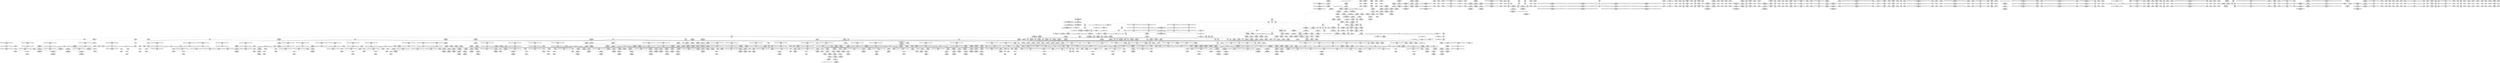 digraph {
	CE0x47789c0 [shape=record,shape=Mrecord,label="{CE0x47789c0|_call_void_rcu_lock_acquire(%struct.lockdep_map*_rcu_lock_map)_#10,_!dbg_!27711|include/linux/rcupdate.h,881}"]
	CE0x473be60 [shape=record,shape=Mrecord,label="{CE0x473be60|__llvm_gcov_indirect_counter_increment:_tmp}"]
	CE0x4708e10 [shape=record,shape=Mrecord,label="{CE0x4708e10|get_current:_entry|*SummSink*}"]
	CE0x47682d0 [shape=record,shape=Mrecord,label="{CE0x47682d0|__preempt_count_sub:_tmp5|./arch/x86/include/asm/preempt.h,77|*SummSink*}"]
	CE0x473c090 [shape=record,shape=Mrecord,label="{CE0x473c090|__llvm_gcov_indirect_counter_increment:_tmp|*SummSource*}"]
	CE0x476fb10 [shape=record,shape=Mrecord,label="{CE0x476fb10|task_sid:_tmp18|security/selinux/hooks.c,208}"]
	CE0x47c4170 [shape=record,shape=Mrecord,label="{CE0x47c4170|rcu_read_unlock:_tmp21|include/linux/rcupdate.h,935|*SummSource*}"]
	CE0x47a6370 [shape=record,shape=Mrecord,label="{CE0x47a6370|rcu_read_lock:_tmp12|include/linux/rcupdate.h,882}"]
	CE0x47a3390 [shape=record,shape=Mrecord,label="{CE0x47a3390|__rcu_read_lock:_tmp5|include/linux/rcupdate.h,239}"]
	CE0x47b9010 [shape=record,shape=Mrecord,label="{CE0x47b9010|GLOBAL:___preempt_count_add|*Constant*|*SummSink*}"]
	CE0x47a8bc0 [shape=record,shape=Mrecord,label="{CE0x47a8bc0|rcu_read_lock:_tmp14|include/linux/rcupdate.h,882|*SummSink*}"]
	CE0x476d450 [shape=record,shape=Mrecord,label="{CE0x476d450|0:_i8,_:_GCMR_rcu_read_lock.__warned_internal_global_i8_0,_section_.data.unlikely_,_align_1:_elem_0:default:}"]
	CE0x4728c40 [shape=record,shape=Mrecord,label="{CE0x4728c40|GLOBAL:_task_sid|*Constant*}"]
	CE0x47d9c90 [shape=record,shape=Mrecord,label="{CE0x47d9c90|rcu_lock_acquire:_bb|*SummSink*}"]
	CE0x47bf1b0 [shape=record,shape=Mrecord,label="{CE0x47bf1b0|rcu_read_unlock:_land.lhs.true|*SummSink*}"]
	CE0x4733080 [shape=record,shape=Mrecord,label="{CE0x4733080|_ret_i32_%rc.0,_!dbg_!27725|security/selinux/hooks.c,2073}"]
	CE0x4775ff0 [shape=record,shape=Mrecord,label="{CE0x4775ff0|__rcu_read_lock:_tmp|*SummSource*}"]
	CE0x475b4b0 [shape=record,shape=Mrecord,label="{CE0x475b4b0|_ret_void,_!dbg_!27717|include/linux/rcupdate.h,240|*SummSink*}"]
	CE0x477b5b0 [shape=record,shape=Mrecord,label="{CE0x477b5b0|rcu_read_lock:_tmp5|include/linux/rcupdate.h,882|*SummSource*}"]
	CE0x47bb630 [shape=record,shape=Mrecord,label="{CE0x47bb630|__preempt_count_sub:_val|Function::__preempt_count_sub&Arg::val::}"]
	CE0x47c6630 [shape=record,shape=Mrecord,label="{CE0x47c6630|_ret_void,_!dbg_!27717|include/linux/rcupdate.h,424|*SummSource*}"]
	CE0x47398a0 [shape=record,shape=Mrecord,label="{CE0x47398a0|i64*_getelementptr_inbounds_(_13_x_i64_,_13_x_i64_*___llvm_gcov_ctr126,_i64_0,_i64_0)|*Constant*|*SummSource*}"]
	CE0x476f6b0 [shape=record,shape=Mrecord,label="{CE0x476f6b0|rcu_lock_release:_tmp1|*SummSource*}"]
	CE0x47cf580 [shape=record,shape=Mrecord,label="{CE0x47cf580|__rcu_read_unlock:_tmp3}"]
	CE0x476d5d0 [shape=record,shape=Mrecord,label="{CE0x476d5d0|i64*_getelementptr_inbounds_(_13_x_i64_,_13_x_i64_*___llvm_gcov_ctr126,_i64_0,_i64_8)|*Constant*|*SummSink*}"]
	CE0x47816c0 [shape=record,shape=Mrecord,label="{CE0x47816c0|i64*_getelementptr_inbounds_(_2_x_i64_,_2_x_i64_*___llvm_gcov_ctr159,_i64_0,_i64_1)|*Constant*}"]
	CE0x476ee50 [shape=record,shape=Mrecord,label="{CE0x476ee50|rcu_lock_acquire:___here|*SummSink*}"]
	CE0x47ea960 [shape=record,shape=Mrecord,label="{CE0x47ea960|i64*_getelementptr_inbounds_(_4_x_i64_,_4_x_i64_*___llvm_gcov_ctr135,_i64_0,_i64_2)|*Constant*}"]
	CE0x47bc4f0 [shape=record,shape=Mrecord,label="{CE0x47bc4f0|rcu_read_unlock:_tmp12|include/linux/rcupdate.h,933|*SummSink*}"]
	CE0x47140b0 [shape=record,shape=Mrecord,label="{CE0x47140b0|selinux_syslog:_tmp9|security/selinux/hooks.c,2070|*SummSource*}"]
	CE0x4775390 [shape=record,shape=Mrecord,label="{CE0x4775390|task_sid:_tmp12|security/selinux/hooks.c,208}"]
	CE0x4738370 [shape=record,shape=Mrecord,label="{CE0x4738370|_ret_void,_!dbg_!27717|include/linux/rcupdate.h,419|*SummSource*}"]
	CE0x471f890 [shape=record,shape=Mrecord,label="{CE0x471f890|__llvm_gcov_indirect_counter_increment:_tmp5}"]
	CE0x475b2e0 [shape=record,shape=Mrecord,label="{CE0x475b2e0|__rcu_read_lock:_entry|*SummSink*}"]
	CE0x47b3a40 [shape=record,shape=Mrecord,label="{CE0x47b3a40|rcu_lock_acquire:_indirectgoto|*SummSink*}"]
	CE0x472e640 [shape=record,shape=Mrecord,label="{CE0x472e640|i64_ptrtoint_(i8*_blockaddress(_rcu_lock_acquire,_%__here)_to_i64)|*Constant*|*SummSink*}"]
	CE0x471a690 [shape=record,shape=Mrecord,label="{CE0x471a690|__llvm_gcov_indirect_counter_increment:_exit|*SummSource*}"]
	CE0x4700cf0 [shape=record,shape=Mrecord,label="{CE0x4700cf0|selinux_syslog:_sw.bb|*SummSink*}"]
	CE0x4772c40 [shape=record,shape=Mrecord,label="{CE0x4772c40|rcu_lock_acquire:_map|Function::rcu_lock_acquire&Arg::map::}"]
	CE0x47a1cf0 [shape=record,shape=Mrecord,label="{CE0x47a1cf0|_call_void_asm_sideeffect_,_memory_,_dirflag_,_fpsr_,_flags_()_#3,_!dbg_!27714,_!srcloc_!27715|include/linux/rcupdate.h,239|*SummSource*}"]
	CE0x475d6e0 [shape=record,shape=Mrecord,label="{CE0x475d6e0|cred_sid:_tmp3|*SummSource*}"]
	CE0x47694b0 [shape=record,shape=Mrecord,label="{CE0x47694b0|rcu_read_lock:_tmp|*SummSource*}"]
	CE0x47b2d80 [shape=record,shape=Mrecord,label="{CE0x47b2d80|_call_void_mcount()_#3}"]
	CE0x47ae8b0 [shape=record,shape=Mrecord,label="{CE0x47ae8b0|i64*_getelementptr_inbounds_(_11_x_i64_,_11_x_i64_*___llvm_gcov_ctr127,_i64_0,_i64_10)|*Constant*|*SummSource*}"]
	CE0x4781990 [shape=record,shape=Mrecord,label="{CE0x4781990|i64*_getelementptr_inbounds_(_4_x_i64_,_4_x_i64_*___llvm_gcov_ctr128,_i64_0,_i64_1)|*Constant*|*SummSink*}"]
	CE0x47e1f70 [shape=record,shape=Mrecord,label="{CE0x47e1f70|i64*_getelementptr_inbounds_(_4_x_i64_,_4_x_i64_*___llvm_gcov_ctr129,_i64_0,_i64_2)|*Constant*|*SummSink*}"]
	CE0x47589f0 [shape=record,shape=Mrecord,label="{CE0x47589f0|i64*_getelementptr_inbounds_(_11_x_i64_,_11_x_i64_*___llvm_gcov_ctr127,_i64_0,_i64_0)|*Constant*|*SummSink*}"]
	CE0x4731ae0 [shape=record,shape=Mrecord,label="{CE0x4731ae0|task_sid:_tmp14|security/selinux/hooks.c,208|*SummSource*}"]
	CE0x475a710 [shape=record,shape=Mrecord,label="{CE0x475a710|_call_void___rcu_read_lock()_#10,_!dbg_!27710|include/linux/rcupdate.h,879}"]
	CE0x473c6e0 [shape=record,shape=Mrecord,label="{CE0x473c6e0|selinux_syslog:_sw.bb5}"]
	CE0x47b1fd0 [shape=record,shape=Mrecord,label="{CE0x47b1fd0|rcu_read_unlock:_tmp13|include/linux/rcupdate.h,933|*SummSink*}"]
	CE0x4727760 [shape=record,shape=Mrecord,label="{CE0x4727760|GLOBAL:___llvm_gcov_global_state_pred158|Global_var:__llvm_gcov_global_state_pred158|*SummSink*}"]
	CE0x4707c80 [shape=record,shape=Mrecord,label="{CE0x4707c80|i32_2|*Constant*}"]
	CE0x47c5fc0 [shape=record,shape=Mrecord,label="{CE0x47c5fc0|rcu_lock_release:_map|Function::rcu_lock_release&Arg::map::}"]
	CE0x4719780 [shape=record,shape=Mrecord,label="{CE0x4719780|i32_4|*Constant*|*SummSink*}"]
	CE0x4762410 [shape=record,shape=Mrecord,label="{CE0x4762410|task_has_system:_call1|security/selinux/hooks.c,1594|*SummSink*}"]
	CE0x47988f0 [shape=record,shape=Mrecord,label="{CE0x47988f0|_call_void_mcount()_#3|*SummSink*}"]
	CE0x5b47430 [shape=record,shape=Mrecord,label="{CE0x5b47430|task_has_system:_entry}"]
	CE0x47c3c10 [shape=record,shape=Mrecord,label="{CE0x47c3c10|i64*_getelementptr_inbounds_(_11_x_i64_,_11_x_i64_*___llvm_gcov_ctr132,_i64_0,_i64_10)|*Constant*}"]
	CE0x4728ea0 [shape=record,shape=Mrecord,label="{CE0x4728ea0|GLOBAL:_task_sid|*Constant*|*SummSink*}"]
	CE0x4731f10 [shape=record,shape=Mrecord,label="{CE0x4731f10|task_sid:_tmp15|security/selinux/hooks.c,208}"]
	CE0x4714400 [shape=record,shape=Mrecord,label="{CE0x4714400|selinux_syslog:_tmp10|security/selinux/hooks.c,2073|*SummSource*}"]
	CE0x470c050 [shape=record,shape=Mrecord,label="{CE0x470c050|_call_void___llvm_gcov_indirect_counter_increment(i32*___llvm_gcov_global_state_pred158,_i64**_getelementptr_inbounds_(_4_x_i64*_,_4_x_i64*_*___llvm_gcda_edge_table157,_i64_0,_i64_2)),_!dbg_!27718|security/selinux/hooks.c,2062}"]
	CE0x4705660 [shape=record,shape=Mrecord,label="{CE0x4705660|selinux_syslog:_sw.default|*SummSource*}"]
	CE0x3e7b140 [shape=record,shape=Mrecord,label="{CE0x3e7b140|__llvm_gcov_indirect_counter_increment:_entry}"]
	CE0x47eb0a0 [shape=record,shape=Mrecord,label="{CE0x47eb0a0|rcu_lock_release:_tmp}"]
	CE0x477d730 [shape=record,shape=Mrecord,label="{CE0x477d730|i64_7|*Constant*|*SummSource*}"]
	CE0x47d03e0 [shape=record,shape=Mrecord,label="{CE0x47d03e0|__rcu_read_unlock:_do.end|*SummSink*}"]
	CE0x4715860 [shape=record,shape=Mrecord,label="{CE0x4715860|selinux_syslog:_tmp4|security/selinux/hooks.c,2062|*SummSink*}"]
	CE0x475d670 [shape=record,shape=Mrecord,label="{CE0x475d670|cred_sid:_tmp3}"]
	CE0x46f7860 [shape=record,shape=Mrecord,label="{CE0x46f7860|selinux_syslog:_entry|*SummSource*}"]
	CE0x4707de0 [shape=record,shape=Mrecord,label="{CE0x4707de0|i32_5|*Constant*|*SummSink*}"]
	CE0x47bc070 [shape=record,shape=Mrecord,label="{CE0x47bc070|rcu_read_unlock:_tmp11|include/linux/rcupdate.h,933|*SummSink*}"]
	CE0x481f5e0 [shape=record,shape=Mrecord,label="{CE0x481f5e0|__preempt_count_add:_tmp3|*SummSink*}"]
	CE0x5b472f0 [shape=record,shape=Mrecord,label="{CE0x5b472f0|GLOBAL:_task_has_system|*Constant*|*SummSource*}"]
	CE0x47305f0 [shape=record,shape=Mrecord,label="{CE0x47305f0|rcu_read_lock:_tmp10|include/linux/rcupdate.h,882}"]
	CE0x471a7c0 [shape=record,shape=Mrecord,label="{CE0x471a7c0|__llvm_gcov_indirect_counter_increment:_exit|*SummSink*}"]
	CE0x4758470 [shape=record,shape=Mrecord,label="{CE0x4758470|task_has_system:_tmp|*SummSource*}"]
	CE0x47384e0 [shape=record,shape=Mrecord,label="{CE0x47384e0|rcu_read_lock:_call|include/linux/rcupdate.h,882|*SummSink*}"]
	CE0x477a660 [shape=record,shape=Mrecord,label="{CE0x477a660|rcu_read_lock:_tmp1|*SummSource*}"]
	CE0x47eacd0 [shape=record,shape=Mrecord,label="{CE0x47eacd0|rcu_lock_release:_tmp4|include/linux/rcupdate.h,423}"]
	CE0x47127a0 [shape=record,shape=Mrecord,label="{CE0x47127a0|i64**_getelementptr_inbounds_(_4_x_i64*_,_4_x_i64*_*___llvm_gcda_edge_table157,_i64_0,_i64_3)|*Constant*}"]
	CE0x4762c70 [shape=record,shape=Mrecord,label="{CE0x4762c70|cred_sid:_security|security/selinux/hooks.c,196|*SummSink*}"]
	CE0x47c2270 [shape=record,shape=Mrecord,label="{CE0x47c2270|rcu_read_unlock:_tmp18|include/linux/rcupdate.h,933|*SummSource*}"]
	CE0x470e130 [shape=record,shape=Mrecord,label="{CE0x470e130|_call_void_mcount()_#3|*SummSource*}"]
	CE0x471d4d0 [shape=record,shape=Mrecord,label="{CE0x471d4d0|i64_0|*Constant*|*SummSource*}"]
	CE0x48403d0 [shape=record,shape=Mrecord,label="{CE0x48403d0|i64_1|*Constant*}"]
	CE0x476b9f0 [shape=record,shape=Mrecord,label="{CE0x476b9f0|i32_934|*Constant*}"]
	CE0x4840360 [shape=record,shape=Mrecord,label="{CE0x4840360|i64*_getelementptr_inbounds_(_4_x_i64_,_4_x_i64_*___llvm_gcov_ctr135,_i64_0,_i64_1)|*Constant*|*SummSink*}"]
	CE0x47c0b50 [shape=record,shape=Mrecord,label="{CE0x47c0b50|rcu_read_unlock:_tobool1|include/linux/rcupdate.h,933}"]
	CE0x4775f20 [shape=record,shape=Mrecord,label="{CE0x4775f20|COLLAPSED:_GCMRE___llvm_gcov_ctr98_internal_global_2_x_i64_zeroinitializer:_elem_0:default:}"]
	CE0x4769440 [shape=record,shape=Mrecord,label="{CE0x4769440|COLLAPSED:_GCMRE___llvm_gcov_ctr127_internal_global_11_x_i64_zeroinitializer:_elem_0:default:}"]
	CE0x47c4d80 [shape=record,shape=Mrecord,label="{CE0x47c4d80|GLOBAL:_rcu_lock_release|*Constant*}"]
	CE0x47a3500 [shape=record,shape=Mrecord,label="{CE0x47a3500|__rcu_read_lock:_tmp5|include/linux/rcupdate.h,239|*SummSource*}"]
	CE0x4731430 [shape=record,shape=Mrecord,label="{CE0x4731430|task_sid:_bb}"]
	CE0x47075a0 [shape=record,shape=Mrecord,label="{CE0x47075a0|i32_5|*Constant*}"]
	CE0x47a99f0 [shape=record,shape=Mrecord,label="{CE0x47a99f0|i64*_getelementptr_inbounds_(_11_x_i64_,_11_x_i64_*___llvm_gcov_ctr127,_i64_0,_i64_8)|*Constant*}"]
	CE0x470cb40 [shape=record,shape=Mrecord,label="{CE0x470cb40|rcu_read_lock:_call|include/linux/rcupdate.h,882}"]
	CE0x4736f10 [shape=record,shape=Mrecord,label="{CE0x4736f10|rcu_read_unlock:_tmp5|include/linux/rcupdate.h,933|*SummSink*}"]
	CE0x47edf10 [shape=record,shape=Mrecord,label="{CE0x47edf10|i64*_getelementptr_inbounds_(_4_x_i64_,_4_x_i64_*___llvm_gcov_ctr134,_i64_0,_i64_2)|*Constant*|*SummSource*}"]
	CE0x483fbd0 [shape=record,shape=Mrecord,label="{CE0x483fbd0|__preempt_count_add:_tmp4|./arch/x86/include/asm/preempt.h,72}"]
	CE0x475d810 [shape=record,shape=Mrecord,label="{CE0x475d810|_call_void_rcu_read_lock()_#10,_!dbg_!27712|security/selinux/hooks.c,207}"]
	CE0x470c9c0 [shape=record,shape=Mrecord,label="{CE0x470c9c0|rcu_lock_acquire:_map|Function::rcu_lock_acquire&Arg::map::|*SummSink*}"]
	CE0x477a0f0 [shape=record,shape=Mrecord,label="{CE0x477a0f0|task_sid:_tmp|*SummSink*}"]
	CE0x4796160 [shape=record,shape=Mrecord,label="{CE0x4796160|__preempt_count_sub:_bb}"]
	CE0x472edf0 [shape=record,shape=Mrecord,label="{CE0x472edf0|i64*_getelementptr_inbounds_(_4_x_i64_,_4_x_i64_*___llvm_gcov_ctr130,_i64_0,_i64_3)|*Constant*|*SummSink*}"]
	CE0x470b080 [shape=record,shape=Mrecord,label="{CE0x470b080|selinux_syslog:_call|security/selinux/hooks.c,2056}"]
	CE0x476fb80 [shape=record,shape=Mrecord,label="{CE0x476fb80|task_sid:_tmp18|security/selinux/hooks.c,208|*SummSource*}"]
	CE0x4723b30 [shape=record,shape=Mrecord,label="{CE0x4723b30|COLLAPSED:_GCMRE_current_task_external_global_%struct.task_struct*:_elem_0:default:}"]
	CE0x47377f0 [shape=record,shape=Mrecord,label="{CE0x47377f0|i64*_getelementptr_inbounds_(_4_x_i64_,_4_x_i64_*___llvm_gcov_ctr130,_i64_0,_i64_0)|*Constant*|*SummSink*}"]
	CE0x4761ff0 [shape=record,shape=Mrecord,label="{CE0x4761ff0|task_sid:_do.body5|*SummSource*}"]
	CE0x47b9830 [shape=record,shape=Mrecord,label="{CE0x47b9830|_call_void_mcount()_#3}"]
	CE0x47ae5d0 [shape=record,shape=Mrecord,label="{CE0x47ae5d0|i64*_getelementptr_inbounds_(_11_x_i64_,_11_x_i64_*___llvm_gcov_ctr127,_i64_0,_i64_10)|*Constant*}"]
	CE0x4798be0 [shape=record,shape=Mrecord,label="{CE0x4798be0|__preempt_count_sub:_tmp|*SummSource*}"]
	CE0x475cbf0 [shape=record,shape=Mrecord,label="{CE0x475cbf0|i64*_getelementptr_inbounds_(_13_x_i64_,_13_x_i64_*___llvm_gcov_ctr126,_i64_0,_i64_1)|*Constant*}"]
	CE0x47993f0 [shape=record,shape=Mrecord,label="{CE0x47993f0|__rcu_read_unlock:_do.end}"]
	CE0x47ac190 [shape=record,shape=Mrecord,label="{CE0x47ac190|rcu_read_lock:_tmp17|include/linux/rcupdate.h,882|*SummSink*}"]
	CE0x475bda0 [shape=record,shape=Mrecord,label="{CE0x475bda0|_call_void_mcount()_#3|*SummSource*}"]
	CE0x47c7db0 [shape=record,shape=Mrecord,label="{CE0x47c7db0|rcu_read_unlock:_tmp19|include/linux/rcupdate.h,933|*SummSink*}"]
	CE0x47c9350 [shape=record,shape=Mrecord,label="{CE0x47c9350|_ret_void,_!dbg_!27717|include/linux/rcupdate.h,245|*SummSink*}"]
	CE0x472ec60 [shape=record,shape=Mrecord,label="{CE0x472ec60|i64*_getelementptr_inbounds_(_4_x_i64_,_4_x_i64_*___llvm_gcov_ctr130,_i64_0,_i64_3)|*Constant*|*SummSource*}"]
	CE0x477a870 [shape=record,shape=Mrecord,label="{CE0x477a870|rcu_read_lock:_tmp1|*SummSink*}"]
	CE0x4713830 [shape=record,shape=Mrecord,label="{CE0x4713830|i32_10|*Constant*|*SummSink*}"]
	CE0x47c91c0 [shape=record,shape=Mrecord,label="{CE0x47c91c0|GLOBAL:___rcu_read_unlock|*Constant*|*SummSource*}"]
	CE0x47dc8b0 [shape=record,shape=Mrecord,label="{CE0x47dc8b0|rcu_lock_acquire:_tmp2|*SummSink*}"]
	CE0x4760db0 [shape=record,shape=Mrecord,label="{CE0x4760db0|task_sid:_land.lhs.true2|*SummSink*}"]
	CE0x47b0f80 [shape=record,shape=Mrecord,label="{CE0x47b0f80|rcu_read_unlock:_tmp15|include/linux/rcupdate.h,933|*SummSink*}"]
	CE0x470de20 [shape=record,shape=Mrecord,label="{CE0x470de20|cred_sid:_tmp3|*SummSink*}"]
	CE0x47193f0 [shape=record,shape=Mrecord,label="{CE0x47193f0|_ret_%struct.task_struct*_%tmp4,_!dbg_!27714|./arch/x86/include/asm/current.h,14|*SummSink*}"]
	CE0x47cf470 [shape=record,shape=Mrecord,label="{CE0x47cf470|i64*_getelementptr_inbounds_(_4_x_i64_,_4_x_i64_*___llvm_gcov_ctr134,_i64_0,_i64_2)|*Constant*}"]
	CE0x47b6f80 [shape=record,shape=Mrecord,label="{CE0x47b6f80|i64*_getelementptr_inbounds_(_11_x_i64_,_11_x_i64_*___llvm_gcov_ctr132,_i64_0,_i64_0)|*Constant*|*SummSink*}"]
	CE0x47074f0 [shape=record,shape=Mrecord,label="{CE0x47074f0|COLLAPSED:_GCMRE___llvm_gcov_ctr156_internal_global_17_x_i64_zeroinitializer:_elem_0:default:}"]
	CE0x47d1f70 [shape=record,shape=Mrecord,label="{CE0x47d1f70|__rcu_read_lock:_tmp1|*SummSink*}"]
	CE0x477fc70 [shape=record,shape=Mrecord,label="{CE0x477fc70|__preempt_count_sub:_tmp2|*SummSink*}"]
	CE0x47dc2e0 [shape=record,shape=Mrecord,label="{CE0x47dc2e0|i64*_getelementptr_inbounds_(_4_x_i64_,_4_x_i64_*___llvm_gcov_ctr130,_i64_0,_i64_1)|*Constant*|*SummSink*}"]
	CE0x4718860 [shape=record,shape=Mrecord,label="{CE0x4718860|GLOBAL:_task_sid.__warned|Global_var:task_sid.__warned|*SummSource*}"]
	CE0x47db580 [shape=record,shape=Mrecord,label="{CE0x47db580|i64*_getelementptr_inbounds_(_4_x_i64_,_4_x_i64_*___llvm_gcov_ctr129,_i64_0,_i64_3)|*Constant*|*SummSource*}"]
	CE0x47adb20 [shape=record,shape=Mrecord,label="{CE0x47adb20|rcu_read_lock:_tmp21|include/linux/rcupdate.h,884|*SummSource*}"]
	CE0x4738470 [shape=record,shape=Mrecord,label="{CE0x4738470|rcu_read_lock:_call|include/linux/rcupdate.h,882|*SummSource*}"]
	CE0x4739800 [shape=record,shape=Mrecord,label="{CE0x4739800|i64*_getelementptr_inbounds_(_13_x_i64_,_13_x_i64_*___llvm_gcov_ctr126,_i64_0,_i64_0)|*Constant*}"]
	CE0x47ad940 [shape=record,shape=Mrecord,label="{CE0x47ad940|rcu_read_lock:_tmp19|include/linux/rcupdate.h,882|*SummSource*}"]
	CE0x483fe60 [shape=record,shape=Mrecord,label="{CE0x483fe60|__preempt_count_add:_bb|*SummSink*}"]
	CE0x481cb40 [shape=record,shape=Mrecord,label="{CE0x481cb40|__preempt_count_sub:_tmp3|*SummSource*}"]
	CE0x47a0e40 [shape=record,shape=Mrecord,label="{CE0x47a0e40|__preempt_count_sub:_tmp6|./arch/x86/include/asm/preempt.h,78|*SummSource*}"]
	CE0x470d240 [shape=record,shape=Mrecord,label="{CE0x470d240|i16_3|*Constant*}"]
	CE0x4765610 [shape=record,shape=Mrecord,label="{CE0x4765610|task_sid:_tmp21|security/selinux/hooks.c,208}"]
	CE0x4782420 [shape=record,shape=Mrecord,label="{CE0x4782420|%struct.common_audit_data*_null|*Constant*|*SummSink*}"]
	CE0x475fef0 [shape=record,shape=Mrecord,label="{CE0x475fef0|i64_2|*Constant*}"]
	CE0x4707390 [shape=record,shape=Mrecord,label="{CE0x4707390|i32_6|*Constant*|*SummSource*}"]
	CE0x4776de0 [shape=record,shape=Mrecord,label="{CE0x4776de0|task_has_system:_tmp1|*SummSink*}"]
	CE0x4778f20 [shape=record,shape=Mrecord,label="{CE0x4778f20|cred_sid:_tmp6|security/selinux/hooks.c,197|*SummSink*}"]
	CE0x4701590 [shape=record,shape=Mrecord,label="{CE0x4701590|i64_1|*Constant*|*SummSink*}"]
	CE0x4723e80 [shape=record,shape=Mrecord,label="{CE0x4723e80|task_has_system:_tsk|Function::task_has_system&Arg::tsk::|*SummSink*}"]
	CE0x47eecc0 [shape=record,shape=Mrecord,label="{CE0x47eecc0|rcu_lock_acquire:_bb}"]
	CE0x477de40 [shape=record,shape=Mrecord,label="{CE0x477de40|task_sid:_real_cred|security/selinux/hooks.c,208|*SummSource*}"]
	CE0x47d86e0 [shape=record,shape=Mrecord,label="{CE0x47d86e0|__preempt_count_sub:_tmp7|./arch/x86/include/asm/preempt.h,78|*SummSource*}"]
	CE0x47661a0 [shape=record,shape=Mrecord,label="{CE0x47661a0|_ret_i32_%tmp6,_!dbg_!27716|security/selinux/hooks.c,197|*SummSink*}"]
	CE0x47750e0 [shape=record,shape=Mrecord,label="{CE0x47750e0|GLOBAL:___llvm_gcov_ctr132|Global_var:__llvm_gcov_ctr132}"]
	CE0x4729980 [shape=record,shape=Mrecord,label="{CE0x4729980|_call_void___llvm_gcov_indirect_counter_increment(i32*___llvm_gcov_global_state_pred158,_i64**_getelementptr_inbounds_(_4_x_i64*_,_4_x_i64*_*___llvm_gcda_edge_table157,_i64_0,_i64_2)),_!dbg_!27718|security/selinux/hooks.c,2062|*SummSink*}"]
	CE0x4730220 [shape=record,shape=Mrecord,label="{CE0x4730220|rcu_read_lock:_tmp9|include/linux/rcupdate.h,882|*SummSink*}"]
	CE0x4715760 [shape=record,shape=Mrecord,label="{CE0x4715760|i64*_getelementptr_inbounds_(_17_x_i64_,_17_x_i64_*___llvm_gcov_ctr156,_i64_0,_i64_13)|*Constant*|*SummSink*}"]
	CE0x475e3e0 [shape=record,shape=Mrecord,label="{CE0x475e3e0|task_has_system:_tmp3|*SummSource*}"]
	CE0x47a0eb0 [shape=record,shape=Mrecord,label="{CE0x47a0eb0|__preempt_count_sub:_tmp6|./arch/x86/include/asm/preempt.h,78|*SummSink*}"]
	CE0x47b2760 [shape=record,shape=Mrecord,label="{CE0x47b2760|__rcu_read_lock:_tmp4|include/linux/rcupdate.h,239}"]
	CE0x47d8a60 [shape=record,shape=Mrecord,label="{CE0x47d8a60|__preempt_count_sub:_do.end}"]
	CE0x47b5740 [shape=record,shape=Mrecord,label="{CE0x47b5740|rcu_read_unlock:_call|include/linux/rcupdate.h,933}"]
	CE0x4757e70 [shape=record,shape=Mrecord,label="{CE0x4757e70|cred_sid:_entry|*SummSource*}"]
	CE0x47638f0 [shape=record,shape=Mrecord,label="{CE0x47638f0|_call_void_mcount()_#3|*SummSink*}"]
	CE0x47ab8b0 [shape=record,shape=Mrecord,label="{CE0x47ab8b0|i64*_getelementptr_inbounds_(_11_x_i64_,_11_x_i64_*___llvm_gcov_ctr127,_i64_0,_i64_9)|*Constant*}"]
	CE0x476bc10 [shape=record,shape=Mrecord,label="{CE0x476bc10|rcu_read_lock:_do.body}"]
	CE0x4727810 [shape=record,shape=Mrecord,label="{CE0x4727810|i32_1|*Constant*}"]
	CE0x4742fb0 [shape=record,shape=Mrecord,label="{CE0x4742fb0|__llvm_gcov_indirect_counter_increment:_counters|Function::__llvm_gcov_indirect_counter_increment&Arg::counters::}"]
	CE0x47099e0 [shape=record,shape=Mrecord,label="{CE0x47099e0|i8_1|*Constant*}"]
	CE0x47bd0d0 [shape=record,shape=Mrecord,label="{CE0x47bd0d0|i64*_getelementptr_inbounds_(_4_x_i64_,_4_x_i64_*___llvm_gcov_ctr128,_i64_0,_i64_0)|*Constant*|*SummSource*}"]
	CE0x47bced0 [shape=record,shape=Mrecord,label="{CE0x47bced0|__rcu_read_unlock:_tmp}"]
	CE0x47dd5d0 [shape=record,shape=Mrecord,label="{CE0x47dd5d0|%struct.lockdep_map*_null|*Constant*|*SummSink*}"]
	CE0x47628c0 [shape=record,shape=Mrecord,label="{CE0x47628c0|rcu_read_lock:_entry|*SummSink*}"]
	CE0x3e7b0d0 [shape=record,shape=Mrecord,label="{CE0x3e7b0d0|GLOBAL:___llvm_gcov_indirect_counter_increment|*Constant*|*SummSource*}"]
	CE0x471f5e0 [shape=record,shape=Mrecord,label="{CE0x471f5e0|__llvm_gcov_indirect_counter_increment:_tmp3|*SummSource*}"]
	CE0x47c94b0 [shape=record,shape=Mrecord,label="{CE0x47c94b0|__rcu_read_unlock:_entry}"]
	CE0x47997e0 [shape=record,shape=Mrecord,label="{CE0x47997e0|__preempt_count_sub:_tmp6|./arch/x86/include/asm/preempt.h,78}"]
	CE0x47c0500 [shape=record,shape=Mrecord,label="{CE0x47c0500|rcu_lock_acquire:_tmp3|*SummSource*}"]
	CE0x470f7a0 [shape=record,shape=Mrecord,label="{CE0x470f7a0|i64*_null|*Constant*}"]
	CE0x476a480 [shape=record,shape=Mrecord,label="{CE0x476a480|_call_void_mcount()_#3|*SummSink*}"]
	CE0x47089d0 [shape=record,shape=Mrecord,label="{CE0x47089d0|selinux_syslog:_tmp2|security/selinux/hooks.c,2056|*SummSink*}"]
	CE0x471db90 [shape=record,shape=Mrecord,label="{CE0x471db90|task_sid:_tmp15|security/selinux/hooks.c,208|*SummSource*}"]
	CE0x47716b0 [shape=record,shape=Mrecord,label="{CE0x47716b0|i8*_getelementptr_inbounds_(_41_x_i8_,_41_x_i8_*_.str44,_i32_0,_i32_0)|*Constant*|*SummSink*}"]
	CE0x4713a90 [shape=record,shape=Mrecord,label="{CE0x4713a90|i32_10|*Constant*}"]
	CE0x47c8000 [shape=record,shape=Mrecord,label="{CE0x47c8000|rcu_read_unlock:_tmp20|include/linux/rcupdate.h,933}"]
	CE0x473b2b0 [shape=record,shape=Mrecord,label="{CE0x473b2b0|_ret_void,_!dbg_!27735|include/linux/rcupdate.h,938|*SummSource*}"]
	CE0x47a8a50 [shape=record,shape=Mrecord,label="{CE0x47a8a50|rcu_read_lock:_tmp14|include/linux/rcupdate.h,882|*SummSource*}"]
	CE0x47b8c30 [shape=record,shape=Mrecord,label="{CE0x47b8c30|i64*_getelementptr_inbounds_(_11_x_i64_,_11_x_i64_*___llvm_gcov_ctr132,_i64_0,_i64_0)|*Constant*}"]
	CE0x47c67e0 [shape=record,shape=Mrecord,label="{CE0x47c67e0|_call_void___rcu_read_unlock()_#10,_!dbg_!27734|include/linux/rcupdate.h,937|*SummSource*}"]
	CE0x47a3bb0 [shape=record,shape=Mrecord,label="{CE0x47a3bb0|__rcu_read_lock:_tmp7|include/linux/rcupdate.h,240}"]
	CE0x471ce00 [shape=record,shape=Mrecord,label="{CE0x471ce00|i64*_getelementptr_inbounds_(_13_x_i64_,_13_x_i64_*___llvm_gcov_ctr126,_i64_0,_i64_1)|*Constant*|*SummSource*}"]
	CE0x47748b0 [shape=record,shape=Mrecord,label="{CE0x47748b0|GLOBAL:_rcu_read_lock.__warned|Global_var:rcu_read_lock.__warned|*SummSink*}"]
	CE0x47b4c50 [shape=record,shape=Mrecord,label="{CE0x47b4c50|__preempt_count_add:_entry|*SummSource*}"]
	CE0x47c8e50 [shape=record,shape=Mrecord,label="{CE0x47c8e50|_call_void___rcu_read_unlock()_#10,_!dbg_!27734|include/linux/rcupdate.h,937|*SummSink*}"]
	CE0x47ca750 [shape=record,shape=Mrecord,label="{CE0x47ca750|_call_void_lock_acquire(%struct.lockdep_map*_%map,_i32_0,_i32_0,_i32_2,_i32_0,_%struct.lockdep_map*_null,_i64_ptrtoint_(i8*_blockaddress(_rcu_lock_acquire,_%__here)_to_i64))_#10,_!dbg_!27716|include/linux/rcupdate.h,418|*SummSource*}"]
	CE0x476fbf0 [shape=record,shape=Mrecord,label="{CE0x476fbf0|task_sid:_tmp18|security/selinux/hooks.c,208|*SummSink*}"]
	CE0x470d640 [shape=record,shape=Mrecord,label="{CE0x470d640|avc_has_perm:_tclass|Function::avc_has_perm&Arg::tclass::}"]
	CE0x4798f50 [shape=record,shape=Mrecord,label="{CE0x4798f50|__preempt_count_add:_tmp}"]
	CE0x4796c90 [shape=record,shape=Mrecord,label="{CE0x4796c90|__preempt_count_sub:_bb|*SummSource*}"]
	CE0x4773d60 [shape=record,shape=Mrecord,label="{CE0x4773d60|task_sid:_if.then}"]
	CE0x4707230 [shape=record,shape=Mrecord,label="{CE0x4707230|i64_1|*Constant*}"]
	CE0x47686a0 [shape=record,shape=Mrecord,label="{CE0x47686a0|rcu_read_lock:_tmp1}"]
	CE0x4712810 [shape=record,shape=Mrecord,label="{CE0x4712810|i64**_getelementptr_inbounds_(_4_x_i64*_,_4_x_i64*_*___llvm_gcda_edge_table157,_i64_0,_i64_3)|*Constant*|*SummSource*}"]
	CE0x47ee360 [shape=record,shape=Mrecord,label="{CE0x47ee360|__rcu_read_unlock:_tmp|*SummSink*}"]
	CE0x4715150 [shape=record,shape=Mrecord,label="{CE0x4715150|selinux_syslog:_rc.0|*SummSink*}"]
	CE0x46f73c0 [shape=record,shape=Mrecord,label="{CE0x46f73c0|i64*_getelementptr_inbounds_(_17_x_i64_,_17_x_i64_*___llvm_gcov_ctr156,_i64_0,_i64_0)|*Constant*|*SummSource*}"]
	CE0x476c1a0 [shape=record,shape=Mrecord,label="{CE0x476c1a0|rcu_read_lock:_tmp4|include/linux/rcupdate.h,882|*SummSink*}"]
	CE0x47106f0 [shape=record,shape=Mrecord,label="{CE0x47106f0|__llvm_gcov_indirect_counter_increment:_bb4|*SummSink*}"]
	CE0x471b300 [shape=record,shape=Mrecord,label="{CE0x471b300|__llvm_gcov_indirect_counter_increment:_bb4|*SummSource*}"]
	CE0x4794a60 [shape=record,shape=Mrecord,label="{CE0x4794a60|GLOBAL:___preempt_count_sub|*Constant*}"]
	CE0x46f6360 [shape=record,shape=Mrecord,label="{CE0x46f6360|rcu_lock_acquire:_entry|*SummSource*}"]
	CE0x47bc700 [shape=record,shape=Mrecord,label="{CE0x47bc700|rcu_read_unlock:_tmp10|include/linux/rcupdate.h,933|*SummSource*}"]
	CE0x4711040 [shape=record,shape=Mrecord,label="{CE0x4711040|cred_sid:_tmp4|*LoadInst*|security/selinux/hooks.c,196}"]
	CE0x4706890 [shape=record,shape=Mrecord,label="{CE0x4706890|i32_8|*Constant*|*SummSource*}"]
	CE0x47a1b10 [shape=record,shape=Mrecord,label="{CE0x47a1b10|__preempt_count_add:_val|Function::__preempt_count_add&Arg::val::|*SummSource*}"]
	CE0x5a23dc0 [shape=record,shape=Mrecord,label="{CE0x5a23dc0|__llvm_gcov_indirect_counter_increment:_predecessor|Function::__llvm_gcov_indirect_counter_increment&Arg::predecessor::}"]
	CE0x477aa00 [shape=record,shape=Mrecord,label="{CE0x477aa00|task_sid:_tobool1|security/selinux/hooks.c,208}"]
	CE0x47c7550 [shape=record,shape=Mrecord,label="{CE0x47c7550|i64*_getelementptr_inbounds_(_11_x_i64_,_11_x_i64_*___llvm_gcov_ctr132,_i64_0,_i64_9)|*Constant*|*SummSink*}"]
	CE0x47f5db0 [shape=record,shape=Mrecord,label="{CE0x47f5db0|rcu_lock_release:_tmp5|include/linux/rcupdate.h,423|*SummSink*}"]
	CE0x47c5820 [shape=record,shape=Mrecord,label="{CE0x47c5820|GLOBAL:_rcu_lock_release|*Constant*|*SummSink*}"]
	CE0x4723d70 [shape=record,shape=Mrecord,label="{CE0x4723d70|task_has_system:_tsk|Function::task_has_system&Arg::tsk::|*SummSource*}"]
	CE0x472f8d0 [shape=record,shape=Mrecord,label="{CE0x472f8d0|i64*_getelementptr_inbounds_(_17_x_i64_,_17_x_i64_*___llvm_gcov_ctr156,_i64_0,_i64_15)|*Constant*|*SummSink*}"]
	CE0x47a7f70 [shape=record,shape=Mrecord,label="{CE0x47a7f70|rcu_lock_acquire:_tmp5|include/linux/rcupdate.h,418}"]
	CE0x4721760 [shape=record,shape=Mrecord,label="{CE0x4721760|i64*_getelementptr_inbounds_(_17_x_i64_,_17_x_i64_*___llvm_gcov_ctr156,_i64_0,_i64_14)|*Constant*|*SummSink*}"]
	CE0x4738d00 [shape=record,shape=Mrecord,label="{CE0x4738d00|rcu_lock_acquire:_tmp5|include/linux/rcupdate.h,418|*SummSink*}"]
	CE0x47b6d50 [shape=record,shape=Mrecord,label="{CE0x47b6d50|GLOBAL:___preempt_count_add|*Constant*}"]
	CE0x4730c90 [shape=record,shape=Mrecord,label="{CE0x4730c90|rcu_read_lock:_tmp11|include/linux/rcupdate.h,882|*SummSource*}"]
	CE0x47827f0 [shape=record,shape=Mrecord,label="{CE0x47827f0|i64*_getelementptr_inbounds_(_2_x_i64_,_2_x_i64_*___llvm_gcov_ctr98,_i64_0,_i64_1)|*Constant*|*SummSink*}"]
	CE0x4760210 [shape=record,shape=Mrecord,label="{CE0x4760210|i64_0|*Constant*}"]
	CE0x47eafd0 [shape=record,shape=Mrecord,label="{CE0x47eafd0|rcu_lock_release:_tmp4|include/linux/rcupdate.h,423|*SummSink*}"]
	CE0x4758290 [shape=record,shape=Mrecord,label="{CE0x4758290|cred_sid:_cred|Function::cred_sid&Arg::cred::|*SummSink*}"]
	CE0x47c64c0 [shape=record,shape=Mrecord,label="{CE0x47c64c0|_ret_void,_!dbg_!27717|include/linux/rcupdate.h,424}"]
	CE0x471cd00 [shape=record,shape=Mrecord,label="{CE0x471cd00|GLOBAL:_rcu_read_lock|*Constant*}"]
	CE0x475c3f0 [shape=record,shape=Mrecord,label="{CE0x475c3f0|task_sid:_call|security/selinux/hooks.c,208}"]
	CE0x47b9ec0 [shape=record,shape=Mrecord,label="{CE0x47b9ec0|i64*_getelementptr_inbounds_(_4_x_i64_,_4_x_i64_*___llvm_gcov_ctr130,_i64_0,_i64_1)|*Constant*|*SummSource*}"]
	CE0x470e9a0 [shape=record,shape=Mrecord,label="{CE0x470e9a0|_ret_void|*SummSink*}"]
	CE0x47afbb0 [shape=record,shape=Mrecord,label="{CE0x47afbb0|rcu_read_unlock:_if.then|*SummSource*}"]
	CE0x47af640 [shape=record,shape=Mrecord,label="{CE0x47af640|cred_sid:_bb}"]
	CE0x47bbdf0 [shape=record,shape=Mrecord,label="{CE0x47bbdf0|_call_void_mcount()_#3|*SummSink*}"]
	CE0x4783280 [shape=record,shape=Mrecord,label="{CE0x4783280|task_sid:_tmp17|security/selinux/hooks.c,208|*SummSink*}"]
	CE0x47cfac0 [shape=record,shape=Mrecord,label="{CE0x47cfac0|i64*_getelementptr_inbounds_(_4_x_i64_,_4_x_i64_*___llvm_gcov_ctr134,_i64_0,_i64_0)|*Constant*|*SummSink*}"]
	CE0x483f940 [shape=record,shape=Mrecord,label="{CE0x483f940|_call_void_asm_addl_$1,_%gs:$0_,_*m,ri,*m,_dirflag_,_fpsr_,_flags_(i32*___preempt_count,_i32_%sub,_i32*___preempt_count)_#3,_!dbg_!27717,_!srcloc_!27718|./arch/x86/include/asm/preempt.h,77|*SummSource*}"]
	CE0x4705870 [shape=record,shape=Mrecord,label="{CE0x4705870|_call_void_mcount()_#3}"]
	CE0x47a1490 [shape=record,shape=Mrecord,label="{CE0x47a1490|i64*_getelementptr_inbounds_(_4_x_i64_,_4_x_i64_*___llvm_gcov_ctr129,_i64_0,_i64_0)|*Constant*}"]
	CE0x4725700 [shape=record,shape=Mrecord,label="{CE0x4725700|rcu_read_lock:_do.end|*SummSource*}"]
	CE0x4706130 [shape=record,shape=Mrecord,label="{CE0x4706130|i32_2|*Constant*|*SummSource*}"]
	CE0x472dea0 [shape=record,shape=Mrecord,label="{CE0x472dea0|avc_has_perm:_ssid|Function::avc_has_perm&Arg::ssid::|*SummSink*}"]
	CE0x4778a80 [shape=record,shape=Mrecord,label="{CE0x4778a80|_ret_void,_!dbg_!27717|include/linux/rcupdate.h,240}"]
	CE0x471cf50 [shape=record,shape=Mrecord,label="{CE0x471cf50|rcu_read_lock:_tmp3|*SummSink*}"]
	CE0x4737430 [shape=record,shape=Mrecord,label="{CE0x4737430|rcu_read_lock:_tmp2|*SummSink*}"]
	CE0x47c5ce0 [shape=record,shape=Mrecord,label="{CE0x47c5ce0|_ret_void,_!dbg_!27717|include/linux/rcupdate.h,424|*SummSink*}"]
	CE0x476ba60 [shape=record,shape=Mrecord,label="{CE0x476ba60|rcu_read_unlock:_tmp18|include/linux/rcupdate.h,933}"]
	CE0x5967600 [shape=record,shape=Mrecord,label="{CE0x5967600|GLOBAL:_current_task|Global_var:current_task|*SummSink*}"]
	CE0x475b740 [shape=record,shape=Mrecord,label="{CE0x475b740|rcu_read_unlock:_land.lhs.true2}"]
	CE0x4725660 [shape=record,shape=Mrecord,label="{CE0x4725660|rcu_read_lock:_do.end}"]
	CE0x47f5e20 [shape=record,shape=Mrecord,label="{CE0x47f5e20|_call_void_lock_release(%struct.lockdep_map*_%map,_i32_1,_i64_ptrtoint_(i8*_blockaddress(_rcu_lock_release,_%__here)_to_i64))_#10,_!dbg_!27716|include/linux/rcupdate.h,423}"]
	CE0x477fc00 [shape=record,shape=Mrecord,label="{CE0x477fc00|__preempt_count_sub:_tmp2|*SummSource*}"]
	CE0x470d4e0 [shape=record,shape=Mrecord,label="{CE0x470d4e0|i16_3|*Constant*|*SummSink*}"]
	CE0x481e3b0 [shape=record,shape=Mrecord,label="{CE0x481e3b0|__rcu_read_unlock:_tmp1|*SummSource*}"]
	CE0x473b420 [shape=record,shape=Mrecord,label="{CE0x473b420|rcu_read_lock:_land.lhs.true}"]
	CE0x4761f20 [shape=record,shape=Mrecord,label="{CE0x4761f20|task_sid:_do.body5}"]
	CE0x4771540 [shape=record,shape=Mrecord,label="{CE0x4771540|i8*_getelementptr_inbounds_(_41_x_i8_,_41_x_i8_*_.str44,_i32_0,_i32_0)|*Constant*}"]
	CE0x47a9170 [shape=record,shape=Mrecord,label="{CE0x47a9170|rcu_read_lock:_tmp15|include/linux/rcupdate.h,882|*SummSink*}"]
	CE0x47def80 [shape=record,shape=Mrecord,label="{CE0x47def80|__rcu_read_unlock:_tmp7|include/linux/rcupdate.h,245|*SummSink*}"]
	CE0x482a130 [shape=record,shape=Mrecord,label="{CE0x482a130|_call_void_mcount()_#3|*SummSource*}"]
	CE0x47b5840 [shape=record,shape=Mrecord,label="{CE0x47b5840|__preempt_count_add:_entry|*SummSink*}"]
	CE0x4832500 [shape=record,shape=Mrecord,label="{CE0x4832500|__preempt_count_add:_tmp2|*SummSink*}"]
	CE0x4770540 [shape=record,shape=Mrecord,label="{CE0x4770540|i8*_getelementptr_inbounds_(_25_x_i8_,_25_x_i8_*_.str3,_i32_0,_i32_0)|*Constant*|*SummSink*}"]
	CE0x4738080 [shape=record,shape=Mrecord,label="{CE0x4738080|task_sid:_tmp5|security/selinux/hooks.c,208|*SummSource*}"]
	CE0x4714710 [shape=record,shape=Mrecord,label="{CE0x4714710|selinux_syslog:_call6|security/selinux/hooks.c,2070|*SummSink*}"]
	CE0x4732cc0 [shape=record,shape=Mrecord,label="{CE0x4732cc0|selinux_syslog:_tmp11|security/selinux/hooks.c,2073|*SummSource*}"]
	CE0x476daf0 [shape=record,shape=Mrecord,label="{CE0x476daf0|rcu_lock_release:___here|*SummSink*}"]
	CE0x4761e60 [shape=record,shape=Mrecord,label="{CE0x4761e60|rcu_lock_acquire:_entry|*SummSink*}"]
	CE0x4754ad0 [shape=record,shape=Mrecord,label="{CE0x4754ad0|task_sid:_tmp23|security/selinux/hooks.c,208|*SummSource*}"]
	CE0x5a23d50 [shape=record,shape=Mrecord,label="{CE0x5a23d50|_call_void___llvm_gcov_indirect_counter_increment(i32*___llvm_gcov_global_state_pred158,_i64**_getelementptr_inbounds_(_4_x_i64*_,_4_x_i64*_*___llvm_gcda_edge_table157,_i64_0,_i64_1)),_!dbg_!27713|security/selinux/hooks.c,2056|*SummSource*}"]
	CE0x475c730 [shape=record,shape=Mrecord,label="{CE0x475c730|i64*_getelementptr_inbounds_(_2_x_i64_,_2_x_i64_*___llvm_gcov_ctr131,_i64_0,_i64_1)|*Constant*|*SummSource*}"]
	CE0x4757b60 [shape=record,shape=Mrecord,label="{CE0x4757b60|GLOBAL:_cred_sid|*Constant*|*SummSource*}"]
	CE0x47b7690 [shape=record,shape=Mrecord,label="{CE0x47b7690|rcu_lock_acquire:_tmp4|include/linux/rcupdate.h,418}"]
	CE0x4727600 [shape=record,shape=Mrecord,label="{CE0x4727600|i32_1|*Constant*|*SummSink*}"]
	CE0x4779a70 [shape=record,shape=Mrecord,label="{CE0x4779a70|task_sid:_tmp5|security/selinux/hooks.c,208|*SummSink*}"]
	CE0x476c920 [shape=record,shape=Mrecord,label="{CE0x476c920|i64_4|*Constant*}"]
	CE0x47baf30 [shape=record,shape=Mrecord,label="{CE0x47baf30|GLOBAL:___preempt_count_sub|*Constant*|*SummSource*}"]
	CE0x4758ac0 [shape=record,shape=Mrecord,label="{CE0x4758ac0|rcu_read_lock:_land.lhs.true2|*SummSource*}"]
	CE0x4705710 [shape=record,shape=Mrecord,label="{CE0x4705710|selinux_syslog:_type|Function::selinux_syslog&Arg::type::|*SummSource*}"]
	CE0x4755800 [shape=record,shape=Mrecord,label="{CE0x4755800|i64*_getelementptr_inbounds_(_13_x_i64_,_13_x_i64_*___llvm_gcov_ctr126,_i64_0,_i64_11)|*Constant*|*SummSink*}"]
	CE0x47f5840 [shape=record,shape=Mrecord,label="{CE0x47f5840|_call_void_asm_addl_$1,_%gs:$0_,_*m,ri,*m,_dirflag_,_fpsr_,_flags_(i32*___preempt_count,_i32_%val,_i32*___preempt_count)_#3,_!dbg_!27714,_!srcloc_!27717|./arch/x86/include/asm/preempt.h,72|*SummSink*}"]
	CE0x4736b40 [shape=record,shape=Mrecord,label="{CE0x4736b40|GLOBAL:___rcu_read_lock|*Constant*|*SummSink*}"]
	CE0x47a6ae0 [shape=record,shape=Mrecord,label="{CE0x47a6ae0|rcu_read_lock:_call3|include/linux/rcupdate.h,882|*SummSource*}"]
	CE0x4727190 [shape=record,shape=Mrecord,label="{CE0x4727190|selinux_syslog:_call4|security/selinux/hooks.c,2062|*SummSource*}"]
	CE0x47ee470 [shape=record,shape=Mrecord,label="{CE0x47ee470|__rcu_read_lock:_do.body|*SummSink*}"]
	CE0x470a550 [shape=record,shape=Mrecord,label="{CE0x470a550|__llvm_gcov_indirect_counter_increment:_bb4}"]
	CE0x47e2100 [shape=record,shape=Mrecord,label="{CE0x47e2100|__preempt_count_sub:_val|Function::__preempt_count_sub&Arg::val::|*SummSource*}"]
	CE0x4738b00 [shape=record,shape=Mrecord,label="{CE0x4738b00|rcu_lock_acquire:_tmp4|include/linux/rcupdate.h,418|*SummSink*}"]
	CE0x4782ff0 [shape=record,shape=Mrecord,label="{CE0x4782ff0|task_sid:_tmp17|security/selinux/hooks.c,208}"]
	CE0x47998d0 [shape=record,shape=Mrecord,label="{CE0x47998d0|__preempt_count_add:_bb}"]
	CE0x4765770 [shape=record,shape=Mrecord,label="{CE0x4765770|task_sid:_tmp21|security/selinux/hooks.c,208|*SummSource*}"]
	CE0x4709020 [shape=record,shape=Mrecord,label="{CE0x4709020|_ret_%struct.task_struct*_%tmp4,_!dbg_!27714|./arch/x86/include/asm/current.h,14|*SummSource*}"]
	CE0x47ad2b0 [shape=record,shape=Mrecord,label="{CE0x47ad2b0|_call_void_lockdep_rcu_suspicious(i8*_getelementptr_inbounds_(_25_x_i8_,_25_x_i8_*_.str45,_i32_0,_i32_0),_i32_883,_i8*_getelementptr_inbounds_(_42_x_i8_,_42_x_i8_*_.str46,_i32_0,_i32_0))_#10,_!dbg_!27728|include/linux/rcupdate.h,882|*SummSink*}"]
	CE0x47814c0 [shape=record,shape=Mrecord,label="{CE0x47814c0|rcu_read_unlock:_entry}"]
	CE0x472e4a0 [shape=record,shape=Mrecord,label="{CE0x472e4a0|avc_has_perm:_tsid|Function::avc_has_perm&Arg::tsid::|*SummSink*}"]
	CE0x47b2df0 [shape=record,shape=Mrecord,label="{CE0x47b2df0|_call_void_mcount()_#3|*SummSource*}"]
	CE0x47ed320 [shape=record,shape=Mrecord,label="{CE0x47ed320|_call_void_asm_sideeffect_,_memory_,_dirflag_,_fpsr_,_flags_()_#3,_!dbg_!27711,_!srcloc_!27714|include/linux/rcupdate.h,244|*SummSink*}"]
	CE0x470a9e0 [shape=record,shape=Mrecord,label="{CE0x470a9e0|selinux_syslog:_tmp|*SummSink*}"]
	CE0x4781920 [shape=record,shape=Mrecord,label="{CE0x4781920|__rcu_read_lock:_tmp|*SummSink*}"]
	CE0x47f78f0 [shape=record,shape=Mrecord,label="{CE0x47f78f0|rcu_lock_acquire:_tmp|*SummSink*}"]
	CE0x4719110 [shape=record,shape=Mrecord,label="{CE0x4719110|i32_3|*Constant*|*SummSource*}"]
	CE0x47e7fb0 [shape=record,shape=Mrecord,label="{CE0x47e7fb0|__preempt_count_sub:_tmp4|./arch/x86/include/asm/preempt.h,77|*SummSink*}"]
	CE0x47af8e0 [shape=record,shape=Mrecord,label="{CE0x47af8e0|cred_sid:_bb|*SummSink*}"]
	CE0x471cc20 [shape=record,shape=Mrecord,label="{CE0x471cc20|task_sid:_tmp2|*SummSource*}"]
	CE0x4759b50 [shape=record,shape=Mrecord,label="{CE0x4759b50|_call_void_rcu_read_lock()_#10,_!dbg_!27712|security/selinux/hooks.c,207|*SummSink*}"]
	CE0x4725470 [shape=record,shape=Mrecord,label="{CE0x4725470|0:_i8,_:_GCMR_rcu_read_unlock.__warned_internal_global_i8_0,_section_.data.unlikely_,_align_1:_elem_0:default:}"]
	CE0x4727420 [shape=record,shape=Mrecord,label="{CE0x4727420|selinux_syslog:_sw.bb5|*SummSink*}"]
	CE0x482a1f0 [shape=record,shape=Mrecord,label="{CE0x482a1f0|_call_void_mcount()_#3|*SummSink*}"]
	CE0x47bc250 [shape=record,shape=Mrecord,label="{CE0x47bc250|rcu_read_unlock:_tmp12|include/linux/rcupdate.h,933}"]
	CE0x475bab0 [shape=record,shape=Mrecord,label="{CE0x475bab0|task_sid:_tmp3|*SummSink*}"]
	CE0x47649d0 [shape=record,shape=Mrecord,label="{CE0x47649d0|rcu_read_lock:_tobool|include/linux/rcupdate.h,882|*SummSource*}"]
	CE0x475adf0 [shape=record,shape=Mrecord,label="{CE0x475adf0|i64*_getelementptr_inbounds_(_13_x_i64_,_13_x_i64_*___llvm_gcov_ctr126,_i64_0,_i64_8)|*Constant*|*SummSource*}"]
	CE0x47d67b0 [shape=record,shape=Mrecord,label="{CE0x47d67b0|_call_void_mcount()_#3|*SummSource*}"]
	CE0x4706080 [shape=record,shape=Mrecord,label="{CE0x4706080|i32_6|*Constant*|*SummSink*}"]
	CE0x47b46b0 [shape=record,shape=Mrecord,label="{CE0x47b46b0|rcu_read_unlock:_tmp3|*SummSource*}"]
	CE0x47b49e0 [shape=record,shape=Mrecord,label="{CE0x47b49e0|__preempt_count_add:_entry}"]
	CE0x4756880 [shape=record,shape=Mrecord,label="{CE0x4756880|i64*_getelementptr_inbounds_(_13_x_i64_,_13_x_i64_*___llvm_gcov_ctr126,_i64_0,_i64_12)|*Constant*|*SummSource*}"]
	CE0x475b270 [shape=record,shape=Mrecord,label="{CE0x475b270|__rcu_read_lock:_entry}"]
	CE0x4762ad0 [shape=record,shape=Mrecord,label="{CE0x4762ad0|i32_0|*Constant*}"]
	CE0x47b3630 [shape=record,shape=Mrecord,label="{CE0x47b3630|rcu_read_unlock:_tmp1|*SummSource*}"]
	CE0x47c5c70 [shape=record,shape=Mrecord,label="{CE0x47c5c70|rcu_lock_release:_entry|*SummSink*}"]
	CE0x472e0a0 [shape=record,shape=Mrecord,label="{CE0x472e0a0|i32_1|*Constant*}"]
	CE0x47145a0 [shape=record,shape=Mrecord,label="{CE0x47145a0|selinux_syslog:_call6|security/selinux/hooks.c,2070|*SummSource*}"]
	CE0x47966f0 [shape=record,shape=Mrecord,label="{CE0x47966f0|__preempt_count_sub:_tmp3}"]
	CE0x47dba30 [shape=record,shape=Mrecord,label="{CE0x47dba30|void_(i32*,_i32,_i32*)*_asm_addl_$1,_%gs:$0_,_*m,ri,*m,_dirflag_,_fpsr_,_flags_}"]
	CE0x47324b0 [shape=record,shape=Mrecord,label="{CE0x47324b0|i64*_getelementptr_inbounds_(_17_x_i64_,_17_x_i64_*___llvm_gcov_ctr156,_i64_0,_i64_16)|*Constant*|*SummSource*}"]
	CE0x47245a0 [shape=record,shape=Mrecord,label="{CE0x47245a0|task_has_system:_entry|*SummSource*}"]
	CE0x4736790 [shape=record,shape=Mrecord,label="{CE0x4736790|task_sid:_if.end}"]
	CE0x47eb920 [shape=record,shape=Mrecord,label="{CE0x47eb920|i64_ptrtoint_(i8*_blockaddress(_rcu_lock_release,_%__here)_to_i64)|*Constant*|*SummSink*}"]
	CE0x47ddcf0 [shape=record,shape=Mrecord,label="{CE0x47ddcf0|GLOBAL:___preempt_count_sub|*Constant*|*SummSink*}"]
	CE0x4711c70 [shape=record,shape=Mrecord,label="{CE0x4711c70|avc_has_perm:_entry|*SummSource*}"]
	CE0x477abd0 [shape=record,shape=Mrecord,label="{CE0x477abd0|task_sid:_tobool1|security/selinux/hooks.c,208|*SummSource*}"]
	CE0x4737b00 [shape=record,shape=Mrecord,label="{CE0x4737b00|rcu_read_unlock:_tobool|include/linux/rcupdate.h,933|*SummSource*}"]
	CE0x477e180 [shape=record,shape=Mrecord,label="{CE0x477e180|rcu_read_lock:_do.body|*SummSource*}"]
	CE0x4755480 [shape=record,shape=Mrecord,label="{CE0x4755480|i64*_getelementptr_inbounds_(_13_x_i64_,_13_x_i64_*___llvm_gcov_ctr126,_i64_0,_i64_11)|*Constant*}"]
	CE0x47a2e70 [shape=record,shape=Mrecord,label="{CE0x47a2e70|_ret_void,_!dbg_!27717|include/linux/rcupdate.h,419|*SummSink*}"]
	CE0x4781140 [shape=record,shape=Mrecord,label="{CE0x4781140|GLOBAL:_rcu_read_unlock|*Constant*|*SummSink*}"]
	CE0x475f200 [shape=record,shape=Mrecord,label="{CE0x475f200|task_sid:_task|Function::task_sid&Arg::task::|*SummSink*}"]
	CE0x47317c0 [shape=record,shape=Mrecord,label="{CE0x47317c0|i64_6|*Constant*}"]
	CE0x477beb0 [shape=record,shape=Mrecord,label="{CE0x477beb0|i64*_getelementptr_inbounds_(_2_x_i64_,_2_x_i64_*___llvm_gcov_ctr131,_i64_0,_i64_0)|*Constant*}"]
	CE0x4840470 [shape=record,shape=Mrecord,label="{CE0x4840470|__preempt_count_add:_bb|*SummSource*}"]
	CE0x4721e00 [shape=record,shape=Mrecord,label="{CE0x4721e00|i64**_getelementptr_inbounds_(_4_x_i64*_,_4_x_i64*_*___llvm_gcda_edge_table157,_i64_0,_i64_1)|*Constant*|*SummSource*}"]
	CE0x4779500 [shape=record,shape=Mrecord,label="{CE0x4779500|task_sid:_if.end|*SummSink*}"]
	CE0x4779bf0 [shape=record,shape=Mrecord,label="{CE0x4779bf0|i64_0|*Constant*|*SummSink*}"]
	CE0x47b7bb0 [shape=record,shape=Mrecord,label="{CE0x47b7bb0|rcu_read_unlock:_tmp|*SummSource*}"]
	CE0x47eda20 [shape=record,shape=Mrecord,label="{CE0x47eda20|__rcu_read_unlock:_tmp1}"]
	CE0x477d0c0 [shape=record,shape=Mrecord,label="{CE0x477d0c0|rcu_read_unlock:_if.end}"]
	CE0x4712e30 [shape=record,shape=Mrecord,label="{CE0x4712e30|i64*_getelementptr_inbounds_(_17_x_i64_,_17_x_i64_*___llvm_gcov_ctr156,_i64_0,_i64_13)|*Constant*}"]
	CE0x4720140 [shape=record,shape=Mrecord,label="{CE0x4720140|GLOBAL:_get_current|*Constant*}"]
	CE0x4763e30 [shape=record,shape=Mrecord,label="{CE0x4763e30|task_sid:_land.lhs.true}"]
	CE0x47e26c0 [shape=record,shape=Mrecord,label="{CE0x47e26c0|i64*_getelementptr_inbounds_(_4_x_i64_,_4_x_i64_*___llvm_gcov_ctr134,_i64_0,_i64_3)|*Constant*}"]
	CE0x471b260 [shape=record,shape=Mrecord,label="{CE0x471b260|__llvm_gcov_indirect_counter_increment:_pred}"]
	CE0x470fe80 [shape=record,shape=Mrecord,label="{CE0x470fe80|task_has_system:_tmp}"]
	CE0x47e7d80 [shape=record,shape=Mrecord,label="{CE0x47e7d80|__preempt_count_sub:_bb|*SummSink*}"]
	CE0x4708410 [shape=record,shape=Mrecord,label="{CE0x4708410|i32_7|*Constant*}"]
	CE0x47b4640 [shape=record,shape=Mrecord,label="{CE0x47b4640|rcu_read_unlock:_tmp3}"]
	CE0x47bfb80 [shape=record,shape=Mrecord,label="{CE0x47bfb80|COLLAPSED:_GCMRE___llvm_gcov_ctr133_internal_global_4_x_i64_zeroinitializer:_elem_0:default:}"]
	CE0x47442d0 [shape=record,shape=Mrecord,label="{CE0x47442d0|__llvm_gcov_indirect_counter_increment:_predecessor|Function::__llvm_gcov_indirect_counter_increment&Arg::predecessor::|*SummSink*}"]
	CE0x47bf410 [shape=record,shape=Mrecord,label="{CE0x47bf410|_call_void_mcount()_#3|*SummSink*}"]
	CE0x475f0c0 [shape=record,shape=Mrecord,label="{CE0x475f0c0|task_sid:_task|Function::task_sid&Arg::task::}"]
	CE0x46f61e0 [shape=record,shape=Mrecord,label="{CE0x46f61e0|_call_void_rcu_lock_acquire(%struct.lockdep_map*_rcu_lock_map)_#10,_!dbg_!27711|include/linux/rcupdate.h,881|*SummSink*}"]
	CE0x4712dc0 [shape=record,shape=Mrecord,label="{CE0x4712dc0|i64**_getelementptr_inbounds_(_4_x_i64*_,_4_x_i64*_*___llvm_gcda_edge_table157,_i64_0,_i64_2)|*Constant*|*SummSource*}"]
	CE0x47cdbf0 [shape=record,shape=Mrecord,label="{CE0x47cdbf0|__preempt_count_add:_tmp7|./arch/x86/include/asm/preempt.h,73|*SummSource*}"]
	CE0x4723a40 [shape=record,shape=Mrecord,label="{CE0x4723a40|get_current:_tmp4|./arch/x86/include/asm/current.h,14|*SummSink*}"]
	CE0x477e860 [shape=record,shape=Mrecord,label="{CE0x477e860|i64_5|*Constant*|*SummSource*}"]
	CE0x471d1e0 [shape=record,shape=Mrecord,label="{CE0x471d1e0|_call_void_mcount()_#3}"]
	CE0x47781b0 [shape=record,shape=Mrecord,label="{CE0x47781b0|cred_sid:_tmp2}"]
	CE0x47eccc0 [shape=record,shape=Mrecord,label="{CE0x47eccc0|__rcu_read_unlock:_do.body}"]
	CE0x47a7a20 [shape=record,shape=Mrecord,label="{CE0x47a7a20|i64_6|*Constant*}"]
	CE0x4759800 [shape=record,shape=Mrecord,label="{CE0x4759800|0:_i8,_:_GCMR_task_sid.__warned_internal_global_i8_0,_section_.data.unlikely_,_align_1:_elem_0:default:}"]
	CE0x47bc9b0 [shape=record,shape=Mrecord,label="{CE0x47bc9b0|_call_void_lockdep_rcu_suspicious(i8*_getelementptr_inbounds_(_25_x_i8_,_25_x_i8_*_.str45,_i32_0,_i32_0),_i32_934,_i8*_getelementptr_inbounds_(_44_x_i8_,_44_x_i8_*_.str47,_i32_0,_i32_0))_#10,_!dbg_!27726|include/linux/rcupdate.h,933}"]
	CE0x4707a70 [shape=record,shape=Mrecord,label="{CE0x4707a70|selinux_syslog:_type|Function::selinux_syslog&Arg::type::}"]
	CE0x47bd3b0 [shape=record,shape=Mrecord,label="{CE0x47bd3b0|__rcu_read_lock:_tmp3|*SummSink*}"]
	CE0x475a780 [shape=record,shape=Mrecord,label="{CE0x475a780|_call_void___rcu_read_lock()_#10,_!dbg_!27710|include/linux/rcupdate.h,879|*SummSource*}"]
	CE0x471c0e0 [shape=record,shape=Mrecord,label="{CE0x471c0e0|i64_1|*Constant*}"]
	CE0x47ae330 [shape=record,shape=Mrecord,label="{CE0x47ae330|rcu_read_lock:_tmp21|include/linux/rcupdate.h,884}"]
	CE0x5b47530 [shape=record,shape=Mrecord,label="{CE0x5b47530|task_has_system:_perms|Function::task_has_system&Arg::perms::|*SummSink*}"]
	CE0x47ca0d0 [shape=record,shape=Mrecord,label="{CE0x47ca0d0|i64*_getelementptr_inbounds_(_4_x_i64_,_4_x_i64_*___llvm_gcov_ctr128,_i64_0,_i64_0)|*Constant*|*SummSink*}"]
	CE0x47d0370 [shape=record,shape=Mrecord,label="{CE0x47d0370|__rcu_read_unlock:_do.end|*SummSource*}"]
	CE0x472dd40 [shape=record,shape=Mrecord,label="{CE0x472dd40|avc_has_perm:_requested|Function::avc_has_perm&Arg::requested::|*SummSink*}"]
	CE0x47c0ac0 [shape=record,shape=Mrecord,label="{CE0x47c0ac0|rcu_read_unlock:_tmp9|include/linux/rcupdate.h,933}"]
	CE0x47b0530 [shape=record,shape=Mrecord,label="{CE0x47b0530|COLLAPSED:_GCMRE___llvm_gcov_ctr128_internal_global_4_x_i64_zeroinitializer:_elem_0:default:}"]
	CE0x4762260 [shape=record,shape=Mrecord,label="{CE0x4762260|task_has_system:_call|security/selinux/hooks.c,1592|*SummSource*}"]
	CE0x47547b0 [shape=record,shape=Mrecord,label="{CE0x47547b0|task_sid:_tmp24|security/selinux/hooks.c,208|*SummSource*}"]
	CE0x47b4050 [shape=record,shape=Mrecord,label="{CE0x47b4050|rcu_read_unlock:_tmp6|include/linux/rcupdate.h,933}"]
	CE0x47ec230 [shape=record,shape=Mrecord,label="{CE0x47ec230|rcu_lock_release:_tmp6|*SummSource*}"]
	CE0x47ac0b0 [shape=record,shape=Mrecord,label="{CE0x47ac0b0|rcu_read_lock:_tmp17|include/linux/rcupdate.h,882}"]
	CE0x4733540 [shape=record,shape=Mrecord,label="{CE0x4733540|rcu_read_lock:_bb|*SummSource*}"]
	CE0x4736c60 [shape=record,shape=Mrecord,label="{CE0x4736c60|GLOBAL:___rcu_read_lock|*Constant*|*SummSource*}"]
	CE0x47b54c0 [shape=record,shape=Mrecord,label="{CE0x47b54c0|rcu_read_unlock:_tmp2|*SummSource*}"]
	CE0x4832420 [shape=record,shape=Mrecord,label="{CE0x4832420|__preempt_count_add:_tmp2}"]
	CE0x4764900 [shape=record,shape=Mrecord,label="{CE0x4764900|rcu_read_lock:_tobool|include/linux/rcupdate.h,882}"]
	CE0x47373c0 [shape=record,shape=Mrecord,label="{CE0x47373c0|rcu_read_lock:_tmp2|*SummSource*}"]
	CE0x47deb20 [shape=record,shape=Mrecord,label="{CE0x47deb20|__rcu_read_unlock:_tmp6|include/linux/rcupdate.h,245}"]
	CE0x47080a0 [shape=record,shape=Mrecord,label="{CE0x47080a0|selinux_syslog:_tmp1|*SummSink*}"]
	CE0x47dd0d0 [shape=record,shape=Mrecord,label="{CE0x47dd0d0|%struct.lockdep_map*_null|*Constant*}"]
	CE0x47bbc20 [shape=record,shape=Mrecord,label="{CE0x47bbc20|_call_void_mcount()_#3}"]
	CE0x47a6610 [shape=record,shape=Mrecord,label="{CE0x47a6610|rcu_read_lock:_tmp12|include/linux/rcupdate.h,882|*SummSink*}"]
	CE0x4733480 [shape=record,shape=Mrecord,label="{CE0x4733480|rcu_read_lock:_bb}"]
	CE0x4727b20 [shape=record,shape=Mrecord,label="{CE0x4727b20|selinux_syslog:_tmp2|security/selinux/hooks.c,2056|*SummSource*}"]
	CE0x477b2b0 [shape=record,shape=Mrecord,label="{CE0x477b2b0|GLOBAL:___llvm_gcov_ctr126|Global_var:__llvm_gcov_ctr126|*SummSource*}"]
	CE0x4796bb0 [shape=record,shape=Mrecord,label="{CE0x4796bb0|i64*_getelementptr_inbounds_(_4_x_i64_,_4_x_i64_*___llvm_gcov_ctr135,_i64_0,_i64_0)|*Constant*|*SummSink*}"]
	CE0x47551f0 [shape=record,shape=Mrecord,label="{CE0x47551f0|task_sid:_tmp24|security/selinux/hooks.c,208}"]
	CE0x47581c0 [shape=record,shape=Mrecord,label="{CE0x47581c0|cred_sid:_cred|Function::cred_sid&Arg::cred::|*SummSource*}"]
	CE0x470f8b0 [shape=record,shape=Mrecord,label="{CE0x470f8b0|__llvm_gcov_indirect_counter_increment:_counter}"]
	CE0x47d9770 [shape=record,shape=Mrecord,label="{CE0x47d9770|i64*_getelementptr_inbounds_(_4_x_i64_,_4_x_i64_*___llvm_gcov_ctr129,_i64_0,_i64_1)|*Constant*|*SummSource*}"]
	CE0x4730b10 [shape=record,shape=Mrecord,label="{CE0x4730b10|rcu_read_lock:_tmp11|include/linux/rcupdate.h,882}"]
	CE0x4708b40 [shape=record,shape=Mrecord,label="{CE0x4708b40|selinux_syslog:_tmp3|security/selinux/hooks.c,2056}"]
	CE0x4731000 [shape=record,shape=Mrecord,label="{CE0x4731000|task_sid:_bb|*SummSource*}"]
	CE0x4783150 [shape=record,shape=Mrecord,label="{CE0x4783150|task_sid:_tmp17|security/selinux/hooks.c,208|*SummSource*}"]
	CE0x47119e0 [shape=record,shape=Mrecord,label="{CE0x47119e0|task_has_system:_call1|security/selinux/hooks.c,1594}"]
	CE0x47c6190 [shape=record,shape=Mrecord,label="{CE0x47c6190|rcu_lock_release:_map|Function::rcu_lock_release&Arg::map::|*SummSink*}"]
	CE0x4736850 [shape=record,shape=Mrecord,label="{CE0x4736850|task_sid:_if.end|*SummSource*}"]
	CE0x4774e30 [shape=record,shape=Mrecord,label="{CE0x4774e30|rcu_read_lock:_if.then|*SummSink*}"]
	CE0x47a30e0 [shape=record,shape=Mrecord,label="{CE0x47a30e0|GLOBAL:_rcu_lock_map|Global_var:rcu_lock_map}"]
	CE0x470d060 [shape=record,shape=Mrecord,label="{CE0x470d060|__llvm_gcov_indirect_counter_increment:_tmp2|*SummSink*}"]
	CE0x470d6b0 [shape=record,shape=Mrecord,label="{CE0x470d6b0|avc_has_perm:_tclass|Function::avc_has_perm&Arg::tclass::|*SummSource*}"]
	CE0x47c4050 [shape=record,shape=Mrecord,label="{CE0x47c4050|i64*_getelementptr_inbounds_(_11_x_i64_,_11_x_i64_*___llvm_gcov_ctr132,_i64_0,_i64_10)|*Constant*|*SummSource*}"]
	CE0x471e1d0 [shape=record,shape=Mrecord,label="{CE0x471e1d0|task_sid:_tmp16|security/selinux/hooks.c,208|*SummSink*}"]
	CE0x47c0000 [shape=record,shape=Mrecord,label="{CE0x47c0000|rcu_read_unlock:_tmp9|include/linux/rcupdate.h,933|*SummSource*}"]
	CE0x46f65d0 [shape=record,shape=Mrecord,label="{CE0x46f65d0|__llvm_gcov_indirect_counter_increment:_entry|*SummSink*}"]
	CE0x471cc90 [shape=record,shape=Mrecord,label="{CE0x471cc90|task_sid:_tmp2|*SummSink*}"]
	CE0x47e9160 [shape=record,shape=Mrecord,label="{CE0x47e9160|__preempt_count_sub:_tmp7|./arch/x86/include/asm/preempt.h,78}"]
	CE0x47640d0 [shape=record,shape=Mrecord,label="{CE0x47640d0|rcu_read_unlock:_land.lhs.true2|*SummSource*}"]
	CE0x47d0750 [shape=record,shape=Mrecord,label="{CE0x47d0750|__preempt_count_add:_tmp1|*SummSink*}"]
	CE0x476ecd0 [shape=record,shape=Mrecord,label="{CE0x476ecd0|i64*_getelementptr_inbounds_(_4_x_i64_,_4_x_i64_*___llvm_gcov_ctr130,_i64_0,_i64_0)|*Constant*}"]
	CE0x4720b50 [shape=record,shape=Mrecord,label="{CE0x4720b50|selinux_syslog:_sw.bb2}"]
	CE0x4776bd0 [shape=record,shape=Mrecord,label="{CE0x4776bd0|task_has_system:_tmp1}"]
	CE0x470da70 [shape=record,shape=Mrecord,label="{CE0x470da70|selinux_syslog:_sw.epilog|*SummSink*}"]
	CE0x47a6c50 [shape=record,shape=Mrecord,label="{CE0x47a6c50|rcu_read_lock:_call3|include/linux/rcupdate.h,882|*SummSink*}"]
	CE0x47b7290 [shape=record,shape=Mrecord,label="{CE0x47b7290|rcu_read_unlock:_tmp6|include/linux/rcupdate.h,933|*SummSink*}"]
	CE0x476aa30 [shape=record,shape=Mrecord,label="{CE0x476aa30|GLOBAL:_rcu_read_unlock.__warned|Global_var:rcu_read_unlock.__warned|*SummSink*}"]
	CE0x47822d0 [shape=record,shape=Mrecord,label="{CE0x47822d0|%struct.common_audit_data*_null|*Constant*|*SummSource*}"]
	CE0x476e060 [shape=record,shape=Mrecord,label="{CE0x476e060|rcu_lock_acquire:_tmp7|*SummSink*}"]
	CE0x47149b0 [shape=record,shape=Mrecord,label="{CE0x47149b0|selinux_syslog:_call7|security/selinux/hooks.c,2070}"]
	CE0x4756320 [shape=record,shape=Mrecord,label="{CE0x4756320|task_sid:_tmp26|security/selinux/hooks.c,208}"]
	CE0x4780d10 [shape=record,shape=Mrecord,label="{CE0x4780d10|__preempt_count_add:_tmp1}"]
	CE0x47995c0 [shape=record,shape=Mrecord,label="{CE0x47995c0|GLOBAL:___preempt_count|Global_var:__preempt_count}"]
	CE0x477aea0 [shape=record,shape=Mrecord,label="{CE0x477aea0|cred_sid:_tmp|*SummSource*}"]
	CE0x475d050 [shape=record,shape=Mrecord,label="{CE0x475d050|rcu_read_lock:_tmp6|include/linux/rcupdate.h,882|*SummSource*}"]
	CE0x476e1d0 [shape=record,shape=Mrecord,label="{CE0x476e1d0|i8*_undef|*Constant*}"]
	CE0x4774d70 [shape=record,shape=Mrecord,label="{CE0x4774d70|rcu_read_lock:_if.then|*SummSource*}"]
	CE0x47c2680 [shape=record,shape=Mrecord,label="{CE0x47c2680|_call_void_lockdep_rcu_suspicious(i8*_getelementptr_inbounds_(_25_x_i8_,_25_x_i8_*_.str45,_i32_0,_i32_0),_i32_934,_i8*_getelementptr_inbounds_(_44_x_i8_,_44_x_i8_*_.str47,_i32_0,_i32_0))_#10,_!dbg_!27726|include/linux/rcupdate.h,933|*SummSource*}"]
	CE0x4711ce0 [shape=record,shape=Mrecord,label="{CE0x4711ce0|i32_(i32,_i32,_i16,_i32,_%struct.common_audit_data*)*_bitcast_(i32_(i32,_i32,_i16,_i32,_%struct.common_audit_data.495*)*_avc_has_perm_to_i32_(i32,_i32,_i16,_i32,_%struct.common_audit_data*)*)|*Constant*|*SummSource*}"]
	CE0x472a610 [shape=record,shape=Mrecord,label="{CE0x472a610|selinux_syslog:_tmp3|security/selinux/hooks.c,2056|*SummSource*}"]
	CE0x476c9b0 [shape=record,shape=Mrecord,label="{CE0x476c9b0|rcu_read_lock:_tobool1|include/linux/rcupdate.h,882}"]
	CE0x4737f90 [shape=record,shape=Mrecord,label="{CE0x4737f90|task_sid:_tmp6|security/selinux/hooks.c,208}"]
	CE0x472f610 [shape=record,shape=Mrecord,label="{CE0x472f610|_ret_i32_%retval.0,_!dbg_!27728|security/selinux/avc.c,775|*SummSink*}"]
	CE0x47737e0 [shape=record,shape=Mrecord,label="{CE0x47737e0|task_sid:_tmp10|security/selinux/hooks.c,208|*SummSource*}"]
	CE0x47055b0 [shape=record,shape=Mrecord,label="{CE0x47055b0|i64*_getelementptr_inbounds_(_17_x_i64_,_17_x_i64_*___llvm_gcov_ctr156,_i64_0,_i64_12)|*Constant*}"]
	CE0x4761600 [shape=record,shape=Mrecord,label="{CE0x4761600|rcu_read_lock:_tmp5|include/linux/rcupdate.h,882}"]
	CE0x4769d90 [shape=record,shape=Mrecord,label="{CE0x4769d90|__rcu_read_lock:_tmp6|include/linux/rcupdate.h,240|*SummSource*}"]
	CE0x47b41a0 [shape=record,shape=Mrecord,label="{CE0x47b41a0|__preempt_count_add:_tmp5|./arch/x86/include/asm/preempt.h,72|*SummSource*}"]
	CE0x47743d0 [shape=record,shape=Mrecord,label="{CE0x47743d0|i32_1|*Constant*}"]
	CE0x47b5db0 [shape=record,shape=Mrecord,label="{CE0x47b5db0|rcu_read_unlock:_tmp5|include/linux/rcupdate.h,933}"]
	CE0x47b5ec0 [shape=record,shape=Mrecord,label="{CE0x47b5ec0|rcu_read_unlock:_tmp5|include/linux/rcupdate.h,933|*SummSource*}"]
	CE0x4761960 [shape=record,shape=Mrecord,label="{CE0x4761960|task_sid:_tmp4|*LoadInst*|security/selinux/hooks.c,208|*SummSource*}"]
	CE0x472a290 [shape=record,shape=Mrecord,label="{CE0x472a290|__llvm_gcov_indirect_counter_increment:_bb|*SummSource*}"]
	CE0x471f120 [shape=record,shape=Mrecord,label="{CE0x471f120|task_sid:_tmp|*SummSource*}"]
	CE0x47d8300 [shape=record,shape=Mrecord,label="{CE0x47d8300|__preempt_count_sub:_sub|./arch/x86/include/asm/preempt.h,77|*SummSource*}"]
	CE0x47b08c0 [shape=record,shape=Mrecord,label="{CE0x47b08c0|GLOBAL:_lock_acquire|*Constant*|*SummSink*}"]
	CE0x47ded10 [shape=record,shape=Mrecord,label="{CE0x47ded10|__rcu_read_unlock:_tmp6|include/linux/rcupdate.h,245|*SummSink*}"]
	CE0x47331b0 [shape=record,shape=Mrecord,label="{CE0x47331b0|_ret_i32_%rc.0,_!dbg_!27725|security/selinux/hooks.c,2073|*SummSource*}"]
	CE0x47bb380 [shape=record,shape=Mrecord,label="{CE0x47bb380|__preempt_count_sub:_entry|*SummSink*}"]
	CE0x481f4a0 [shape=record,shape=Mrecord,label="{CE0x481f4a0|__preempt_count_add:_tmp3|*SummSource*}"]
	CE0x47acc50 [shape=record,shape=Mrecord,label="{CE0x47acc50|i8_1|*Constant*}"]
	CE0x47ab430 [shape=record,shape=Mrecord,label="{CE0x47ab430|i8*_getelementptr_inbounds_(_42_x_i8_,_42_x_i8_*_.str46,_i32_0,_i32_0)|*Constant*|*SummSource*}"]
	CE0x47b1400 [shape=record,shape=Mrecord,label="{CE0x47b1400|rcu_read_unlock:_tmp16|include/linux/rcupdate.h,933|*SummSink*}"]
	CE0x47e7ed0 [shape=record,shape=Mrecord,label="{CE0x47e7ed0|__preempt_count_sub:_tmp4|./arch/x86/include/asm/preempt.h,77}"]
	CE0x4715bd0 [shape=record,shape=Mrecord,label="{CE0x4715bd0|selinux_syslog:_entry|*SummSink*}"]
	CE0x47318e0 [shape=record,shape=Mrecord,label="{CE0x47318e0|i64_6|*Constant*|*SummSink*}"]
	CE0x4709c70 [shape=record,shape=Mrecord,label="{CE0x4709c70|i8_1|*Constant*|*SummSink*}"]
	CE0x4717fe0 [shape=record,shape=Mrecord,label="{CE0x4717fe0|__rcu_read_lock:_tmp4|include/linux/rcupdate.h,239|*SummSource*}"]
	CE0x4773180 [shape=record,shape=Mrecord,label="{CE0x4773180|i64_3|*Constant*|*SummSink*}"]
	CE0x47063f0 [shape=record,shape=Mrecord,label="{CE0x47063f0|GLOBAL:___llvm_gcov_global_state_pred158|Global_var:__llvm_gcov_global_state_pred158|*SummSource*}"]
	CE0x47a8ed0 [shape=record,shape=Mrecord,label="{CE0x47a8ed0|rcu_read_lock:_tmp15|include/linux/rcupdate.h,882}"]
	CE0x470fbb0 [shape=record,shape=Mrecord,label="{CE0x470fbb0|i64*_getelementptr_inbounds_(_2_x_i64_,_2_x_i64_*___llvm_gcov_ctr159,_i64_0,_i64_0)|*Constant*|*SummSource*}"]
	CE0x475e120 [shape=record,shape=Mrecord,label="{CE0x475e120|task_has_system:_call|security/selinux/hooks.c,1592}"]
	CE0x47c9ac0 [shape=record,shape=Mrecord,label="{CE0x47c9ac0|_ret_void,_!dbg_!27717|include/linux/rcupdate.h,245}"]
	CE0x4781b00 [shape=record,shape=Mrecord,label="{CE0x4781b00|task_sid:_tmp7|security/selinux/hooks.c,208}"]
	CE0x472f430 [shape=record,shape=Mrecord,label="{CE0x472f430|_ret_i32_%retval.0,_!dbg_!27728|security/selinux/avc.c,775|*SummSource*}"]
	CE0x47cb0d0 [shape=record,shape=Mrecord,label="{CE0x47cb0d0|rcu_lock_acquire:_tmp2}"]
	CE0x4738880 [shape=record,shape=Mrecord,label="{CE0x4738880|GLOBAL:_task_sid.__warned|Global_var:task_sid.__warned}"]
	CE0x47add00 [shape=record,shape=Mrecord,label="{CE0x47add00|rcu_read_lock:_tmp20|include/linux/rcupdate.h,882}"]
	CE0x4775d90 [shape=record,shape=Mrecord,label="{CE0x4775d90|task_sid:_do.end|*SummSink*}"]
	CE0x4710470 [shape=record,shape=Mrecord,label="{CE0x4710470|__llvm_gcov_indirect_counter_increment:_pred|*SummSink*}"]
	CE0x47b6ef0 [shape=record,shape=Mrecord,label="{CE0x47b6ef0|_call_void___preempt_count_add(i32_1)_#10,_!dbg_!27711|include/linux/rcupdate.h,239|*SummSource*}"]
	CE0x4708960 [shape=record,shape=Mrecord,label="{CE0x4708960|i64*_getelementptr_inbounds_(_17_x_i64_,_17_x_i64_*___llvm_gcov_ctr156,_i64_0,_i64_12)|*Constant*|*SummSource*}"]
	CE0x470aa90 [shape=record,shape=Mrecord,label="{CE0x470aa90|selinux_syslog:_sw.bb}"]
	CE0x4733650 [shape=record,shape=Mrecord,label="{CE0x4733650|rcu_read_lock:_bb|*SummSink*}"]
	CE0x4712aa0 [shape=record,shape=Mrecord,label="{CE0x4712aa0|get_current:_tmp2|*SummSink*}"]
	CE0x4767710 [shape=record,shape=Mrecord,label="{CE0x4767710|__preempt_count_sub:_tmp1|*SummSink*}"]
	CE0x47951a0 [shape=record,shape=Mrecord,label="{CE0x47951a0|__preempt_count_sub:_tmp5|./arch/x86/include/asm/preempt.h,77|*SummSource*}"]
	CE0x47db370 [shape=record,shape=Mrecord,label="{CE0x47db370|GLOBAL:___preempt_count|Global_var:__preempt_count|*SummSink*}"]
	CE0x47ec780 [shape=record,shape=Mrecord,label="{CE0x47ec780|rcu_lock_release:_tmp7|*SummSource*}"]
	CE0x4757d60 [shape=record,shape=Mrecord,label="{CE0x4757d60|cred_sid:_entry}"]
	CE0x47617e0 [shape=record,shape=Mrecord,label="{CE0x47617e0|task_sid:_tmp4|*LoadInst*|security/selinux/hooks.c,208}"]
	CE0x4709b40 [shape=record,shape=Mrecord,label="{CE0x4709b40|i8_1|*Constant*|*SummSource*}"]
	CE0x47ac670 [shape=record,shape=Mrecord,label="{CE0x47ac670|rcu_read_lock:_tmp18|include/linux/rcupdate.h,882}"]
	CE0x47b6360 [shape=record,shape=Mrecord,label="{CE0x47b6360|i64*_getelementptr_inbounds_(_4_x_i64_,_4_x_i64_*___llvm_gcov_ctr128,_i64_0,_i64_3)|*Constant*}"]
	CE0x4768030 [shape=record,shape=Mrecord,label="{CE0x4768030|i64*_getelementptr_inbounds_(_4_x_i64_,_4_x_i64_*___llvm_gcov_ctr135,_i64_0,_i64_0)|*Constant*}"]
	CE0x4754ee0 [shape=record,shape=Mrecord,label="{CE0x4754ee0|task_sid:_tmp23|security/selinux/hooks.c,208|*SummSink*}"]
	CE0x47a3920 [shape=record,shape=Mrecord,label="{CE0x47a3920|__preempt_count_add:_tmp6|./arch/x86/include/asm/preempt.h,73}"]
	CE0x475fac0 [shape=record,shape=Mrecord,label="{CE0x475fac0|i64*_getelementptr_inbounds_(_11_x_i64_,_11_x_i64_*___llvm_gcov_ctr132,_i64_0,_i64_1)|*Constant*|*SummSource*}"]
	CE0x477d3d0 [shape=record,shape=Mrecord,label="{CE0x477d3d0|task_sid:_tobool4|security/selinux/hooks.c,208|*SummSink*}"]
	CE0x47dc3c0 [shape=record,shape=Mrecord,label="{CE0x47dc3c0|rcu_lock_acquire:_tmp1|*SummSource*}"]
	CE0x47db5f0 [shape=record,shape=Mrecord,label="{CE0x47db5f0|i64*_getelementptr_inbounds_(_4_x_i64_,_4_x_i64_*___llvm_gcov_ctr129,_i64_0,_i64_3)|*Constant*|*SummSink*}"]
	CE0x5b474c0 [shape=record,shape=Mrecord,label="{CE0x5b474c0|task_has_system:_entry|*SummSink*}"]
	CE0x471b6e0 [shape=record,shape=Mrecord,label="{CE0x471b6e0|i64*_null|*Constant*|*SummSink*}"]
	CE0x476dd70 [shape=record,shape=Mrecord,label="{CE0x476dd70|rcu_lock_acquire:_tmp7}"]
	CE0x47ee5a0 [shape=record,shape=Mrecord,label="{CE0x47ee5a0|i64_1|*Constant*}"]
	CE0x477cda0 [shape=record,shape=Mrecord,label="{CE0x477cda0|rcu_read_unlock:_land.lhs.true2|*SummSink*}"]
	CE0x471c240 [shape=record,shape=Mrecord,label="{CE0x471c240|_ret_void,_!dbg_!27735|include/linux/rcupdate.h,884|*SummSink*}"]
	CE0x47a64a0 [shape=record,shape=Mrecord,label="{CE0x47a64a0|rcu_read_lock:_tmp12|include/linux/rcupdate.h,882|*SummSource*}"]
	CE0x470a140 [shape=record,shape=Mrecord,label="{CE0x470a140|_call_void_lockdep_rcu_suspicious(i8*_getelementptr_inbounds_(_25_x_i8_,_25_x_i8_*_.str3,_i32_0,_i32_0),_i32_208,_i8*_getelementptr_inbounds_(_41_x_i8_,_41_x_i8_*_.str44,_i32_0,_i32_0))_#10,_!dbg_!27732|security/selinux/hooks.c,208|*SummSink*}"]
	CE0x477d860 [shape=record,shape=Mrecord,label="{CE0x477d860|i64_7|*Constant*|*SummSink*}"]
	CE0x471e0a0 [shape=record,shape=Mrecord,label="{CE0x471e0a0|task_sid:_tmp16|security/selinux/hooks.c,208|*SummSource*}"]
	CE0x4768630 [shape=record,shape=Mrecord,label="{CE0x4768630|i64_1|*Constant*}"]
	CE0x4711660 [shape=record,shape=Mrecord,label="{CE0x4711660|_ret_i32_%call7,_!dbg_!27749|security/selinux/hooks.c,210|*SummSink*}"]
	CE0x47240f0 [shape=record,shape=Mrecord,label="{CE0x47240f0|_ret_i32_%call1,_!dbg_!27716|security/selinux/hooks.c,1594}"]
	CE0x47c5a40 [shape=record,shape=Mrecord,label="{CE0x47c5a40|GLOBAL:_rcu_lock_release|*Constant*|*SummSource*}"]
	CE0x47adff0 [shape=record,shape=Mrecord,label="{CE0x47adff0|rcu_read_lock:_tmp20|include/linux/rcupdate.h,882|*SummSink*}"]
	CE0x4705b30 [shape=record,shape=Mrecord,label="{CE0x4705b30|i32_3|*Constant*|*SummSink*}"]
	CE0x4774740 [shape=record,shape=Mrecord,label="{CE0x4774740|GLOBAL:_rcu_read_lock.__warned|Global_var:rcu_read_lock.__warned|*SummSource*}"]
	CE0x476ed40 [shape=record,shape=Mrecord,label="{CE0x476ed40|i64*_getelementptr_inbounds_(_4_x_i64_,_4_x_i64_*___llvm_gcov_ctr130,_i64_0,_i64_0)|*Constant*|*SummSource*}"]
	CE0x46f6d10 [shape=record,shape=Mrecord,label="{CE0x46f6d10|i64*_getelementptr_inbounds_(_17_x_i64_,_17_x_i64_*___llvm_gcov_ctr156,_i64_0,_i64_0)|*Constant*}"]
	CE0x4760110 [shape=record,shape=Mrecord,label="{CE0x4760110|task_sid:_tmp5|security/selinux/hooks.c,208}"]
	CE0x47b0ce0 [shape=record,shape=Mrecord,label="{CE0x47b0ce0|rcu_read_unlock:_tmp15|include/linux/rcupdate.h,933}"]
	CE0x47d6350 [shape=record,shape=Mrecord,label="{CE0x47d6350|rcu_lock_release:_tmp1|*SummSink*}"]
	CE0x4737e30 [shape=record,shape=Mrecord,label="{CE0x4737e30|GLOBAL:___llvm_gcov_ctr126|Global_var:__llvm_gcov_ctr126|*SummSink*}"]
	CE0x47685c0 [shape=record,shape=Mrecord,label="{CE0x47685c0|i64*_getelementptr_inbounds_(_11_x_i64_,_11_x_i64_*___llvm_gcov_ctr127,_i64_0,_i64_1)|*Constant*|*SummSink*}"]
	CE0x47f5fa0 [shape=record,shape=Mrecord,label="{CE0x47f5fa0|rcu_lock_release:_tmp5|include/linux/rcupdate.h,423}"]
	CE0x476c550 [shape=record,shape=Mrecord,label="{CE0x476c550|__rcu_read_lock:_tmp1|*SummSource*}"]
	CE0x4732820 [shape=record,shape=Mrecord,label="{CE0x4732820|selinux_syslog:_tmp11|security/selinux/hooks.c,2073}"]
	CE0x47cfb90 [shape=record,shape=Mrecord,label="{CE0x47cfb90|i64*_getelementptr_inbounds_(_4_x_i64_,_4_x_i64_*___llvm_gcov_ctr129,_i64_0,_i64_1)|*Constant*|*SummSink*}"]
	CE0x4739ee0 [shape=record,shape=Mrecord,label="{CE0x4739ee0|i32_77|*Constant*|*SummSink*}"]
	CE0x47de870 [shape=record,shape=Mrecord,label="{CE0x47de870|i64*_getelementptr_inbounds_(_4_x_i64_,_4_x_i64_*___llvm_gcov_ctr134,_i64_0,_i64_3)|*Constant*|*SummSink*}"]
	CE0x47067e0 [shape=record,shape=Mrecord,label="{CE0x47067e0|selinux_syslog:_tmp1}"]
	CE0x47aa830 [shape=record,shape=Mrecord,label="{CE0x47aa830|GLOBAL:_lockdep_rcu_suspicious|*Constant*}"]
	CE0x475f620 [shape=record,shape=Mrecord,label="{CE0x475f620|i64*_getelementptr_inbounds_(_2_x_i64_,_2_x_i64_*___llvm_gcov_ctr98,_i64_0,_i64_0)|*Constant*|*SummSink*}"]
	CE0x477d5b0 [shape=record,shape=Mrecord,label="{CE0x477d5b0|i64_7|*Constant*}"]
	CE0x47e2380 [shape=record,shape=Mrecord,label="{CE0x47e2380|_ret_void,_!dbg_!27720|./arch/x86/include/asm/preempt.h,78|*SummSource*}"]
	CE0x475d1c0 [shape=record,shape=Mrecord,label="{CE0x475d1c0|rcu_read_lock:_tmp6|include/linux/rcupdate.h,882|*SummSink*}"]
	CE0x47057c0 [shape=record,shape=Mrecord,label="{CE0x47057c0|selinux_syslog:_tmp1|*SummSource*}"]
	CE0x47a3a00 [shape=record,shape=Mrecord,label="{CE0x47a3a00|__preempt_count_add:_tmp6|./arch/x86/include/asm/preempt.h,73|*SummSink*}"]
	CE0x472db60 [shape=record,shape=Mrecord,label="{CE0x472db60|selinux_syslog:_call3|security/selinux/hooks.c,2062|*SummSource*}"]
	CE0x47a7550 [shape=record,shape=Mrecord,label="{CE0x47a7550|rcu_read_unlock:_tmp14|include/linux/rcupdate.h,933|*SummSource*}"]
	CE0x4773ee0 [shape=record,shape=Mrecord,label="{CE0x4773ee0|task_sid:_land.lhs.true|*SummSink*}"]
	CE0x47ed9b0 [shape=record,shape=Mrecord,label="{CE0x47ed9b0|i64*_getelementptr_inbounds_(_4_x_i64_,_4_x_i64_*___llvm_gcov_ctr134,_i64_0,_i64_1)|*Constant*|*SummSink*}"]
	CE0x4783c40 [shape=record,shape=Mrecord,label="{CE0x4783c40|__rcu_read_lock:_tmp2|*SummSource*}"]
	CE0x4762b40 [shape=record,shape=Mrecord,label="{CE0x4762b40|_ret_void,_!dbg_!27735|include/linux/rcupdate.h,884}"]
	CE0x47aa410 [shape=record,shape=Mrecord,label="{CE0x47aa410|i8*_getelementptr_inbounds_(_25_x_i8_,_25_x_i8_*_.str45,_i32_0,_i32_0)|*Constant*|*SummSink*}"]
	CE0x4782050 [shape=record,shape=Mrecord,label="{CE0x4782050|avc_has_perm:_requested|Function::avc_has_perm&Arg::requested::|*SummSource*}"]
	CE0x471bb10 [shape=record,shape=Mrecord,label="{CE0x471bb10|task_sid:_tmp1|*SummSource*}"]
	CE0x4726200 [shape=record,shape=Mrecord,label="{CE0x4726200|_call_void___llvm_gcov_indirect_counter_increment(i32*___llvm_gcov_global_state_pred158,_i64**_getelementptr_inbounds_(_4_x_i64*_,_4_x_i64*_*___llvm_gcda_edge_table157,_i64_0,_i64_0)),_!dbg_!27721|security/selinux/hooks.c,2070|*SummSink*}"]
	CE0x475bd30 [shape=record,shape=Mrecord,label="{CE0x475bd30|_call_void_mcount()_#3}"]
	CE0x47c9520 [shape=record,shape=Mrecord,label="{CE0x47c9520|__rcu_read_unlock:_entry|*SummSource*}"]
	CE0x47b95e0 [shape=record,shape=Mrecord,label="{CE0x47b95e0|i64*_getelementptr_inbounds_(_4_x_i64_,_4_x_i64_*___llvm_gcov_ctr133,_i64_0,_i64_2)|*Constant*}"]
	CE0x47086d0 [shape=record,shape=Mrecord,label="{CE0x47086d0|0:_i32,_:_GCMR___llvm_gcov_global_state_pred158_internal_unnamed_addr_global_i32_-1:_elem_0:default:}"]
	CE0x4766530 [shape=record,shape=Mrecord,label="{CE0x4766530|__preempt_count_sub:_do.body|*SummSink*}"]
	CE0x4723c80 [shape=record,shape=Mrecord,label="{CE0x4723c80|task_has_system:_tsk|Function::task_has_system&Arg::tsk::}"]
	CE0x4707f40 [shape=record,shape=Mrecord,label="{CE0x4707f40|i32_0|*Constant*|*SummSink*}"]
	CE0x470ffc0 [shape=record,shape=Mrecord,label="{CE0x470ffc0|__llvm_gcov_indirect_counter_increment:_pred|*SummSource*}"]
	CE0x47b5b80 [shape=record,shape=Mrecord,label="{CE0x47b5b80|__preempt_count_add:_val|Function::__preempt_count_add&Arg::val::}"]
	CE0x47bff90 [shape=record,shape=Mrecord,label="{CE0x47bff90|i64*_getelementptr_inbounds_(_11_x_i64_,_11_x_i64_*___llvm_gcov_ctr132,_i64_0,_i64_8)|*Constant*}"]
	CE0x4773e20 [shape=record,shape=Mrecord,label="{CE0x4773e20|task_sid:_if.then|*SummSource*}"]
	CE0x4773710 [shape=record,shape=Mrecord,label="{CE0x4773710|task_sid:_tmp10|security/selinux/hooks.c,208}"]
	CE0x483f7a0 [shape=record,shape=Mrecord,label="{CE0x483f7a0|_call_void_asm_addl_$1,_%gs:$0_,_*m,ri,*m,_dirflag_,_fpsr_,_flags_(i32*___preempt_count,_i32_%sub,_i32*___preempt_count)_#3,_!dbg_!27717,_!srcloc_!27718|./arch/x86/include/asm/preempt.h,77}"]
	CE0x47708a0 [shape=record,shape=Mrecord,label="{CE0x47708a0|GLOBAL:_lockdep_rcu_suspicious|*Constant*}"]
	CE0x47b94a0 [shape=record,shape=Mrecord,label="{CE0x47b94a0|GLOBAL:_rcu_read_unlock.__warned|Global_var:rcu_read_unlock.__warned|*SummSource*}"]
	CE0x4783bd0 [shape=record,shape=Mrecord,label="{CE0x4783bd0|__rcu_read_lock:_tmp2}"]
	CE0x47c00f0 [shape=record,shape=Mrecord,label="{CE0x47c00f0|rcu_read_unlock:_tmp9|include/linux/rcupdate.h,933|*SummSink*}"]
	CE0x4733350 [shape=record,shape=Mrecord,label="{CE0x4733350|rcu_read_lock:_if.then}"]
	CE0x4779b80 [shape=record,shape=Mrecord,label="{CE0x4779b80|GLOBAL:___llvm_gcov_ctr126|Global_var:__llvm_gcov_ctr126}"]
	CE0x472fbd0 [shape=record,shape=Mrecord,label="{CE0x472fbd0|selinux_syslog:_tmp9|security/selinux/hooks.c,2070}"]
	CE0x481cc30 [shape=record,shape=Mrecord,label="{CE0x481cc30|__preempt_count_sub:_tmp3|*SummSink*}"]
	CE0x4779ff0 [shape=record,shape=Mrecord,label="{CE0x4779ff0|cred_sid:_tmp|*SummSink*}"]
	CE0x47acd80 [shape=record,shape=Mrecord,label="{CE0x47acd80|_call_void_lockdep_rcu_suspicious(i8*_getelementptr_inbounds_(_25_x_i8_,_25_x_i8_*_.str45,_i32_0,_i32_0),_i32_883,_i8*_getelementptr_inbounds_(_42_x_i8_,_42_x_i8_*_.str46,_i32_0,_i32_0))_#10,_!dbg_!27728|include/linux/rcupdate.h,882}"]
	CE0x47b0ba0 [shape=record,shape=Mrecord,label="{CE0x47b0ba0|i32_2|*Constant*}"]
	CE0x4755750 [shape=record,shape=Mrecord,label="{CE0x4755750|i64*_getelementptr_inbounds_(_13_x_i64_,_13_x_i64_*___llvm_gcov_ctr126,_i64_0,_i64_11)|*Constant*|*SummSource*}"]
	CE0x471f3f0 [shape=record,shape=Mrecord,label="{CE0x471f3f0|__llvm_gcov_indirect_counter_increment:_tmp3|*SummSink*}"]
	CE0x4758e00 [shape=record,shape=Mrecord,label="{CE0x4758e00|get_current:_tmp3}"]
	CE0x475de00 [shape=record,shape=Mrecord,label="{CE0x475de00|task_sid:_do.end6|*SummSink*}"]
	CE0x47b4800 [shape=record,shape=Mrecord,label="{CE0x47b4800|rcu_read_unlock:_tmp3|*SummSink*}"]
	CE0x4759f70 [shape=record,shape=Mrecord,label="{CE0x4759f70|task_has_system:_bb|*SummSource*}"]
	CE0x476a930 [shape=record,shape=Mrecord,label="{CE0x476a930|__rcu_read_lock:_tmp6|include/linux/rcupdate.h,240}"]
	CE0x47b7ad0 [shape=record,shape=Mrecord,label="{CE0x47b7ad0|rcu_read_unlock:_tmp}"]
	CE0x47bb520 [shape=record,shape=Mrecord,label="{CE0x47bb520|_ret_void,_!dbg_!27720|./arch/x86/include/asm/preempt.h,78}"]
	CE0x47ed8e0 [shape=record,shape=Mrecord,label="{CE0x47ed8e0|__rcu_read_lock:_bb|*SummSource*}"]
	CE0x47a80e0 [shape=record,shape=Mrecord,label="{CE0x47a80e0|rcu_lock_acquire:_tmp5|include/linux/rcupdate.h,418|*SummSource*}"]
	CE0x472ade0 [shape=record,shape=Mrecord,label="{CE0x472ade0|__llvm_gcov_indirect_counter_increment:_tmp1}"]
	CE0x473a190 [shape=record,shape=Mrecord,label="{CE0x473a190|task_sid:_tobool|security/selinux/hooks.c,208|*SummSource*}"]
	CE0x47c9cf0 [shape=record,shape=Mrecord,label="{CE0x47c9cf0|__rcu_read_lock:_do.end}"]
	CE0x4758c50 [shape=record,shape=Mrecord,label="{CE0x4758c50|rcu_read_lock:_land.lhs.true2}"]
	CE0x47662d0 [shape=record,shape=Mrecord,label="{CE0x47662d0|GLOBAL:_rcu_read_unlock|*Constant*}"]
	CE0x47aff10 [shape=record,shape=Mrecord,label="{CE0x47aff10|i64*_getelementptr_inbounds_(_11_x_i64_,_11_x_i64_*___llvm_gcov_ctr132,_i64_0,_i64_8)|*Constant*|*SummSource*}"]
	CE0x473fb60 [shape=record,shape=Mrecord,label="{CE0x473fb60|__llvm_gcov_indirect_counter_increment:_counters|Function::__llvm_gcov_indirect_counter_increment&Arg::counters::|*SummSink*}"]
	CE0x47658a0 [shape=record,shape=Mrecord,label="{CE0x47658a0|task_sid:_tmp21|security/selinux/hooks.c,208|*SummSink*}"]
	CE0x47252b0 [shape=record,shape=Mrecord,label="{CE0x47252b0|rcu_read_unlock:_tmp8|include/linux/rcupdate.h,933}"]
	CE0x4832490 [shape=record,shape=Mrecord,label="{CE0x4832490|__preempt_count_add:_tmp2|*SummSource*}"]
	CE0x47da530 [shape=record,shape=Mrecord,label="{CE0x47da530|rcu_lock_release:___here}"]
	CE0x47dd3e0 [shape=record,shape=Mrecord,label="{CE0x47dd3e0|%struct.lockdep_map*_null|*Constant*|*SummSource*}"]
	CE0x47b31b0 [shape=record,shape=Mrecord,label="{CE0x47b31b0|__rcu_read_unlock:_tmp2|*SummSource*}"]
	CE0x4730890 [shape=record,shape=Mrecord,label="{CE0x4730890|rcu_read_lock:_tmp10|include/linux/rcupdate.h,882|*SummSink*}"]
	CE0x4760ea0 [shape=record,shape=Mrecord,label="{CE0x4760ea0|task_sid:_do.end}"]
	CE0x47ab920 [shape=record,shape=Mrecord,label="{CE0x47ab920|i64*_getelementptr_inbounds_(_11_x_i64_,_11_x_i64_*___llvm_gcov_ctr127,_i64_0,_i64_9)|*Constant*|*SummSource*}"]
	CE0x4706b50 [shape=record,shape=Mrecord,label="{CE0x4706b50|i32_8|*Constant*}"]
	CE0x4712ea0 [shape=record,shape=Mrecord,label="{CE0x4712ea0|i64**_getelementptr_inbounds_(_4_x_i64*_,_4_x_i64*_*___llvm_gcda_edge_table157,_i64_0,_i64_2)|*Constant*|*SummSink*}"]
	CE0x4762300 [shape=record,shape=Mrecord,label="{CE0x4762300|task_has_system:_call|security/selinux/hooks.c,1592|*SummSink*}"]
	CE0x4781db0 [shape=record,shape=Mrecord,label="{CE0x4781db0|%struct.common_audit_data*_null|*Constant*}"]
	CE0x4708a40 [shape=record,shape=Mrecord,label="{CE0x4708a40|selinux_syslog:_tmp3|security/selinux/hooks.c,2056|*SummSink*}"]
	CE0x4756010 [shape=record,shape=Mrecord,label="{CE0x4756010|task_sid:_tmp25|security/selinux/hooks.c,208|*SummSink*}"]
	CE0x47b1e60 [shape=record,shape=Mrecord,label="{CE0x47b1e60|rcu_read_unlock:_tmp13|include/linux/rcupdate.h,933|*SummSource*}"]
	CE0x4737990 [shape=record,shape=Mrecord,label="{CE0x4737990|rcu_lock_acquire:_indirectgoto|*SummSource*}"]
	CE0x47bcd30 [shape=record,shape=Mrecord,label="{CE0x47bcd30|i64*_getelementptr_inbounds_(_4_x_i64_,_4_x_i64_*___llvm_gcov_ctr128,_i64_0,_i64_0)|*Constant*}"]
	CE0x47b5a70 [shape=record,shape=Mrecord,label="{CE0x47b5a70|_ret_void,_!dbg_!27719|./arch/x86/include/asm/preempt.h,73}"]
	CE0x4714eb0 [shape=record,shape=Mrecord,label="{CE0x4714eb0|selinux_syslog:_rc.0}"]
	CE0x470cdd0 [shape=record,shape=Mrecord,label="{CE0x470cdd0|__llvm_gcov_indirect_counter_increment:_tmp2}"]
	CE0x63496e0 [shape=record,shape=Mrecord,label="{CE0x63496e0|task_has_system:_bb}"]
	CE0x4729e90 [shape=record,shape=Mrecord,label="{CE0x4729e90|i32_5|*Constant*|*SummSource*}"]
	CE0x47138a0 [shape=record,shape=Mrecord,label="{CE0x47138a0|i32_10|*Constant*|*SummSource*}"]
	CE0x483b600 [shape=record,shape=Mrecord,label="{CE0x483b600|i64*_getelementptr_inbounds_(_4_x_i64_,_4_x_i64_*___llvm_gcov_ctr135,_i64_0,_i64_2)|*Constant*|*SummSink*}"]
	CE0x47d9400 [shape=record,shape=Mrecord,label="{CE0x47d9400|i64*_getelementptr_inbounds_(_4_x_i64_,_4_x_i64_*___llvm_gcov_ctr134,_i64_0,_i64_2)|*Constant*|*SummSink*}"]
	CE0x47dbe40 [shape=record,shape=Mrecord,label="{CE0x47dbe40|rcu_lock_release:_tmp2}"]
	CE0x4768a30 [shape=record,shape=Mrecord,label="{CE0x4768a30|_ret_void,_!dbg_!27719|./arch/x86/include/asm/preempt.h,73|*SummSink*}"]
	CE0x47161c0 [shape=record,shape=Mrecord,label="{CE0x47161c0|avc_has_perm:_ssid|Function::avc_has_perm&Arg::ssid::}"]
	CE0x47ac910 [shape=record,shape=Mrecord,label="{CE0x47ac910|rcu_read_lock:_tmp18|include/linux/rcupdate.h,882|*SummSink*}"]
	CE0x4726e40 [shape=record,shape=Mrecord,label="{CE0x4726e40|selinux_syslog:_call3|security/selinux/hooks.c,2062|*SummSink*}"]
	CE0x47569a0 [shape=record,shape=Mrecord,label="{CE0x47569a0|task_sid:_tmp26|security/selinux/hooks.c,208|*SummSink*}"]
	CE0x473c150 [shape=record,shape=Mrecord,label="{CE0x473c150|__llvm_gcov_indirect_counter_increment:_tmp|*SummSink*}"]
	CE0x47dd720 [shape=record,shape=Mrecord,label="{CE0x47dd720|i64_ptrtoint_(i8*_blockaddress(_rcu_lock_acquire,_%__here)_to_i64)|*Constant*}"]
	CE0x47beee0 [shape=record,shape=Mrecord,label="{CE0x47beee0|i64*_getelementptr_inbounds_(_4_x_i64_,_4_x_i64_*___llvm_gcov_ctr128,_i64_0,_i64_3)|*Constant*|*SummSink*}"]
	CE0x47b98f0 [shape=record,shape=Mrecord,label="{CE0x47b98f0|_call_void_mcount()_#3|*SummSource*}"]
	CE0x473faf0 [shape=record,shape=Mrecord,label="{CE0x473faf0|_ret_void}"]
	CE0x47ab4a0 [shape=record,shape=Mrecord,label="{CE0x47ab4a0|i8*_getelementptr_inbounds_(_42_x_i8_,_42_x_i8_*_.str46,_i32_0,_i32_0)|*Constant*|*SummSink*}"]
	CE0x4798ae0 [shape=record,shape=Mrecord,label="{CE0x4798ae0|i64*_getelementptr_inbounds_(_4_x_i64_,_4_x_i64_*___llvm_gcov_ctr129,_i64_0,_i64_0)|*Constant*|*SummSource*}"]
	CE0x47e2310 [shape=record,shape=Mrecord,label="{CE0x47e2310|i64*_getelementptr_inbounds_(_4_x_i64_,_4_x_i64_*___llvm_gcov_ctr134,_i64_0,_i64_3)|*Constant*|*SummSource*}"]
	CE0x4725810 [shape=record,shape=Mrecord,label="{CE0x4725810|rcu_read_lock:_do.end|*SummSink*}"]
	CE0x473acc0 [shape=record,shape=Mrecord,label="{CE0x473acc0|_call_void_rcu_read_unlock()_#10,_!dbg_!27748|security/selinux/hooks.c,209|*SummSource*}"]
	CE0x4732590 [shape=record,shape=Mrecord,label="{CE0x4732590|selinux_syslog:_tmp10|security/selinux/hooks.c,2073|*SummSink*}"]
	CE0x470c0c0 [shape=record,shape=Mrecord,label="{CE0x470c0c0|_ret_i32_%call1,_!dbg_!27716|security/selinux/hooks.c,1594|*SummSource*}"]
	CE0x4725bb0 [shape=record,shape=Mrecord,label="{CE0x4725bb0|task_has_system:_tmp2|*SummSink*}"]
	CE0x4775620 [shape=record,shape=Mrecord,label="{CE0x4775620|task_sid:_tmp12|security/selinux/hooks.c,208|*SummSink*}"]
	CE0x47f7080 [shape=record,shape=Mrecord,label="{CE0x47f7080|i32_1|*Constant*}"]
	CE0x483fa70 [shape=record,shape=Mrecord,label="{CE0x483fa70|__preempt_count_sub:_sub|./arch/x86/include/asm/preempt.h,77|*SummSink*}"]
	CE0x471c590 [shape=record,shape=Mrecord,label="{CE0x471c590|rcu_read_lock:_entry|*SummSource*}"]
	CE0x4768bb0 [shape=record,shape=Mrecord,label="{CE0x4768bb0|_call_void_asm_sideeffect_,_memory_,_dirflag_,_fpsr_,_flags_()_#3,_!dbg_!27714,_!srcloc_!27715|include/linux/rcupdate.h,239}"]
	CE0x4739f70 [shape=record,shape=Mrecord,label="{CE0x4739f70|i32_77|*Constant*|*SummSource*}"]
	CE0x4760790 [shape=record,shape=Mrecord,label="{CE0x4760790|task_sid:_call3|security/selinux/hooks.c,208|*SummSource*}"]
	CE0x4799230 [shape=record,shape=Mrecord,label="{CE0x4799230|__preempt_count_sub:_tmp}"]
	CE0x4709660 [shape=record,shape=Mrecord,label="{CE0x4709660|task_sid:_tmp19|security/selinux/hooks.c,208|*SummSource*}"]
	CE0x4707b20 [shape=record,shape=Mrecord,label="{CE0x4707b20|i32_7|*Constant*|*SummSource*}"]
	CE0x477e3c0 [shape=record,shape=Mrecord,label="{CE0x477e3c0|rcu_read_lock:_if.end|*SummSource*}"]
	CE0x471ce70 [shape=record,shape=Mrecord,label="{CE0x471ce70|rcu_read_lock:_tmp3|*SummSource*}"]
	CE0x47264d0 [shape=record,shape=Mrecord,label="{CE0x47264d0|i64**_getelementptr_inbounds_(_4_x_i64*_,_4_x_i64*_*___llvm_gcda_edge_table157,_i64_0,_i64_0)|*Constant*|*SummSource*}"]
	CE0x47bca20 [shape=record,shape=Mrecord,label="{CE0x47bca20|rcu_read_unlock:_tmp11|include/linux/rcupdate.h,933}"]
	CE0x46f6bb0 [shape=record,shape=Mrecord,label="{CE0x46f6bb0|i32_4|*Constant*}"]
	CE0x4718930 [shape=record,shape=Mrecord,label="{CE0x4718930|GLOBAL:_task_sid.__warned|Global_var:task_sid.__warned|*SummSink*}"]
	CE0x47c0260 [shape=record,shape=Mrecord,label="{CE0x47c0260|rcu_read_unlock:_tmp10|include/linux/rcupdate.h,933|*SummSink*}"]
	CE0x47dbeb0 [shape=record,shape=Mrecord,label="{CE0x47dbeb0|rcu_lock_release:_tmp2|*SummSource*}"]
	CE0x47ca880 [shape=record,shape=Mrecord,label="{CE0x47ca880|_call_void_lock_acquire(%struct.lockdep_map*_%map,_i32_0,_i32_0,_i32_2,_i32_0,_%struct.lockdep_map*_null,_i64_ptrtoint_(i8*_blockaddress(_rcu_lock_acquire,_%__here)_to_i64))_#10,_!dbg_!27716|include/linux/rcupdate.h,418|*SummSink*}"]
	CE0x471e730 [shape=record,shape=Mrecord,label="{CE0x471e730|task_sid:_tmp11|security/selinux/hooks.c,208}"]
	CE0x470f100 [shape=record,shape=Mrecord,label="{CE0x470f100|task_sid:_call|security/selinux/hooks.c,208|*SummSource*}"]
	CE0x47250f0 [shape=record,shape=Mrecord,label="{CE0x47250f0|i64_2|*Constant*}"]
	CE0x47a41a0 [shape=record,shape=Mrecord,label="{CE0x47a41a0|rcu_read_lock:_tmp9|include/linux/rcupdate.h,882}"]
	CE0x47608c0 [shape=record,shape=Mrecord,label="{CE0x47608c0|task_sid:_call3|security/selinux/hooks.c,208|*SummSink*}"]
	CE0x47247d0 [shape=record,shape=Mrecord,label="{CE0x47247d0|GLOBAL:_task_has_system|*Constant*|*SummSink*}"]
	CE0x47c3020 [shape=record,shape=Mrecord,label="{CE0x47c3020|i32_934|*Constant*|*SummSource*}"]
	CE0x4716050 [shape=record,shape=Mrecord,label="{CE0x4716050|avc_has_perm:_entry|*SummSink*}"]
	CE0x475bf40 [shape=record,shape=Mrecord,label="{CE0x475bf40|i64*_getelementptr_inbounds_(_11_x_i64_,_11_x_i64_*___llvm_gcov_ctr127,_i64_0,_i64_1)|*Constant*}"]
	CE0x47b01b0 [shape=record,shape=Mrecord,label="{CE0x47b01b0|i64*_getelementptr_inbounds_(_11_x_i64_,_11_x_i64_*___llvm_gcov_ctr132,_i64_0,_i64_8)|*Constant*|*SummSink*}"]
	CE0x473ade0 [shape=record,shape=Mrecord,label="{CE0x473ade0|_ret_void,_!dbg_!27735|include/linux/rcupdate.h,938|*SummSink*}"]
	CE0x47bbce0 [shape=record,shape=Mrecord,label="{CE0x47bbce0|_call_void_mcount()_#3|*SummSource*}"]
	CE0x47b8a40 [shape=record,shape=Mrecord,label="{CE0x47b8a40|rcu_read_unlock:_bb|*SummSource*}"]
	CE0x473b1a0 [shape=record,shape=Mrecord,label="{CE0x473b1a0|_ret_void,_!dbg_!27735|include/linux/rcupdate.h,938}"]
	CE0x47d6ce0 [shape=record,shape=Mrecord,label="{CE0x47d6ce0|i64*_getelementptr_inbounds_(_4_x_i64_,_4_x_i64_*___llvm_gcov_ctr134,_i64_0,_i64_0)|*Constant*|*SummSource*}"]
	CE0x5967710 [shape=record,shape=Mrecord,label="{CE0x5967710|%struct.task_struct*_(%struct.task_struct**)*_asm_movq_%gs:$_1:P_,$0_,_r,im,_dirflag_,_fpsr_,_flags_}"]
	CE0x47dd860 [shape=record,shape=Mrecord,label="{CE0x47dd860|i64_ptrtoint_(i8*_blockaddress(_rcu_lock_acquire,_%__here)_to_i64)|*Constant*|*SummSource*}"]
	CE0x4736280 [shape=record,shape=Mrecord,label="{CE0x4736280|task_sid:_tobool1|security/selinux/hooks.c,208|*SummSink*}"]
	CE0x476b7a0 [shape=record,shape=Mrecord,label="{CE0x476b7a0|rcu_read_unlock:_tmp17|include/linux/rcupdate.h,933|*SummSink*}"]
	CE0x4759a30 [shape=record,shape=Mrecord,label="{CE0x4759a30|%struct.task_struct*_(%struct.task_struct**)*_asm_movq_%gs:$_1:P_,$0_,_r,im,_dirflag_,_fpsr_,_flags_|*SummSink*}"]
	CE0x476c0d0 [shape=record,shape=Mrecord,label="{CE0x476c0d0|rcu_read_lock:_tmp4|include/linux/rcupdate.h,882|*SummSource*}"]
	CE0x4775150 [shape=record,shape=Mrecord,label="{CE0x4775150|rcu_read_unlock:_tmp4|include/linux/rcupdate.h,933|*SummSource*}"]
	CE0x4727970 [shape=record,shape=Mrecord,label="{CE0x4727970|i32_7|*Constant*|*SummSink*}"]
	CE0x47bb270 [shape=record,shape=Mrecord,label="{CE0x47bb270|__preempt_count_sub:_entry|*SummSource*}"]
	CE0x476d200 [shape=record,shape=Mrecord,label="{CE0x476d200|rcu_read_lock:_tmp8|include/linux/rcupdate.h,882}"]
	CE0x47b2ad0 [shape=record,shape=Mrecord,label="{CE0x47b2ad0|GLOBAL:___llvm_gcov_ctr132|Global_var:__llvm_gcov_ctr132|*SummSource*}"]
	CE0x4738d70 [shape=record,shape=Mrecord,label="{CE0x4738d70|_call_void_lock_acquire(%struct.lockdep_map*_%map,_i32_0,_i32_0,_i32_2,_i32_0,_%struct.lockdep_map*_null,_i64_ptrtoint_(i8*_blockaddress(_rcu_lock_acquire,_%__here)_to_i64))_#10,_!dbg_!27716|include/linux/rcupdate.h,418}"]
	CE0x4725b40 [shape=record,shape=Mrecord,label="{CE0x4725b40|task_has_system:_tmp2|*SummSource*}"]
	CE0x4710df0 [shape=record,shape=Mrecord,label="{CE0x4710df0|i32_22|*Constant*|*SummSource*}"]
	CE0x47079c0 [shape=record,shape=Mrecord,label="{CE0x47079c0|selinux_syslog:_bb|*SummSink*}"]
	CE0x4799050 [shape=record,shape=Mrecord,label="{CE0x4799050|i64*_getelementptr_inbounds_(_4_x_i64_,_4_x_i64_*___llvm_gcov_ctr135,_i64_0,_i64_0)|*Constant*|*SummSource*}"]
	CE0x4769e00 [shape=record,shape=Mrecord,label="{CE0x4769e00|__rcu_read_lock:_tmp6|include/linux/rcupdate.h,240|*SummSink*}"]
	CE0x4776fe0 [shape=record,shape=Mrecord,label="{CE0x4776fe0|task_has_system:_tmp1|*SummSource*}"]
	CE0x47c41e0 [shape=record,shape=Mrecord,label="{CE0x47c41e0|rcu_read_unlock:_tmp21|include/linux/rcupdate.h,935|*SummSink*}"]
	CE0x4718130 [shape=record,shape=Mrecord,label="{CE0x4718130|i64*_getelementptr_inbounds_(_4_x_i64_,_4_x_i64_*___llvm_gcov_ctr128,_i64_0,_i64_2)|*Constant*|*SummSource*}"]
	CE0x4755a60 [shape=record,shape=Mrecord,label="{CE0x4755a60|task_sid:_tmp25|security/selinux/hooks.c,208}"]
	CE0x47c8180 [shape=record,shape=Mrecord,label="{CE0x47c8180|rcu_read_unlock:_tmp20|include/linux/rcupdate.h,933|*SummSource*}"]
	CE0x47b35c0 [shape=record,shape=Mrecord,label="{CE0x47b35c0|rcu_read_unlock:_tmp1}"]
	CE0x47c72f0 [shape=record,shape=Mrecord,label="{CE0x47c72f0|i64*_getelementptr_inbounds_(_11_x_i64_,_11_x_i64_*___llvm_gcov_ctr132,_i64_0,_i64_9)|*Constant*}"]
	CE0x475e840 [shape=record,shape=Mrecord,label="{CE0x475e840|_call_void_mcount()_#3|*SummSource*}"]
	CE0x4725ad0 [shape=record,shape=Mrecord,label="{CE0x4725ad0|task_has_system:_tmp2}"]
	CE0x4757c90 [shape=record,shape=Mrecord,label="{CE0x4757c90|GLOBAL:_cred_sid|*Constant*|*SummSink*}"]
	CE0x47774b0 [shape=record,shape=Mrecord,label="{CE0x47774b0|_ret_void,_!dbg_!27735|include/linux/rcupdate.h,884|*SummSource*}"]
	CE0x4756b90 [shape=record,shape=Mrecord,label="{CE0x4756b90|task_sid:_tmp27|security/selinux/hooks.c,208}"]
	CE0x47befa0 [shape=record,shape=Mrecord,label="{CE0x47befa0|rcu_read_unlock:_land.lhs.true}"]
	CE0x4839e70 [shape=record,shape=Mrecord,label="{CE0x4839e70|__preempt_count_sub:_do.end|*SummSink*}"]
	CE0x47c7be0 [shape=record,shape=Mrecord,label="{CE0x47c7be0|rcu_read_unlock:_tmp19|include/linux/rcupdate.h,933|*SummSource*}"]
	CE0x4709790 [shape=record,shape=Mrecord,label="{CE0x4709790|task_sid:_tmp19|security/selinux/hooks.c,208|*SummSink*}"]
	CE0x483fc40 [shape=record,shape=Mrecord,label="{CE0x483fc40|__preempt_count_add:_tmp4|./arch/x86/include/asm/preempt.h,72|*SummSource*}"]
	CE0x46f68b0 [shape=record,shape=Mrecord,label="{CE0x46f68b0|get_current:_tmp4|./arch/x86/include/asm/current.h,14|*SummSource*}"]
	CE0x47bc380 [shape=record,shape=Mrecord,label="{CE0x47bc380|rcu_read_unlock:_tmp12|include/linux/rcupdate.h,933|*SummSource*}"]
	CE0x47bd2d0 [shape=record,shape=Mrecord,label="{CE0x47bd2d0|__rcu_read_lock:_tmp3|*SummSource*}"]
	CE0x4799e90 [shape=record,shape=Mrecord,label="{CE0x4799e90|_call_void_mcount()_#3|*SummSource*}"]
	CE0x46f7b20 [shape=record,shape=Mrecord,label="{CE0x46f7b20|i32_1|*Constant*|*SummSource*}"]
	CE0x46f6440 [shape=record,shape=Mrecord,label="{CE0x46f6440|GLOBAL:_rcu_lock_acquire|*Constant*}"]
	CE0x4777850 [shape=record,shape=Mrecord,label="{CE0x4777850|rcu_read_lock:_tobool|include/linux/rcupdate.h,882|*SummSink*}"]
	CE0x47cab70 [shape=record,shape=Mrecord,label="{CE0x47cab70|_call_void_mcount()_#3|*SummSink*}"]
	CE0x47673a0 [shape=record,shape=Mrecord,label="{CE0x47673a0|i64*_getelementptr_inbounds_(_4_x_i64_,_4_x_i64_*___llvm_gcov_ctr129,_i64_0,_i64_2)|*Constant*}"]
	CE0x47d5da0 [shape=record,shape=Mrecord,label="{CE0x47d5da0|i64*_getelementptr_inbounds_(_4_x_i64_,_4_x_i64_*___llvm_gcov_ctr130,_i64_0,_i64_3)|*Constant*}"]
	CE0x47738f0 [shape=record,shape=Mrecord,label="{CE0x47738f0|task_sid:_tmp10|security/selinux/hooks.c,208|*SummSink*}"]
	CE0x471f9f0 [shape=record,shape=Mrecord,label="{CE0x471f9f0|__llvm_gcov_indirect_counter_increment:_tmp5|*SummSource*}"]
	CE0x4770fd0 [shape=record,shape=Mrecord,label="{CE0x4770fd0|i32_208|*Constant*|*SummSource*}"]
	CE0x483ff30 [shape=record,shape=Mrecord,label="{CE0x483ff30|__preempt_count_sub:_tmp1}"]
	CE0x471fdd0 [shape=record,shape=Mrecord,label="{CE0x471fdd0|get_current:_bb}"]
	CE0x4728850 [shape=record,shape=Mrecord,label="{CE0x4728850|i64*_getelementptr_inbounds_(_2_x_i64_,_2_x_i64_*___llvm_gcov_ctr98,_i64_0,_i64_0)|*Constant*|*SummSource*}"]
	CE0x47276b0 [shape=record,shape=Mrecord,label="{CE0x47276b0|i32_3|*Constant*}"]
	CE0x477bf20 [shape=record,shape=Mrecord,label="{CE0x477bf20|i64*_getelementptr_inbounds_(_2_x_i64_,_2_x_i64_*___llvm_gcov_ctr131,_i64_0,_i64_0)|*Constant*|*SummSource*}"]
	CE0x471ba50 [shape=record,shape=Mrecord,label="{CE0x471ba50|task_sid:_tmp1}"]
	CE0x47bae20 [shape=record,shape=Mrecord,label="{CE0x47bae20|GLOBAL:_lock_acquire|*Constant*|*SummSource*}"]
	CE0x4728260 [shape=record,shape=Mrecord,label="{CE0x4728260|__llvm_gcov_indirect_counter_increment:_tmp6|*SummSink*}"]
	CE0x4775070 [shape=record,shape=Mrecord,label="{CE0x4775070|rcu_read_unlock:_tobool|include/linux/rcupdate.h,933|*SummSink*}"]
	CE0x47f6730 [shape=record,shape=Mrecord,label="{CE0x47f6730|i64*_getelementptr_inbounds_(_4_x_i64_,_4_x_i64_*___llvm_gcov_ctr133,_i64_0,_i64_3)|*Constant*}"]
	CE0x47ec520 [shape=record,shape=Mrecord,label="{CE0x47ec520|__rcu_read_unlock:_do.body|*SummSink*}"]
	CE0x47ed490 [shape=record,shape=Mrecord,label="{CE0x47ed490|_call_void___preempt_count_sub(i32_1)_#10,_!dbg_!27715|include/linux/rcupdate.h,244}"]
	CE0x4783590 [shape=record,shape=Mrecord,label="{CE0x4783590|i64*_getelementptr_inbounds_(_13_x_i64_,_13_x_i64_*___llvm_gcov_ctr126,_i64_0,_i64_8)|*Constant*}"]
	CE0x4757f50 [shape=record,shape=Mrecord,label="{CE0x4757f50|cred_sid:_entry|*SummSink*}"]
	CE0x47693d0 [shape=record,shape=Mrecord,label="{CE0x47693d0|rcu_read_lock:_tmp}"]
	CE0x47b8080 [shape=record,shape=Mrecord,label="{CE0x47b8080|i64*_getelementptr_inbounds_(_4_x_i64_,_4_x_i64_*___llvm_gcov_ctr130,_i64_0,_i64_2)|*Constant*|*SummSource*}"]
	CE0x475dd10 [shape=record,shape=Mrecord,label="{CE0x475dd10|task_sid:_do.end6|*SummSource*}"]
	CE0x476c6e0 [shape=record,shape=Mrecord,label="{CE0x476c6e0|rcu_read_lock:_tmp8|include/linux/rcupdate.h,882|*SummSink*}"]
	CE0x47c32e0 [shape=record,shape=Mrecord,label="{CE0x47c32e0|i32_934|*Constant*|*SummSink*}"]
	CE0x4771310 [shape=record,shape=Mrecord,label="{CE0x4771310|i32_208|*Constant*|*SummSink*}"]
	CE0x4770a40 [shape=record,shape=Mrecord,label="{CE0x4770a40|GLOBAL:_lockdep_rcu_suspicious|*Constant*|*SummSink*}"]
	CE0x470b160 [shape=record,shape=Mrecord,label="{CE0x470b160|selinux_syslog:_call|security/selinux/hooks.c,2056|*SummSource*}"]
	CE0x4781310 [shape=record,shape=Mrecord,label="{CE0x4781310|GLOBAL:_rcu_read_unlock|*Constant*|*SummSource*}"]
	CE0x47c3810 [shape=record,shape=Mrecord,label="{CE0x47c3810|i8*_getelementptr_inbounds_(_44_x_i8_,_44_x_i8_*_.str47,_i32_0,_i32_0)|*Constant*|*SummSource*}"]
	CE0x476f440 [shape=record,shape=Mrecord,label="{CE0x476f440|i64_1|*Constant*}"]
	CE0x4714ae0 [shape=record,shape=Mrecord,label="{CE0x4714ae0|selinux_syslog:_call7|security/selinux/hooks.c,2070|*SummSource*}"]
	CE0x4713d70 [shape=record,shape=Mrecord,label="{CE0x4713d70|get_current:_tmp1|*SummSink*}"]
	CE0x47b9e30 [shape=record,shape=Mrecord,label="{CE0x47b9e30|i64*_getelementptr_inbounds_(_4_x_i64_,_4_x_i64_*___llvm_gcov_ctr130,_i64_0,_i64_1)|*Constant*}"]
	CE0x47ee610 [shape=record,shape=Mrecord,label="{CE0x47ee610|__rcu_read_lock:_tmp1}"]
	CE0x47deff0 [shape=record,shape=Mrecord,label="{CE0x47deff0|__preempt_count_add:_do.body}"]
	CE0x47992a0 [shape=record,shape=Mrecord,label="{CE0x47992a0|COLLAPSED:_GCMRE___llvm_gcov_ctr135_internal_global_4_x_i64_zeroinitializer:_elem_0:default:}"]
	CE0x473a5a0 [shape=record,shape=Mrecord,label="{CE0x473a5a0|rcu_read_lock:_tmp3}"]
	CE0x4728dc0 [shape=record,shape=Mrecord,label="{CE0x4728dc0|GLOBAL:_task_sid|*Constant*|*SummSource*}"]
	CE0x47ee920 [shape=record,shape=Mrecord,label="{CE0x47ee920|__rcu_read_unlock:_tmp5|include/linux/rcupdate.h,244|*SummSource*}"]
	CE0x4706aa0 [shape=record,shape=Mrecord,label="{CE0x4706aa0|selinux_syslog:_bb}"]
	CE0x47b5450 [shape=record,shape=Mrecord,label="{CE0x47b5450|rcu_read_unlock:_tmp2}"]
	CE0x47bcb50 [shape=record,shape=Mrecord,label="{CE0x47bcb50|rcu_read_unlock:_tmp11|include/linux/rcupdate.h,933|*SummSource*}"]
	CE0x47dbc30 [shape=record,shape=Mrecord,label="{CE0x47dbc30|_call_void_asm_addl_$1,_%gs:$0_,_*m,ri,*m,_dirflag_,_fpsr_,_flags_(i32*___preempt_count,_i32_%val,_i32*___preempt_count)_#3,_!dbg_!27714,_!srcloc_!27717|./arch/x86/include/asm/preempt.h,72|*SummSource*}"]
	CE0x4756a10 [shape=record,shape=Mrecord,label="{CE0x4756a10|_call_void_rcu_read_unlock()_#10,_!dbg_!27748|security/selinux/hooks.c,209|*SummSink*}"]
	CE0x47bd030 [shape=record,shape=Mrecord,label="{CE0x47bd030|__rcu_read_unlock:_tmp|*SummSource*}"]
	CE0x4710850 [shape=record,shape=Mrecord,label="{CE0x4710850|GLOBAL:___llvm_gcov_indirect_counter_increment|*Constant*}"]
	CE0x475e4f0 [shape=record,shape=Mrecord,label="{CE0x475e4f0|task_has_system:_tmp3|*SummSink*}"]
	CE0x481ef30 [shape=record,shape=Mrecord,label="{CE0x481ef30|__preempt_count_add:_do.body|*SummSink*}"]
	CE0x4781ee0 [shape=record,shape=Mrecord,label="{CE0x4781ee0|avc_has_perm:_requested|Function::avc_has_perm&Arg::requested::}"]
	CE0x470e3b0 [shape=record,shape=Mrecord,label="{CE0x470e3b0|_call_void___llvm_gcov_indirect_counter_increment(i32*___llvm_gcov_global_state_pred158,_i64**_getelementptr_inbounds_(_4_x_i64*_,_4_x_i64*_*___llvm_gcda_edge_table157,_i64_0,_i64_3)),_!dbg_!27720|security/selinux/hooks.c,2063}"]
	CE0x47ee260 [shape=record,shape=Mrecord,label="{CE0x47ee260|__rcu_read_lock:_do.body}"]
	CE0x47ca410 [shape=record,shape=Mrecord,label="{CE0x47ca410|__rcu_read_unlock:_tmp5|include/linux/rcupdate.h,244|*SummSink*}"]
	CE0x4775b00 [shape=record,shape=Mrecord,label="{CE0x4775b00|rcu_read_lock:_tmp7|include/linux/rcupdate.h,882|*SummSource*}"]
	CE0x47eb110 [shape=record,shape=Mrecord,label="{CE0x47eb110|rcu_lock_release:_tmp|*SummSource*}"]
	CE0x4724240 [shape=record,shape=Mrecord,label="{CE0x4724240|task_has_system:_perms|Function::task_has_system&Arg::perms::}"]
	CE0x475a8d0 [shape=record,shape=Mrecord,label="{CE0x475a8d0|_call_void___rcu_read_lock()_#10,_!dbg_!27710|include/linux/rcupdate.h,879|*SummSink*}"]
	CE0x47b8980 [shape=record,shape=Mrecord,label="{CE0x47b8980|rcu_read_unlock:_bb}"]
	CE0x475cc60 [shape=record,shape=Mrecord,label="{CE0x475cc60|i64*_getelementptr_inbounds_(_13_x_i64_,_13_x_i64_*___llvm_gcov_ctr126,_i64_0,_i64_1)|*Constant*|*SummSink*}"]
	CE0x47796a0 [shape=record,shape=Mrecord,label="{CE0x47796a0|get_current:_tmp3|*SummSink*}"]
	CE0x4729070 [shape=record,shape=Mrecord,label="{CE0x4729070|task_sid:_entry|*SummSource*}"]
	CE0x47af200 [shape=record,shape=Mrecord,label="{CE0x47af200|rcu_read_lock:_tmp22|include/linux/rcupdate.h,884|*SummSource*}"]
	CE0x477dd70 [shape=record,shape=Mrecord,label="{CE0x477dd70|task_sid:_real_cred|security/selinux/hooks.c,208}"]
	CE0x47da100 [shape=record,shape=Mrecord,label="{CE0x47da100|i8*_undef|*Constant*|*SummSink*}"]
	CE0x47a8920 [shape=record,shape=Mrecord,label="{CE0x47a8920|rcu_read_lock:_tmp14|include/linux/rcupdate.h,882}"]
	CE0x471a560 [shape=record,shape=Mrecord,label="{CE0x471a560|__llvm_gcov_indirect_counter_increment:_exit}"]
	CE0x476f340 [shape=record,shape=Mrecord,label="{CE0x476f340|rcu_lock_release:_tmp|*SummSink*}"]
	CE0x47d6fa0 [shape=record,shape=Mrecord,label="{CE0x47d6fa0|__rcu_read_lock:_bb}"]
	CE0x4762fc0 [shape=record,shape=Mrecord,label="{CE0x4762fc0|cred_sid:_security|security/selinux/hooks.c,196|*SummSource*}"]
	CE0x470cc90 [shape=record,shape=Mrecord,label="{CE0x470cc90|_ret_void,_!dbg_!27717|include/linux/rcupdate.h,419}"]
	CE0x47aab60 [shape=record,shape=Mrecord,label="{CE0x47aab60|i32_883|*Constant*|*SummSink*}"]
	CE0x476bf30 [shape=record,shape=Mrecord,label="{CE0x476bf30|rcu_read_lock:_tmp4|include/linux/rcupdate.h,882}"]
	CE0x47b3470 [shape=record,shape=Mrecord,label="{CE0x47b3470|i64*_getelementptr_inbounds_(_4_x_i64_,_4_x_i64_*___llvm_gcov_ctr128,_i64_0,_i64_1)|*Constant*|*SummSource*}"]
	CE0x47bd260 [shape=record,shape=Mrecord,label="{CE0x47bd260|__rcu_read_lock:_tmp3}"]
	CE0x47a7420 [shape=record,shape=Mrecord,label="{CE0x47a7420|rcu_read_unlock:_tmp14|include/linux/rcupdate.h,933}"]
	CE0x4712a30 [shape=record,shape=Mrecord,label="{CE0x4712a30|get_current:_tmp2|*SummSource*}"]
	CE0x4754740 [shape=record,shape=Mrecord,label="{CE0x4754740|task_sid:_tmp22|security/selinux/hooks.c,208|*SummSink*}"]
	CE0x47575b0 [shape=record,shape=Mrecord,label="{CE0x47575b0|task_sid:_call7|security/selinux/hooks.c,208|*SummSource*}"]
	CE0x4757450 [shape=record,shape=Mrecord,label="{CE0x4757450|task_sid:_call7|security/selinux/hooks.c,208}"]
	CE0x47b4e70 [shape=record,shape=Mrecord,label="{CE0x47b4e70|rcu_read_unlock:_do.end|*SummSource*}"]
	CE0x47ba5f0 [shape=record,shape=Mrecord,label="{CE0x47ba5f0|rcu_read_unlock:_do.body}"]
	CE0x4779740 [shape=record,shape=Mrecord,label="{CE0x4779740|_call_void_mcount()_#3}"]
	CE0x472dde0 [shape=record,shape=Mrecord,label="{CE0x472dde0|avc_has_perm:_ssid|Function::avc_has_perm&Arg::ssid::|*SummSource*}"]
	CE0x4730720 [shape=record,shape=Mrecord,label="{CE0x4730720|rcu_read_lock:_tmp10|include/linux/rcupdate.h,882|*SummSource*}"]
	CE0x47b4db0 [shape=record,shape=Mrecord,label="{CE0x47b4db0|rcu_read_unlock:_do.end}"]
	CE0x4778220 [shape=record,shape=Mrecord,label="{CE0x4778220|cred_sid:_tmp2|*SummSource*}"]
	CE0x47a4020 [shape=record,shape=Mrecord,label="{CE0x47a4020|i64_5|*Constant*}"]
	CE0x47aa190 [shape=record,shape=Mrecord,label="{CE0x47aa190|i8*_getelementptr_inbounds_(_25_x_i8_,_25_x_i8_*_.str45,_i32_0,_i32_0)|*Constant*|*SummSource*}"]
	CE0x4798fc0 [shape=record,shape=Mrecord,label="{CE0x4798fc0|COLLAPSED:_GCMRE___llvm_gcov_ctr129_internal_global_4_x_i64_zeroinitializer:_elem_0:default:}"]
	CE0x47733f0 [shape=record,shape=Mrecord,label="{CE0x47733f0|0:_i32,_4:_i32,_8:_i32,_12:_i32,_:_CMRE_4,8_|*MultipleSource*|security/selinux/hooks.c,196|*LoadInst*|security/selinux/hooks.c,196|security/selinux/hooks.c,197}"]
	CE0x477d250 [shape=record,shape=Mrecord,label="{CE0x477d250|task_sid:_tobool4|security/selinux/hooks.c,208|*SummSource*}"]
	CE0x46f6fa0 [shape=record,shape=Mrecord,label="{CE0x46f6fa0|_call_void_mcount()_#3|*SummSink*}"]
	CE0x472b340 [shape=record,shape=Mrecord,label="{CE0x472b340|get_current:_entry}"]
	CE0x47323a0 [shape=record,shape=Mrecord,label="{CE0x47323a0|i64*_getelementptr_inbounds_(_17_x_i64_,_17_x_i64_*___llvm_gcov_ctr156,_i64_0,_i64_16)|*Constant*}"]
	CE0x475ff60 [shape=record,shape=Mrecord,label="{CE0x475ff60|i64_2|*Constant*|*SummSource*}"]
	CE0x475a500 [shape=record,shape=Mrecord,label="{CE0x475a500|task_sid:_tmp9|security/selinux/hooks.c,208}"]
	CE0x47110b0 [shape=record,shape=Mrecord,label="{CE0x47110b0|cred_sid:_security|security/selinux/hooks.c,196}"]
	CE0x4701c20 [shape=record,shape=Mrecord,label="{CE0x4701c20|selinux_syslog:_sw.epilog|*SummSource*}"]
	CE0x481ed90 [shape=record,shape=Mrecord,label="{CE0x481ed90|__preempt_count_add:_do.end}"]
	CE0x4739690 [shape=record,shape=Mrecord,label="{CE0x4739690|i64*_getelementptr_inbounds_(_13_x_i64_,_13_x_i64_*___llvm_gcov_ctr126,_i64_0,_i64_0)|*Constant*|*SummSink*}"]
	CE0x47ee7b0 [shape=record,shape=Mrecord,label="{CE0x47ee7b0|__rcu_read_unlock:_tmp5|include/linux/rcupdate.h,244}"]
	CE0x4761360 [shape=record,shape=Mrecord,label="{CE0x4761360|GLOBAL:___llvm_gcov_ctr127|Global_var:__llvm_gcov_ctr127|*SummSink*}"]
	CE0x47bd8a0 [shape=record,shape=Mrecord,label="{CE0x47bd8a0|rcu_read_unlock:_call3|include/linux/rcupdate.h,933|*SummSource*}"]
	CE0x4798320 [shape=record,shape=Mrecord,label="{CE0x4798320|_call_void_mcount()_#3}"]
	CE0x4772dc0 [shape=record,shape=Mrecord,label="{CE0x4772dc0|rcu_lock_acquire:_map|Function::rcu_lock_acquire&Arg::map::|*SummSource*}"]
	CE0x470fef0 [shape=record,shape=Mrecord,label="{CE0x470fef0|COLLAPSED:_GCMRE___llvm_gcov_ctr159_internal_global_2_x_i64_zeroinitializer:_elem_0:default:}"]
	CE0x476df60 [shape=record,shape=Mrecord,label="{CE0x476df60|rcu_lock_acquire:_tmp7|*SummSource*}"]
	CE0x4754930 [shape=record,shape=Mrecord,label="{CE0x4754930|task_sid:_tmp23|security/selinux/hooks.c,208}"]
	CE0x4706340 [shape=record,shape=Mrecord,label="{CE0x4706340|selinux_syslog:_tmp|*SummSource*}"]
	CE0x472e1d0 [shape=record,shape=Mrecord,label="{CE0x472e1d0|avc_has_perm:_tsid|Function::avc_has_perm&Arg::tsid::}"]
	CE0x470ad50 [shape=record,shape=Mrecord,label="{CE0x470ad50|i32_0|*Constant*}"]
	CE0x4732520 [shape=record,shape=Mrecord,label="{CE0x4732520|i64*_getelementptr_inbounds_(_17_x_i64_,_17_x_i64_*___llvm_gcov_ctr156,_i64_0,_i64_16)|*Constant*|*SummSink*}"]
	CE0x47d0580 [shape=record,shape=Mrecord,label="{CE0x47d0580|__rcu_read_unlock:_bb}"]
	CE0x47650b0 [shape=record,shape=Mrecord,label="{CE0x47650b0|task_sid:_tmp7|security/selinux/hooks.c,208|*SummSink*}"]
	CE0x47a94e0 [shape=record,shape=Mrecord,label="{CE0x47a94e0|rcu_read_lock:_tmp16|include/linux/rcupdate.h,882|*SummSource*}"]
	CE0x475f810 [shape=record,shape=Mrecord,label="{CE0x475f810|GLOBAL:_rcu_read_lock|*Constant*|*SummSource*}"]
	CE0x47bf870 [shape=record,shape=Mrecord,label="{CE0x47bf870|rcu_read_unlock:_tobool1|include/linux/rcupdate.h,933|*SummSource*}"]
	CE0x47ab370 [shape=record,shape=Mrecord,label="{CE0x47ab370|i8*_getelementptr_inbounds_(_42_x_i8_,_42_x_i8_*_.str46,_i32_0,_i32_0)|*Constant*}"]
	CE0x47b9370 [shape=record,shape=Mrecord,label="{CE0x47b9370|GLOBAL:_rcu_read_unlock.__warned|Global_var:rcu_read_unlock.__warned}"]
	CE0x470bae0 [shape=record,shape=Mrecord,label="{CE0x470bae0|selinux_syslog:_tmp6|security/selinux/hooks.c,2063}"]
	CE0x4727ab0 [shape=record,shape=Mrecord,label="{CE0x4727ab0|i64*_getelementptr_inbounds_(_17_x_i64_,_17_x_i64_*___llvm_gcov_ctr156,_i64_0,_i64_12)|*Constant*|*SummSink*}"]
	CE0x4776ee0 [shape=record,shape=Mrecord,label="{CE0x4776ee0|task_has_system:_tmp|*SummSink*}"]
	CE0x47deb90 [shape=record,shape=Mrecord,label="{CE0x47deb90|__rcu_read_unlock:_tmp6|include/linux/rcupdate.h,245|*SummSource*}"]
	CE0x470c1c0 [shape=record,shape=Mrecord,label="{CE0x470c1c0|_ret_i32_%call1,_!dbg_!27716|security/selinux/hooks.c,1594|*SummSink*}"]
	CE0x4710130 [shape=record,shape=Mrecord,label="{CE0x4710130|i32_-1|*Constant*|*SummSource*}"]
	CE0x4762100 [shape=record,shape=Mrecord,label="{CE0x4762100|task_sid:_do.body5|*SummSink*}"]
	CE0x476f3d0 [shape=record,shape=Mrecord,label="{CE0x476f3d0|i64*_getelementptr_inbounds_(_4_x_i64_,_4_x_i64_*___llvm_gcov_ctr133,_i64_0,_i64_1)|*Constant*|*SummSink*}"]
	CE0x47a18f0 [shape=record,shape=Mrecord,label="{CE0x47a18f0|GLOBAL:_rcu_lock_acquire|*Constant*|*SummSink*}"]
	CE0x47b7120 [shape=record,shape=Mrecord,label="{CE0x47b7120|rcu_read_unlock:_tmp6|include/linux/rcupdate.h,933|*SummSource*}"]
	CE0x4761240 [shape=record,shape=Mrecord,label="{CE0x4761240|task_sid:_land.lhs.true2|*SummSource*}"]
	CE0x4796c20 [shape=record,shape=Mrecord,label="{CE0x4796c20|__preempt_count_sub:_do.body}"]
	CE0x4705c90 [shape=record,shape=Mrecord,label="{CE0x4705c90|selinux_syslog:_sw.bb2|*SummSource*}"]
	CE0x47b3400 [shape=record,shape=Mrecord,label="{CE0x47b3400|i64*_getelementptr_inbounds_(_4_x_i64_,_4_x_i64_*___llvm_gcov_ctr128,_i64_0,_i64_1)|*Constant*}"]
	CE0x46f77b0 [shape=record,shape=Mrecord,label="{CE0x46f77b0|i32_4|*Constant*|*SummSource*}"]
	CE0x47ead40 [shape=record,shape=Mrecord,label="{CE0x47ead40|rcu_lock_release:_tmp4|include/linux/rcupdate.h,423|*SummSource*}"]
	CE0x477a160 [shape=record,shape=Mrecord,label="{CE0x477a160|task_sid:_tmp2}"]
	CE0x47b16b0 [shape=record,shape=Mrecord,label="{CE0x47b16b0|i64*_getelementptr_inbounds_(_4_x_i64_,_4_x_i64_*___llvm_gcov_ctr133,_i64_0,_i64_0)|*Constant*}"]
	CE0x4765d80 [shape=record,shape=Mrecord,label="{CE0x4765d80|i64*_getelementptr_inbounds_(_13_x_i64_,_13_x_i64_*___llvm_gcov_ctr126,_i64_0,_i64_10)|*Constant*}"]
	CE0x476ef90 [shape=record,shape=Mrecord,label="{CE0x476ef90|void_(i32*,_i32,_i32*)*_asm_addl_$1,_%gs:$0_,_*m,ri,*m,_dirflag_,_fpsr_,_flags_}"]
	CE0x4776870 [shape=record,shape=Mrecord,label="{CE0x4776870|get_current:_tmp|*SummSource*}"]
	CE0x47c7360 [shape=record,shape=Mrecord,label="{CE0x47c7360|i64*_getelementptr_inbounds_(_11_x_i64_,_11_x_i64_*___llvm_gcov_ctr132,_i64_0,_i64_9)|*Constant*|*SummSource*}"]
	CE0x47c49b0 [shape=record,shape=Mrecord,label="{CE0x47c49b0|rcu_read_unlock:_tmp22|include/linux/rcupdate.h,935|*SummSource*}"]
	CE0x473b6b0 [shape=record,shape=Mrecord,label="{CE0x473b6b0|rcu_read_lock:_land.lhs.true|*SummSource*}"]
	CE0x4770bd0 [shape=record,shape=Mrecord,label="{CE0x4770bd0|i32_208|*Constant*}"]
	CE0x47a3fb0 [shape=record,shape=Mrecord,label="{CE0x47a3fb0|rcu_read_lock:_tmp9|include/linux/rcupdate.h,882|*SummSource*}"]
	CE0x47b0ad0 [shape=record,shape=Mrecord,label="{CE0x47b0ad0|i32_0|*Constant*}"]
	CE0x47ae960 [shape=record,shape=Mrecord,label="{CE0x47ae960|i64*_getelementptr_inbounds_(_11_x_i64_,_11_x_i64_*___llvm_gcov_ctr127,_i64_0,_i64_10)|*Constant*|*SummSink*}"]
	CE0x47614f0 [shape=record,shape=Mrecord,label="{CE0x47614f0|i64_0|*Constant*}"]
	CE0x47a3990 [shape=record,shape=Mrecord,label="{CE0x47a3990|__preempt_count_add:_tmp6|./arch/x86/include/asm/preempt.h,73|*SummSource*}"]
	CE0x477cea0 [shape=record,shape=Mrecord,label="{CE0x477cea0|rcu_read_unlock:_if.then|*SummSink*}"]
	CE0x4781790 [shape=record,shape=Mrecord,label="{CE0x4781790|i64*_getelementptr_inbounds_(_2_x_i64_,_2_x_i64_*___llvm_gcov_ctr159,_i64_0,_i64_1)|*Constant*|*SummSource*}"]
	CE0x470f9e0 [shape=record,shape=Mrecord,label="{CE0x470f9e0|__llvm_gcov_indirect_counter_increment:_counter|*SummSink*}"]
	CE0x4705e70 [shape=record,shape=Mrecord,label="{CE0x4705e70|selinux_syslog:_tmp}"]
	CE0x4761170 [shape=record,shape=Mrecord,label="{CE0x4761170|task_sid:_land.lhs.true2}"]
	CE0x47eab70 [shape=record,shape=Mrecord,label="{CE0x47eab70|i64*_getelementptr_inbounds_(_4_x_i64_,_4_x_i64_*___llvm_gcov_ctr135,_i64_0,_i64_1)|*Constant*|*SummSource*}"]
	CE0x4737d50 [shape=record,shape=Mrecord,label="{CE0x4737d50|rcu_read_unlock:_call|include/linux/rcupdate.h,933|*SummSource*}"]
	CE0x47a8490 [shape=record,shape=Mrecord,label="{CE0x47a8490|cred_sid:_tmp5|security/selinux/hooks.c,196|*SummSource*}"]
	CE0x4766af0 [shape=record,shape=Mrecord,label="{CE0x4766af0|i64*_getelementptr_inbounds_(_4_x_i64_,_4_x_i64_*___llvm_gcov_ctr129,_i64_0,_i64_1)|*Constant*}"]
	CE0x4721690 [shape=record,shape=Mrecord,label="{CE0x4721690|i64*_getelementptr_inbounds_(_17_x_i64_,_17_x_i64_*___llvm_gcov_ctr156,_i64_0,_i64_14)|*Constant*|*SummSource*}"]
	CE0x47e82d0 [shape=record,shape=Mrecord,label="{CE0x47e82d0|i32_0|*Constant*}"]
	CE0x472dbd0 [shape=record,shape=Mrecord,label="{CE0x472dbd0|selinux_syslog:_call3|security/selinux/hooks.c,2062}"]
	CE0x4766410 [shape=record,shape=Mrecord,label="{CE0x4766410|_call_void_rcu_read_unlock()_#10,_!dbg_!27748|security/selinux/hooks.c,209}"]
	CE0x4735ea0 [shape=record,shape=Mrecord,label="{CE0x4735ea0|get_current:_tmp4|./arch/x86/include/asm/current.h,14}"]
	CE0x47a2650 [shape=record,shape=Mrecord,label="{CE0x47a2650|rcu_read_lock:_tmp7|include/linux/rcupdate.h,882|*SummSink*}"]
	CE0x4738740 [shape=record,shape=Mrecord,label="{CE0x4738740|task_sid:_tmp8|security/selinux/hooks.c,208|*SummSink*}"]
	CE0x4734090 [shape=record,shape=Mrecord,label="{CE0x4734090|selinux_syslog:_tmp8|security/selinux/hooks.c,2070|*SummSource*}"]
	CE0x477adc0 [shape=record,shape=Mrecord,label="{CE0x477adc0|cred_sid:_tmp}"]
	CE0x47b4a50 [shape=record,shape=Mrecord,label="{CE0x47b4a50|__preempt_count_add:_val|Function::__preempt_count_add&Arg::val::|*SummSink*}"]
	CE0x47825a0 [shape=record,shape=Mrecord,label="{CE0x47825a0|avc_has_perm:_auditdata|Function::avc_has_perm&Arg::auditdata::|*SummSink*}"]
	CE0x471a230 [shape=record,shape=Mrecord,label="{CE0x471a230|_ret_i32_%rc.0,_!dbg_!27725|security/selinux/hooks.c,2073|*SummSink*}"]
	CE0x4758f00 [shape=record,shape=Mrecord,label="{CE0x4758f00|get_current:_tmp3|*SummSource*}"]
	CE0x47b7e30 [shape=record,shape=Mrecord,label="{CE0x47b7e30|i64*_getelementptr_inbounds_(_4_x_i64_,_4_x_i64_*___llvm_gcov_ctr130,_i64_0,_i64_2)|*Constant*|*SummSink*}"]
	CE0x47b3140 [shape=record,shape=Mrecord,label="{CE0x47b3140|__rcu_read_unlock:_tmp2|*SummSink*}"]
	CE0x475ab20 [shape=record,shape=Mrecord,label="{CE0x475ab20|task_sid:_land.lhs.true|*SummSource*}"]
	CE0x4767460 [shape=record,shape=Mrecord,label="{CE0x4767460|__preempt_count_add:_tmp3}"]
	CE0x471e9c0 [shape=record,shape=Mrecord,label="{CE0x471e9c0|task_sid:_tmp11|security/selinux/hooks.c,208|*SummSink*}"]
	CE0x47da970 [shape=record,shape=Mrecord,label="{CE0x47da970|i64*_getelementptr_inbounds_(_4_x_i64_,_4_x_i64_*___llvm_gcov_ctr133,_i64_0,_i64_2)|*Constant*|*SummSink*}"]
	CE0x47f5af0 [shape=record,shape=Mrecord,label="{CE0x47f5af0|void_(i32*,_i32,_i32*)*_asm_addl_$1,_%gs:$0_,_*m,ri,*m,_dirflag_,_fpsr_,_flags_|*SummSource*}"]
	CE0x4714470 [shape=record,shape=Mrecord,label="{CE0x4714470|selinux_syslog:_call6|security/selinux/hooks.c,2070}"]
	CE0x47763a0 [shape=record,shape=Mrecord,label="{CE0x47763a0|get_current:_tmp}"]
	CE0x473ab20 [shape=record,shape=Mrecord,label="{CE0x473ab20|task_sid:_call3|security/selinux/hooks.c,208}"]
	CE0x475d2b0 [shape=record,shape=Mrecord,label="{CE0x475d2b0|task_sid:_do.body|*SummSink*}"]
	CE0x47a31a0 [shape=record,shape=Mrecord,label="{CE0x47a31a0|GLOBAL:_rcu_lock_map|Global_var:rcu_lock_map|*SummSource*}"]
	CE0x47a93b0 [shape=record,shape=Mrecord,label="{CE0x47a93b0|rcu_read_lock:_tmp16|include/linux/rcupdate.h,882}"]
	CE0x47a0b80 [shape=record,shape=Mrecord,label="{CE0x47a0b80|GLOBAL:___preempt_count|Global_var:__preempt_count}"]
	CE0x47ebff0 [shape=record,shape=Mrecord,label="{CE0x47ebff0|i64*_getelementptr_inbounds_(_4_x_i64_,_4_x_i64_*___llvm_gcov_ctr133,_i64_0,_i64_3)|*Constant*|*SummSink*}"]
	CE0x47c5000 [shape=record,shape=Mrecord,label="{CE0x47c5000|_call_void_rcu_lock_release(%struct.lockdep_map*_rcu_lock_map)_#10,_!dbg_!27733|include/linux/rcupdate.h,935|*SummSink*}"]
	CE0x64fd970 [shape=record,shape=Mrecord,label="{CE0x64fd970|GLOBAL:_current_task|Global_var:current_task}"]
	CE0x470b900 [shape=record,shape=Mrecord,label="{CE0x470b900|i64*_getelementptr_inbounds_(_2_x_i64_,_2_x_i64_*___llvm_gcov_ctr159,_i64_0,_i64_0)|*Constant*}"]
	CE0x472ed80 [shape=record,shape=Mrecord,label="{CE0x472ed80|rcu_lock_acquire:_tmp6|*SummSource*}"]
	CE0x47b6ff0 [shape=record,shape=Mrecord,label="{CE0x47b6ff0|rcu_read_unlock:_if.end|*SummSource*}"]
	CE0x47bcfc0 [shape=record,shape=Mrecord,label="{CE0x47bcfc0|COLLAPSED:_GCMRE___llvm_gcov_ctr134_internal_global_4_x_i64_zeroinitializer:_elem_0:default:}"]
	CE0x472fa40 [shape=record,shape=Mrecord,label="{CE0x472fa40|selinux_syslog:_tmp8|security/selinux/hooks.c,2070|*SummSink*}"]
	CE0x47b0e10 [shape=record,shape=Mrecord,label="{CE0x47b0e10|rcu_read_unlock:_tmp15|include/linux/rcupdate.h,933|*SummSource*}"]
	CE0x47722b0 [shape=record,shape=Mrecord,label="{CE0x47722b0|task_sid:_tmp20|security/selinux/hooks.c,208}"]
	CE0x47bd770 [shape=record,shape=Mrecord,label="{CE0x47bd770|rcu_read_unlock:_call3|include/linux/rcupdate.h,933}"]
	CE0x471d390 [shape=record,shape=Mrecord,label="{CE0x471d390|i64_3|*Constant*}"]
	CE0x47ad8d0 [shape=record,shape=Mrecord,label="{CE0x47ad8d0|rcu_read_lock:_tmp19|include/linux/rcupdate.h,882}"]
	CE0x4773be0 [shape=record,shape=Mrecord,label="{CE0x4773be0|task_sid:_if.then|*SummSink*}"]
	CE0x4763fc0 [shape=record,shape=Mrecord,label="{CE0x4763fc0|cred_sid:_tmp5|security/selinux/hooks.c,196|*SummSink*}"]
	CE0x476da80 [shape=record,shape=Mrecord,label="{CE0x476da80|rcu_lock_acquire:_tmp6|*SummSink*}"]
	CE0x47b7b40 [shape=record,shape=Mrecord,label="{CE0x47b7b40|COLLAPSED:_GCMRE___llvm_gcov_ctr132_internal_global_11_x_i64_zeroinitializer:_elem_0:default:}"]
	CE0x47207b0 [shape=record,shape=Mrecord,label="{CE0x47207b0|i64*_getelementptr_inbounds_(_17_x_i64_,_17_x_i64_*___llvm_gcov_ctr156,_i64_0,_i64_14)|*Constant*}"]
	CE0x475c6c0 [shape=record,shape=Mrecord,label="{CE0x475c6c0|i64*_getelementptr_inbounds_(_2_x_i64_,_2_x_i64_*___llvm_gcov_ctr131,_i64_0,_i64_1)|*Constant*}"]
	CE0x47b3550 [shape=record,shape=Mrecord,label="{CE0x47b3550|i64*_getelementptr_inbounds_(_11_x_i64_,_11_x_i64_*___llvm_gcov_ctr132,_i64_0,_i64_1)|*Constant*|*SummSink*}"]
	CE0x4710d50 [shape=record,shape=Mrecord,label="{CE0x4710d50|i32_22|*Constant*}"]
	CE0x4740c40 [shape=record,shape=Mrecord,label="{CE0x4740c40|__llvm_gcov_indirect_counter_increment:_counters|Function::__llvm_gcov_indirect_counter_increment&Arg::counters::|*SummSource*}"]
	CE0x4734100 [shape=record,shape=Mrecord,label="{CE0x4734100|i64*_getelementptr_inbounds_(_17_x_i64_,_17_x_i64_*___llvm_gcov_ctr156,_i64_0,_i64_15)|*Constant*|*SummSource*}"]
	CE0x47558e0 [shape=record,shape=Mrecord,label="{CE0x47558e0|task_sid:_tmp26|security/selinux/hooks.c,208|*SummSource*}"]
	CE0x47082b0 [shape=record,shape=Mrecord,label="{CE0x47082b0|i32_8|*Constant*|*SummSink*}"]
	CE0x4781380 [shape=record,shape=Mrecord,label="{CE0x4781380|rcu_read_unlock:_entry|*SummSource*}"]
	CE0x47c0650 [shape=record,shape=Mrecord,label="{CE0x47c0650|rcu_lock_acquire:_tmp3|*SummSink*}"]
	CE0x4720820 [shape=record,shape=Mrecord,label="{CE0x4720820|i64**_getelementptr_inbounds_(_4_x_i64*_,_4_x_i64*_*___llvm_gcda_edge_table157,_i64_0,_i64_3)|*Constant*|*SummSink*}"]
	CE0x471b100 [shape=record,shape=Mrecord,label="{CE0x471b100|i32_-1|*Constant*}"]
	CE0x47ac7a0 [shape=record,shape=Mrecord,label="{CE0x47ac7a0|rcu_read_lock:_tmp18|include/linux/rcupdate.h,882|*SummSource*}"]
	CE0x47bda10 [shape=record,shape=Mrecord,label="{CE0x47bda10|rcu_read_unlock:_call3|include/linux/rcupdate.h,933|*SummSink*}"]
	CE0x47eb5f0 [shape=record,shape=Mrecord,label="{CE0x47eb5f0|i64_ptrtoint_(i8*_blockaddress(_rcu_lock_release,_%__here)_to_i64)|*Constant*|*SummSource*}"]
	CE0x4754620 [shape=record,shape=Mrecord,label="{CE0x4754620|i64*_getelementptr_inbounds_(_13_x_i64_,_13_x_i64_*___llvm_gcov_ctr126,_i64_0,_i64_10)|*Constant*|*SummSource*}"]
	CE0x47cdf60 [shape=record,shape=Mrecord,label="{CE0x47cdf60|__preempt_count_add:_tmp|*SummSource*}"]
	CE0x477fef0 [shape=record,shape=Mrecord,label="{CE0x477fef0|__preempt_count_sub:_tmp1|*SummSource*}"]
	CE0x4758d70 [shape=record,shape=Mrecord,label="{CE0x4758d70|rcu_read_lock:_do.body|*SummSink*}"]
	CE0x475bfe0 [shape=record,shape=Mrecord,label="{CE0x475bfe0|i64*_getelementptr_inbounds_(_11_x_i64_,_11_x_i64_*___llvm_gcov_ctr127,_i64_0,_i64_1)|*Constant*|*SummSource*}"]
	CE0x47a7b90 [shape=record,shape=Mrecord,label="{CE0x47a7b90|rcu_read_lock:_tmp13|include/linux/rcupdate.h,882}"]
	CE0x47641d0 [shape=record,shape=Mrecord,label="{CE0x47641d0|cred_sid:_sid|security/selinux/hooks.c,197|*SummSource*}"]
	CE0x4737860 [shape=record,shape=Mrecord,label="{CE0x4737860|rcu_lock_acquire:_indirectgoto}"]
	CE0x477b130 [shape=record,shape=Mrecord,label="{CE0x477b130|task_sid:_tmp8|security/selinux/hooks.c,208}"]
	CE0x47b3d70 [shape=record,shape=Mrecord,label="{CE0x47b3d70|rcu_read_unlock:_tobool1|include/linux/rcupdate.h,933|*SummSink*}"]
	CE0x4772af0 [shape=record,shape=Mrecord,label="{CE0x4772af0|GLOBAL:_rcu_lock_map|Global_var:rcu_lock_map|*SummSink*}"]
	CE0x47a0b10 [shape=record,shape=Mrecord,label="{CE0x47a0b10|GLOBAL:___preempt_count|Global_var:__preempt_count|*SummSource*}"]
	CE0x47c4500 [shape=record,shape=Mrecord,label="{CE0x47c4500|_call_void_rcu_lock_release(%struct.lockdep_map*_rcu_lock_map)_#10,_!dbg_!27733|include/linux/rcupdate.h,935}"]
	CE0x4769160 [shape=record,shape=Mrecord,label="{CE0x4769160|i64*_getelementptr_inbounds_(_11_x_i64_,_11_x_i64_*___llvm_gcov_ctr127,_i64_0,_i64_0)|*Constant*}"]
	CE0x47a70e0 [shape=record,shape=Mrecord,label="{CE0x47a70e0|i64_7|*Constant*}"]
	CE0x47d6490 [shape=record,shape=Mrecord,label="{CE0x47d6490|i64*_getelementptr_inbounds_(_4_x_i64_,_4_x_i64_*___llvm_gcov_ctr133,_i64_0,_i64_1)|*Constant*}"]
	CE0x4758150 [shape=record,shape=Mrecord,label="{CE0x4758150|cred_sid:_cred|Function::cred_sid&Arg::cred::}"]
	CE0x475d880 [shape=record,shape=Mrecord,label="{CE0x475d880|_call_void_rcu_read_lock()_#10,_!dbg_!27712|security/selinux/hooks.c,207|*SummSource*}"]
	CE0x47dbf20 [shape=record,shape=Mrecord,label="{CE0x47dbf20|rcu_lock_release:_tmp2|*SummSink*}"]
	CE0x47c4df0 [shape=record,shape=Mrecord,label="{CE0x47c4df0|_call_void_rcu_lock_release(%struct.lockdep_map*_rcu_lock_map)_#10,_!dbg_!27733|include/linux/rcupdate.h,935|*SummSource*}"]
	CE0x475f880 [shape=record,shape=Mrecord,label="{CE0x475f880|GLOBAL:_rcu_read_lock|*Constant*|*SummSink*}"]
	CE0x473a710 [shape=record,shape=Mrecord,label="{CE0x473a710|task_sid:_tmp13|security/selinux/hooks.c,208|*SummSource*}"]
	CE0x4711790 [shape=record,shape=Mrecord,label="{CE0x4711790|i32_(i32,_i32,_i16,_i32,_%struct.common_audit_data*)*_bitcast_(i32_(i32,_i32,_i16,_i32,_%struct.common_audit_data.495*)*_avc_has_perm_to_i32_(i32,_i32,_i16,_i32,_%struct.common_audit_data*)*)|*Constant*}"]
	CE0x4839c10 [shape=record,shape=Mrecord,label="{CE0x4839c10|__preempt_count_sub:_do.end|*SummSource*}"]
	CE0x47f6110 [shape=record,shape=Mrecord,label="{CE0x47f6110|rcu_lock_release:_tmp5|include/linux/rcupdate.h,423|*SummSource*}"]
	CE0x47a2900 [shape=record,shape=Mrecord,label="{CE0x47a2900|GLOBAL:_rcu_read_lock.__warned|Global_var:rcu_read_lock.__warned}"]
	CE0x4781530 [shape=record,shape=Mrecord,label="{CE0x4781530|rcu_read_unlock:_entry|*SummSink*}"]
	CE0x477fb90 [shape=record,shape=Mrecord,label="{CE0x477fb90|__preempt_count_sub:_tmp2}"]
	CE0x4794ce0 [shape=record,shape=Mrecord,label="{CE0x4794ce0|__rcu_read_unlock:_tmp3|*SummSink*}"]
	CE0x47d9e10 [shape=record,shape=Mrecord,label="{CE0x47d9e10|rcu_lock_acquire:___here}"]
	CE0x4765120 [shape=record,shape=Mrecord,label="{CE0x4765120|task_sid:_tmp7|security/selinux/hooks.c,208|*SummSource*}"]
	CE0x47c38c0 [shape=record,shape=Mrecord,label="{CE0x47c38c0|i8*_getelementptr_inbounds_(_44_x_i8_,_44_x_i8_*_.str47,_i32_0,_i32_0)|*Constant*|*SummSink*}"]
	CE0x470dca0 [shape=record,shape=Mrecord,label="{CE0x470dca0|i32_6|*Constant*}"]
	CE0x47db0d0 [shape=record,shape=Mrecord,label="{CE0x47db0d0|rcu_lock_release:_indirectgoto|*SummSource*}"]
	CE0x470b2d0 [shape=record,shape=Mrecord,label="{CE0x470b2d0|selinux_syslog:_call|security/selinux/hooks.c,2056|*SummSink*}"]
	CE0x472b200 [shape=record,shape=Mrecord,label="{CE0x472b200|GLOBAL:_get_current|*Constant*|*SummSink*}"]
	CE0x472d840 [shape=record,shape=Mrecord,label="{CE0x472d840|selinux_syslog:_tmp5|security/selinux/hooks.c,2062}"]
	CE0x47df120 [shape=record,shape=Mrecord,label="{CE0x47df120|__rcu_read_unlock:_tmp7|include/linux/rcupdate.h,245}"]
	CE0x476a2c0 [shape=record,shape=Mrecord,label="{CE0x476a2c0|_call_void_mcount()_#3}"]
	CE0x4736df0 [shape=record,shape=Mrecord,label="{CE0x4736df0|rcu_read_unlock:_tmp4|include/linux/rcupdate.h,933|*SummSink*}"]
	CE0x47dcf00 [shape=record,shape=Mrecord,label="{CE0x47dcf00|rcu_lock_release:_tmp3|*SummSource*}"]
	CE0x4721a60 [shape=record,shape=Mrecord,label="{CE0x4721a60|selinux_syslog:_tmp7|security/selinux/hooks.c,2063}"]
	CE0x4765400 [shape=record,shape=Mrecord,label="{CE0x4765400|task_sid:_tmp22|security/selinux/hooks.c,208|*SummSource*}"]
	CE0x47d0900 [shape=record,shape=Mrecord,label="{CE0x47d0900|i64*_getelementptr_inbounds_(_4_x_i64_,_4_x_i64_*___llvm_gcov_ctr128,_i64_0,_i64_2)|*Constant*}"]
	CE0x4737350 [shape=record,shape=Mrecord,label="{CE0x4737350|rcu_read_lock:_tmp2}"]
	CE0x4799c30 [shape=record,shape=Mrecord,label="{CE0x4799c30|__preempt_count_add:_tmp5|./arch/x86/include/asm/preempt.h,72}"]
	CE0x4733010 [shape=record,shape=Mrecord,label="{CE0x4733010|__llvm_gcov_indirect_counter_increment:_bb}"]
	CE0x470a090 [shape=record,shape=Mrecord,label="{CE0x470a090|_call_void_lockdep_rcu_suspicious(i8*_getelementptr_inbounds_(_25_x_i8_,_25_x_i8_*_.str3,_i32_0,_i32_0),_i32_208,_i8*_getelementptr_inbounds_(_41_x_i8_,_41_x_i8_*_.str44,_i32_0,_i32_0))_#10,_!dbg_!27732|security/selinux/hooks.c,208|*SummSource*}"]
	CE0x4761c30 [shape=record,shape=Mrecord,label="{CE0x4761c30|GLOBAL:_rcu_lock_acquire|*Constant*|*SummSource*}"]
	CE0x4778da0 [shape=record,shape=Mrecord,label="{CE0x4778da0|rcu_lock_acquire:_bb|*SummSource*}"]
	CE0x47f65c0 [shape=record,shape=Mrecord,label="{CE0x47f65c0|_call_void_lock_release(%struct.lockdep_map*_%map,_i32_1,_i64_ptrtoint_(i8*_blockaddress(_rcu_lock_release,_%__here)_to_i64))_#10,_!dbg_!27716|include/linux/rcupdate.h,423|*SummSink*}"]
	CE0x47a1d60 [shape=record,shape=Mrecord,label="{CE0x47a1d60|_ret_void,_!dbg_!27719|./arch/x86/include/asm/preempt.h,73|*SummSource*}"]
	CE0x477ce10 [shape=record,shape=Mrecord,label="{CE0x477ce10|rcu_read_unlock:_if.then}"]
	CE0x4782c30 [shape=record,shape=Mrecord,label="{CE0x4782c30|_call_void_mcount()_#3|*SummSink*}"]
	CE0x4776af0 [shape=record,shape=Mrecord,label="{CE0x4776af0|get_current:_tmp|*SummSink*}"]
	CE0x47441c0 [shape=record,shape=Mrecord,label="{CE0x47441c0|__llvm_gcov_indirect_counter_increment:_predecessor|Function::__llvm_gcov_indirect_counter_increment&Arg::predecessor::|*SummSource*}"]
	CE0x47b8670 [shape=record,shape=Mrecord,label="{CE0x47b8670|__rcu_read_unlock:_tmp4|include/linux/rcupdate.h,244}"]
	CE0x47a3d20 [shape=record,shape=Mrecord,label="{CE0x47a3d20|__rcu_read_lock:_tmp7|include/linux/rcupdate.h,240|*SummSource*}"]
	CE0x475e950 [shape=record,shape=Mrecord,label="{CE0x475e950|_call_void_mcount()_#3|*SummSink*}"]
	CE0x4715ec0 [shape=record,shape=Mrecord,label="{CE0x4715ec0|avc_has_perm:_entry}"]
	CE0x47c82f0 [shape=record,shape=Mrecord,label="{CE0x47c82f0|rcu_read_unlock:_tmp20|include/linux/rcupdate.h,933|*SummSink*}"]
	CE0x47d9be0 [shape=record,shape=Mrecord,label="{CE0x47d9be0|rcu_lock_acquire:___here|*SummSource*}"]
	CE0x47c3d80 [shape=record,shape=Mrecord,label="{CE0x47c3d80|rcu_read_unlock:_tmp21|include/linux/rcupdate.h,935}"]
	"CONST[source:2(external),value:2(dynamic)][purpose:{subject}]"
	CE0x4799770 [shape=record,shape=Mrecord,label="{CE0x4799770|i64*_getelementptr_inbounds_(_4_x_i64_,_4_x_i64_*___llvm_gcov_ctr135,_i64_0,_i64_3)|*Constant*|*SummSource*}"]
	CE0x4714c50 [shape=record,shape=Mrecord,label="{CE0x4714c50|selinux_syslog:_call7|security/selinux/hooks.c,2070|*SummSink*}"]
	CE0x4773050 [shape=record,shape=Mrecord,label="{CE0x4773050|i64_3|*Constant*|*SummSource*}"]
	CE0x4713e10 [shape=record,shape=Mrecord,label="{CE0x4713e10|i64*_getelementptr_inbounds_(_2_x_i64_,_2_x_i64_*___llvm_gcov_ctr98,_i64_0,_i64_1)|*Constant*}"]
	CE0x47bb000 [shape=record,shape=Mrecord,label="{CE0x47bb000|__preempt_count_sub:_entry}"]
	CE0x47565b0 [shape=record,shape=Mrecord,label="{CE0x47565b0|i64*_getelementptr_inbounds_(_13_x_i64_,_13_x_i64_*___llvm_gcov_ctr126,_i64_0,_i64_12)|*Constant*}"]
	CE0x47aed60 [shape=record,shape=Mrecord,label="{CE0x47aed60|rcu_read_lock:_tmp22|include/linux/rcupdate.h,884}"]
	CE0x4729190 [shape=record,shape=Mrecord,label="{CE0x4729190|selinux_syslog:_call1|security/selinux/hooks.c,2056|*SummSource*}"]
	CE0x47d6550 [shape=record,shape=Mrecord,label="{CE0x47d6550|i64*_getelementptr_inbounds_(_4_x_i64_,_4_x_i64_*___llvm_gcov_ctr133,_i64_0,_i64_1)|*Constant*|*SummSource*}"]
	CE0x47b2ed0 [shape=record,shape=Mrecord,label="{CE0x47b2ed0|_call_void_mcount()_#3|*SummSink*}"]
	CE0x4798c50 [shape=record,shape=Mrecord,label="{CE0x4798c50|__preempt_count_sub:_tmp|*SummSink*}"]
	CE0x47f6e70 [shape=record,shape=Mrecord,label="{CE0x47f6e70|GLOBAL:_lock_release|*Constant*|*SummSink*}"]
	CE0x47bb070 [shape=record,shape=Mrecord,label="{CE0x47bb070|__preempt_count_sub:_val|Function::__preempt_count_sub&Arg::val::|*SummSink*}"]
	CE0x4779120 [shape=record,shape=Mrecord,label="{CE0x4779120|_call_void_mcount()_#3|*SummSink*}"]
	CE0x4760300 [shape=record,shape=Mrecord,label="{CE0x4760300|cred_sid:_sid|security/selinux/hooks.c,197|*SummSink*}"]
	CE0x47aabd0 [shape=record,shape=Mrecord,label="{CE0x47aabd0|i32_883|*Constant*|*SummSource*}"]
	CE0x47c0440 [shape=record,shape=Mrecord,label="{CE0x47c0440|rcu_lock_acquire:_tmp3}"]
	CE0x475cf20 [shape=record,shape=Mrecord,label="{CE0x475cf20|rcu_read_lock:_tmp6|include/linux/rcupdate.h,882}"]
	CE0x47aea40 [shape=record,shape=Mrecord,label="{CE0x47aea40|rcu_read_lock:_tmp22|include/linux/rcupdate.h,884|*SummSink*}"]
	CE0x4711b10 [shape=record,shape=Mrecord,label="{CE0x4711b10|task_has_system:_call1|security/selinux/hooks.c,1594|*SummSource*}"]
	CE0x47bf0a0 [shape=record,shape=Mrecord,label="{CE0x47bf0a0|rcu_read_unlock:_land.lhs.true|*SummSource*}"]
	CE0x477e2f0 [shape=record,shape=Mrecord,label="{CE0x477e2f0|rcu_read_lock:_if.end}"]
	CE0x47105b0 [shape=record,shape=Mrecord,label="{CE0x47105b0|__llvm_gcov_indirect_counter_increment:_bb|*SummSink*}"]
	CE0x472daf0 [shape=record,shape=Mrecord,label="{CE0x472daf0|selinux_syslog:_tmp5|security/selinux/hooks.c,2062|*SummSink*}"]
	CE0x4755870 [shape=record,shape=Mrecord,label="{CE0x4755870|task_sid:_tmp24|security/selinux/hooks.c,208|*SummSink*}"]
	CE0x476f4b0 [shape=record,shape=Mrecord,label="{CE0x476f4b0|rcu_lock_release:_tmp1}"]
	"CONST[source:0(mediator),value:2(dynamic)][purpose:{object}]"
	CE0x472ffe0 [shape=record,shape=Mrecord,label="{CE0x472ffe0|i64*_getelementptr_inbounds_(_11_x_i64_,_11_x_i64_*___llvm_gcov_ctr127,_i64_0,_i64_8)|*Constant*|*SummSink*}"]
	CE0x47100c0 [shape=record,shape=Mrecord,label="{CE0x47100c0|i32_-1|*Constant*|*SummSink*}"]
	CE0x477e590 [shape=record,shape=Mrecord,label="{CE0x477e590|i64_4|*Constant*|*SummSource*}"]
	CE0x47b25b0 [shape=record,shape=Mrecord,label="{CE0x47b25b0|i64*_getelementptr_inbounds_(_4_x_i64_,_4_x_i64_*___llvm_gcov_ctr128,_i64_0,_i64_2)|*Constant*|*SummSink*}"]
	CE0x47754f0 [shape=record,shape=Mrecord,label="{CE0x47754f0|task_sid:_tmp12|security/selinux/hooks.c,208|*SummSource*}"]
	"CONST[source:0(mediator),value:0(static)][purpose:{operation}]"
	CE0x47af770 [shape=record,shape=Mrecord,label="{CE0x47af770|cred_sid:_bb|*SummSource*}"]
	CE0x471c650 [shape=record,shape=Mrecord,label="{CE0x471c650|cred_sid:_tmp1|*SummSource*}"]
	CE0x479acb0 [shape=record,shape=Mrecord,label="{CE0x479acb0|__preempt_count_add:_do.end|*SummSource*}"]
	CE0x47c6080 [shape=record,shape=Mrecord,label="{CE0x47c6080|rcu_lock_release:_map|Function::rcu_lock_release&Arg::map::|*SummSource*}"]
	CE0x47ecab0 [shape=record,shape=Mrecord,label="{CE0x47ecab0|i8*_undef|*Constant*}"]
	CE0x47a7cf0 [shape=record,shape=Mrecord,label="{CE0x47a7cf0|rcu_read_lock:_tmp13|include/linux/rcupdate.h,882|*SummSource*}"]
	CE0x47156f0 [shape=record,shape=Mrecord,label="{CE0x47156f0|selinux_syslog:_tmp5|security/selinux/hooks.c,2062|*SummSource*}"]
	CE0x476b4a0 [shape=record,shape=Mrecord,label="{CE0x476b4a0|rcu_read_unlock:_tmp17|include/linux/rcupdate.h,933}"]
	CE0x477df50 [shape=record,shape=Mrecord,label="{CE0x477df50|task_sid:_real_cred|security/selinux/hooks.c,208|*SummSink*}"]
	CE0x481e6e0 [shape=record,shape=Mrecord,label="{CE0x481e6e0|i64*_getelementptr_inbounds_(_4_x_i64_,_4_x_i64_*___llvm_gcov_ctr134,_i64_0,_i64_0)|*Constant*}"]
	CE0x47db750 [shape=record,shape=Mrecord,label="{CE0x47db750|rcu_lock_acquire:_tmp1|*SummSink*}"]
	CE0x4757140 [shape=record,shape=Mrecord,label="{CE0x4757140|task_sid:_tmp27|security/selinux/hooks.c,208|*SummSink*}"]
	CE0x47b5530 [shape=record,shape=Mrecord,label="{CE0x47b5530|rcu_read_unlock:_tmp2|*SummSink*}"]
	CE0x47ed180 [shape=record,shape=Mrecord,label="{CE0x47ed180|_call_void___preempt_count_sub(i32_1)_#10,_!dbg_!27715|include/linux/rcupdate.h,244|*SummSource*}"]
	CE0x47c5120 [shape=record,shape=Mrecord,label="{CE0x47c5120|rcu_lock_release:_entry|*SummSource*}"]
	CE0x47948d0 [shape=record,shape=Mrecord,label="{CE0x47948d0|_call_void___preempt_count_sub(i32_1)_#10,_!dbg_!27715|include/linux/rcupdate.h,244|*SummSink*}"]
	CE0x47b6890 [shape=record,shape=Mrecord,label="{CE0x47b6890|rcu_read_unlock:_tmp10|include/linux/rcupdate.h,933}"]
	CE0x4739b90 [shape=record,shape=Mrecord,label="{CE0x4739b90|_call_void_mcount()_#3|*SummSink*}"]
	CE0x47dc350 [shape=record,shape=Mrecord,label="{CE0x47dc350|rcu_lock_acquire:_tmp1}"]
	CE0x4715d00 [shape=record,shape=Mrecord,label="{CE0x4715d00|i32_(i32,_i32,_i16,_i32,_%struct.common_audit_data*)*_bitcast_(i32_(i32,_i32,_i16,_i32,_%struct.common_audit_data.495*)*_avc_has_perm_to_i32_(i32,_i32,_i16,_i32,_%struct.common_audit_data*)*)|*Constant*|*SummSink*}"]
	CE0x4776f70 [shape=record,shape=Mrecord,label="{CE0x4776f70|i64*_getelementptr_inbounds_(_2_x_i64_,_2_x_i64_*___llvm_gcov_ctr159,_i64_0,_i64_1)|*Constant*|*SummSink*}"]
	CE0x47b7700 [shape=record,shape=Mrecord,label="{CE0x47b7700|rcu_lock_acquire:_tmp4|include/linux/rcupdate.h,418|*SummSource*}"]
	CE0x4709500 [shape=record,shape=Mrecord,label="{CE0x4709500|task_sid:_tmp19|security/selinux/hooks.c,208}"]
	CE0x47180c0 [shape=record,shape=Mrecord,label="{CE0x47180c0|__rcu_read_lock:_tmp5|include/linux/rcupdate.h,239|*SummSink*}"]
	CE0x4712960 [shape=record,shape=Mrecord,label="{CE0x4712960|i64*_getelementptr_inbounds_(_17_x_i64_,_17_x_i64_*___llvm_gcov_ctr156,_i64_0,_i64_0)|*Constant*|*SummSink*}"]
	CE0x4765f10 [shape=record,shape=Mrecord,label="{CE0x4765f10|_ret_i32_%tmp6,_!dbg_!27716|security/selinux/hooks.c,197}"]
	CE0x4766070 [shape=record,shape=Mrecord,label="{CE0x4766070|_ret_i32_%tmp6,_!dbg_!27716|security/selinux/hooks.c,197|*SummSource*}"]
	CE0x4727060 [shape=record,shape=Mrecord,label="{CE0x4727060|selinux_syslog:_call4|security/selinux/hooks.c,2062}"]
	CE0x4770470 [shape=record,shape=Mrecord,label="{CE0x4770470|i8*_getelementptr_inbounds_(_25_x_i8_,_25_x_i8_*_.str3,_i32_0,_i32_0)|*Constant*|*SummSource*}"]
	CE0x481f0a0 [shape=record,shape=Mrecord,label="{CE0x481f0a0|i64*_getelementptr_inbounds_(_4_x_i64_,_4_x_i64_*___llvm_gcov_ctr129,_i64_0,_i64_0)|*Constant*|*SummSink*}"]
	CE0x47da470 [shape=record,shape=Mrecord,label="{CE0x47da470|i64*_getelementptr_inbounds_(_4_x_i64_,_4_x_i64_*___llvm_gcov_ctr133,_i64_0,_i64_0)|*Constant*|*SummSink*}"]
	CE0x47b17f0 [shape=record,shape=Mrecord,label="{CE0x47b17f0|rcu_lock_release:_indirectgoto|*SummSink*}"]
	CE0x471e890 [shape=record,shape=Mrecord,label="{CE0x471e890|task_sid:_tmp11|security/selinux/hooks.c,208|*SummSource*}"]
	CE0x47a9000 [shape=record,shape=Mrecord,label="{CE0x47a9000|rcu_read_lock:_tmp15|include/linux/rcupdate.h,882|*SummSource*}"]
	CE0x47ee400 [shape=record,shape=Mrecord,label="{CE0x47ee400|__rcu_read_lock:_do.body|*SummSource*}"]
	CE0x477ee10 [shape=record,shape=Mrecord,label="{CE0x477ee10|cred_sid:_tmp6|security/selinux/hooks.c,197}"]
	CE0x47dce40 [shape=record,shape=Mrecord,label="{CE0x47dce40|rcu_lock_release:_tmp3}"]
	CE0x470a020 [shape=record,shape=Mrecord,label="{CE0x470a020|_call_void_lockdep_rcu_suspicious(i8*_getelementptr_inbounds_(_25_x_i8_,_25_x_i8_*_.str3,_i32_0,_i32_0),_i32_208,_i8*_getelementptr_inbounds_(_41_x_i8_,_41_x_i8_*_.str44,_i32_0,_i32_0))_#10,_!dbg_!27732|security/selinux/hooks.c,208}"]
	CE0x4739a40 [shape=record,shape=Mrecord,label="{CE0x4739a40|_call_void_mcount()_#3|*SummSource*}"]
	CE0x4722e50 [shape=record,shape=Mrecord,label="{CE0x4722e50|i64**_getelementptr_inbounds_(_4_x_i64*_,_4_x_i64*_*___llvm_gcda_edge_table157,_i64_0,_i64_0)|*Constant*}"]
	CE0x47a76c0 [shape=record,shape=Mrecord,label="{CE0x47a76c0|rcu_read_unlock:_tmp14|include/linux/rcupdate.h,933|*SummSink*}"]
	CE0x47e84c0 [shape=record,shape=Mrecord,label="{CE0x47e84c0|__preempt_count_sub:_sub|./arch/x86/include/asm/preempt.h,77}"]
	CE0x472eef0 [shape=record,shape=Mrecord,label="{CE0x472eef0|rcu_lock_acquire:_tmp6}"]
	CE0x47bbaa0 [shape=record,shape=Mrecord,label="{CE0x47bbaa0|i64*_getelementptr_inbounds_(_11_x_i64_,_11_x_i64_*___llvm_gcov_ctr132,_i64_0,_i64_1)|*Constant*}"]
	CE0x4755c00 [shape=record,shape=Mrecord,label="{CE0x4755c00|task_sid:_tmp25|security/selinux/hooks.c,208|*SummSource*}"]
	CE0x4725ef0 [shape=record,shape=Mrecord,label="{CE0x4725ef0|_call_void___llvm_gcov_indirect_counter_increment(i32*___llvm_gcov_global_state_pred158,_i64**_getelementptr_inbounds_(_4_x_i64*_,_4_x_i64*_*___llvm_gcda_edge_table157,_i64_0,_i64_0)),_!dbg_!27721|security/selinux/hooks.c,2070}"]
	CE0x4781c40 [shape=record,shape=Mrecord,label="{CE0x4781c40|get_current:_tmp1|*SummSource*}"]
	CE0x475e770 [shape=record,shape=Mrecord,label="{CE0x475e770|_call_void_mcount()_#3}"]
	CE0x471c150 [shape=record,shape=Mrecord,label="{CE0x471c150|i64*_null|*Constant*|*SummSource*}"]
	CE0x47eaaa0 [shape=record,shape=Mrecord,label="{CE0x47eaaa0|i64*_getelementptr_inbounds_(_4_x_i64_,_4_x_i64_*___llvm_gcov_ctr135,_i64_0,_i64_1)|*Constant*}"]
	CE0x4777d10 [shape=record,shape=Mrecord,label="{CE0x4777d10|i32_77|*Constant*}"]
	CE0x4799d70 [shape=record,shape=Mrecord,label="{CE0x4799d70|_call_void_mcount()_#3}"]
	CE0x47ca480 [shape=record,shape=Mrecord,label="{CE0x47ca480|_call_void_asm_sideeffect_,_memory_,_dirflag_,_fpsr_,_flags_()_#3,_!dbg_!27711,_!srcloc_!27714|include/linux/rcupdate.h,244}"]
	CE0x4756d30 [shape=record,shape=Mrecord,label="{CE0x4756d30|task_sid:_tmp27|security/selinux/hooks.c,208|*SummSource*}"]
	CE0x4778b90 [shape=record,shape=Mrecord,label="{CE0x4778b90|_ret_void,_!dbg_!27717|include/linux/rcupdate.h,240|*SummSource*}"]
	CE0x483eac0 [shape=record,shape=Mrecord,label="{CE0x483eac0|i64*_getelementptr_inbounds_(_4_x_i64_,_4_x_i64_*___llvm_gcov_ctr135,_i64_0,_i64_3)|*Constant*|*SummSink*}"]
	CE0x4729a60 [shape=record,shape=Mrecord,label="{CE0x4729a60|selinux_syslog:_tmp4|security/selinux/hooks.c,2062}"]
	CE0x471c2b0 [shape=record,shape=Mrecord,label="{CE0x471c2b0|rcu_read_lock:_entry}"]
	CE0x476b510 [shape=record,shape=Mrecord,label="{CE0x476b510|rcu_read_unlock:_tmp17|include/linux/rcupdate.h,933|*SummSource*}"]
	CE0x47ed030 [shape=record,shape=Mrecord,label="{CE0x47ed030|__rcu_read_unlock:_do.body|*SummSource*}"]
	CE0x47b3890 [shape=record,shape=Mrecord,label="{CE0x47b3890|rcu_read_unlock:_tmp|*SummSink*}"]
	CE0x47709d0 [shape=record,shape=Mrecord,label="{CE0x47709d0|GLOBAL:_lockdep_rcu_suspicious|*Constant*|*SummSource*}"]
	CE0x4761db0 [shape=record,shape=Mrecord,label="{CE0x4761db0|rcu_lock_acquire:_entry}"]
	CE0x4756930 [shape=record,shape=Mrecord,label="{CE0x4756930|i64*_getelementptr_inbounds_(_13_x_i64_,_13_x_i64_*___llvm_gcov_ctr126,_i64_0,_i64_12)|*Constant*|*SummSink*}"]
	CE0x47b1160 [shape=record,shape=Mrecord,label="{CE0x47b1160|rcu_read_unlock:_tmp16|include/linux/rcupdate.h,933}"]
	CE0x4765af0 [shape=record,shape=Mrecord,label="{CE0x4765af0|task_sid:_tmp22|security/selinux/hooks.c,208}"]
	CE0x4769600 [shape=record,shape=Mrecord,label="{CE0x4769600|cred_sid:_tmp4|*LoadInst*|security/selinux/hooks.c,196|*SummSink*}"]
	CE0x47c23e0 [shape=record,shape=Mrecord,label="{CE0x47c23e0|rcu_read_unlock:_tmp18|include/linux/rcupdate.h,933|*SummSink*}"]
	CE0x47f6b70 [shape=record,shape=Mrecord,label="{CE0x47f6b70|GLOBAL:_lock_release|*Constant*|*SummSource*}"]
	CE0x47f1740 [shape=record,shape=Mrecord,label="{CE0x47f1740|__rcu_read_unlock:_tmp2}"]
	CE0x47cfc00 [shape=record,shape=Mrecord,label="{CE0x47cfc00|i64_1|*Constant*}"]
	CE0x473bf90 [shape=record,shape=Mrecord,label="{CE0x473bf90|__llvm_gcov_indirect_counter_increment:_tmp1|*SummSink*}"]
	CE0x475dc70 [shape=record,shape=Mrecord,label="{CE0x475dc70|task_sid:_do.end6}"]
	CE0x4714fe0 [shape=record,shape=Mrecord,label="{CE0x4714fe0|selinux_syslog:_rc.0|*SummSource*}"]
	CE0x471e2e0 [shape=record,shape=Mrecord,label="{CE0x471e2e0|i64*_getelementptr_inbounds_(_2_x_i64_,_2_x_i64_*___llvm_gcov_ctr131,_i64_0,_i64_1)|*Constant*|*SummSink*}"]
	CE0x477e7f0 [shape=record,shape=Mrecord,label="{CE0x477e7f0|i64_5|*Constant*}"]
	CE0x476ae50 [shape=record,shape=Mrecord,label="{CE0x476ae50|rcu_read_lock:_tmp8|include/linux/rcupdate.h,882|*SummSource*}"]
	CE0x47b8290 [shape=record,shape=Mrecord,label="{CE0x47b8290|rcu_read_unlock:_tmp7|include/linux/rcupdate.h,933|*SummSource*}"]
	CE0x4760c80 [shape=record,shape=Mrecord,label="{CE0x4760c80|task_sid:_tobool4|security/selinux/hooks.c,208}"]
	CE0x47d0470 [shape=record,shape=Mrecord,label="{CE0x47d0470|__preempt_count_add:_tmp|*SummSink*}"]
	CE0x475a330 [shape=record,shape=Mrecord,label="{CE0x475a330|task_has_system:_bb|*SummSink*}"]
	CE0x47c5bc0 [shape=record,shape=Mrecord,label="{CE0x47c5bc0|rcu_lock_release:_entry}"]
	CE0x47b2c40 [shape=record,shape=Mrecord,label="{CE0x47b2c40|GLOBAL:___llvm_gcov_ctr132|Global_var:__llvm_gcov_ctr132|*SummSink*}"]
	CE0x471c7d0 [shape=record,shape=Mrecord,label="{CE0x471c7d0|cred_sid:_tmp1|*SummSink*}"]
	CE0x47ac120 [shape=record,shape=Mrecord,label="{CE0x47ac120|rcu_read_lock:_tmp17|include/linux/rcupdate.h,882|*SummSource*}"]
	CE0x47285c0 [shape=record,shape=Mrecord,label="{CE0x47285c0|get_current:_bb|*SummSource*}"]
	CE0x47ad9b0 [shape=record,shape=Mrecord,label="{CE0x47ad9b0|rcu_read_lock:_tmp19|include/linux/rcupdate.h,882|*SummSink*}"]
	"CONST[source:0(mediator),value:2(dynamic)][purpose:{subject}]"
	CE0x473a390 [shape=record,shape=Mrecord,label="{CE0x473a390|GLOBAL:___rcu_read_lock|*Constant*}"]
	CE0x4726d90 [shape=record,shape=Mrecord,label="{CE0x4726d90|_call_void___llvm_gcov_indirect_counter_increment(i32*___llvm_gcov_global_state_pred158,_i64**_getelementptr_inbounds_(_4_x_i64*_,_4_x_i64*_*___llvm_gcda_edge_table157,_i64_0,_i64_1)),_!dbg_!27713|security/selinux/hooks.c,2056}"]
	CE0x47ec6c0 [shape=record,shape=Mrecord,label="{CE0x47ec6c0|rcu_lock_release:_tmp7}"]
	CE0x4732690 [shape=record,shape=Mrecord,label="{CE0x4732690|selinux_syslog:_tmp11|security/selinux/hooks.c,2073|*SummSink*}"]
	CE0x4775cd0 [shape=record,shape=Mrecord,label="{CE0x4775cd0|task_sid:_do.end|*SummSource*}"]
	CE0x4718050 [shape=record,shape=Mrecord,label="{CE0x4718050|__rcu_read_lock:_tmp4|include/linux/rcupdate.h,239|*SummSink*}"]
	CE0x471b920 [shape=record,shape=Mrecord,label="{CE0x471b920|i64_1|*Constant*}"]
	CE0x471b070 [shape=record,shape=Mrecord,label="{CE0x471b070|task_sid:_tmp3|*SummSource*}"]
	CE0x47c4840 [shape=record,shape=Mrecord,label="{CE0x47c4840|rcu_read_unlock:_tmp22|include/linux/rcupdate.h,935}"]
	CE0x4708d30 [shape=record,shape=Mrecord,label="{CE0x4708d30|get_current:_entry|*SummSource*}"]
	CE0x47b9080 [shape=record,shape=Mrecord,label="{CE0x47b9080|GLOBAL:___preempt_count_add|*Constant*|*SummSource*}"]
	CE0x473b790 [shape=record,shape=Mrecord,label="{CE0x473b790|rcu_read_lock:_land.lhs.true|*SummSink*}"]
	CE0x47f72c0 [shape=record,shape=Mrecord,label="{CE0x47f72c0|rcu_lock_release:_bb}"]
	CE0x47ba840 [shape=record,shape=Mrecord,label="{CE0x47ba840|rcu_read_unlock:_do.body|*SummSink*}"]
	CE0x470eb70 [shape=record,shape=Mrecord,label="{CE0x470eb70|selinux_syslog:_sw.bb|*SummSource*}"]
	CE0x4724f70 [shape=record,shape=Mrecord,label="{CE0x4724f70|i64_3|*Constant*}"]
	CE0x472f940 [shape=record,shape=Mrecord,label="{CE0x472f940|selinux_syslog:_tmp9|security/selinux/hooks.c,2070|*SummSink*}"]
	CE0x47a9b20 [shape=record,shape=Mrecord,label="{CE0x47a9b20|i64*_getelementptr_inbounds_(_11_x_i64_,_11_x_i64_*___llvm_gcov_ctr127,_i64_0,_i64_8)|*Constant*|*SummSource*}"]
	CE0x4796e10 [shape=record,shape=Mrecord,label="{CE0x4796e10|__preempt_count_sub:_do.body|*SummSource*}"]
	CE0x4762d40 [shape=record,shape=Mrecord,label="{CE0x4762d40|COLLAPSED:_CMRE:_elem_0::|security/selinux/hooks.c,196}"]
	CE0x4715600 [shape=record,shape=Mrecord,label="{CE0x4715600|i64*_getelementptr_inbounds_(_17_x_i64_,_17_x_i64_*___llvm_gcov_ctr156,_i64_0,_i64_13)|*Constant*|*SummSource*}"]
	CE0x47187f0 [shape=record,shape=Mrecord,label="{CE0x47187f0|task_sid:_tmp9|security/selinux/hooks.c,208|*SummSource*}"]
	CE0x471e350 [shape=record,shape=Mrecord,label="{CE0x471e350|cred_sid:_tmp1}"]
	CE0x483fcb0 [shape=record,shape=Mrecord,label="{CE0x483fcb0|__preempt_count_add:_tmp4|./arch/x86/include/asm/preempt.h,72|*SummSink*}"]
	CE0x4782b90 [shape=record,shape=Mrecord,label="{CE0x4782b90|_call_void_mcount()_#3|*SummSource*}"]
	CE0x4731830 [shape=record,shape=Mrecord,label="{CE0x4731830|i64_6|*Constant*|*SummSource*}"]
	CE0x47aa9e0 [shape=record,shape=Mrecord,label="{CE0x47aa9e0|i32_883|*Constant*}"]
	CE0x47697d0 [shape=record,shape=Mrecord,label="{CE0x47697d0|cred_sid:_tmp5|security/selinux/hooks.c,196}"]
	CE0x47ca230 [shape=record,shape=Mrecord,label="{CE0x47ca230|__rcu_read_unlock:_tmp4|include/linux/rcupdate.h,244|*SummSink*}"]
	CE0x47c27b0 [shape=record,shape=Mrecord,label="{CE0x47c27b0|_call_void_lockdep_rcu_suspicious(i8*_getelementptr_inbounds_(_25_x_i8_,_25_x_i8_*_.str45,_i32_0,_i32_0),_i32_934,_i8*_getelementptr_inbounds_(_44_x_i8_,_44_x_i8_*_.str47,_i32_0,_i32_0))_#10,_!dbg_!27726|include/linux/rcupdate.h,933|*SummSink*}"]
	CE0x47ade80 [shape=record,shape=Mrecord,label="{CE0x47ade80|rcu_read_lock:_tmp20|include/linux/rcupdate.h,882|*SummSource*}"]
	CE0x470e0c0 [shape=record,shape=Mrecord,label="{CE0x470e0c0|_call_void_mcount()_#3}"]
	CE0x47eb2c0 [shape=record,shape=Mrecord,label="{CE0x47eb2c0|i64*_getelementptr_inbounds_(_4_x_i64_,_4_x_i64_*___llvm_gcov_ctr133,_i64_0,_i64_0)|*Constant*|*SummSource*}"]
	CE0x47084c0 [shape=record,shape=Mrecord,label="{CE0x47084c0|i32_2|*Constant*|*SummSink*}"]
	CE0x47006f0 [shape=record,shape=Mrecord,label="{CE0x47006f0|__llvm_gcov_indirect_counter_increment:_entry|*SummSource*}"]
	CE0x47031f0 [shape=record,shape=Mrecord,label="{CE0x47031f0|selinux_syslog:_sw.bb5|*SummSource*}"]
	CE0x470cd60 [shape=record,shape=Mrecord,label="{CE0x470cd60|__llvm_gcov_indirect_counter_increment:_counter|*SummSource*}"]
	CE0x47c37a0 [shape=record,shape=Mrecord,label="{CE0x47c37a0|i8*_getelementptr_inbounds_(_44_x_i8_,_44_x_i8_*_.str47,_i32_0,_i32_0)|*Constant*}"]
	CE0x4728720 [shape=record,shape=Mrecord,label="{CE0x4728720|get_current:_bb|*SummSink*}"]
	CE0x4715470 [shape=record,shape=Mrecord,label="{CE0x4715470|selinux_syslog:_tmp4|security/selinux/hooks.c,2062|*SummSource*}"]
	CE0x4741f30 [shape=record,shape=Mrecord,label="{CE0x4741f30|i64**_getelementptr_inbounds_(_4_x_i64*_,_4_x_i64*_*___llvm_gcda_edge_table157,_i64_0,_i64_1)|*Constant*}"]
	CE0x47b5960 [shape=record,shape=Mrecord,label="{CE0x47b5960|i32_1|*Constant*}"]
	CE0x4731bf0 [shape=record,shape=Mrecord,label="{CE0x4731bf0|task_sid:_tmp14|security/selinux/hooks.c,208|*SummSink*}"]
	CE0x4720400 [shape=record,shape=Mrecord,label="{CE0x4720400|GLOBAL:___llvm_gcov_indirect_counter_increment|*Constant*|*SummSink*}"]
	CE0x475f510 [shape=record,shape=Mrecord,label="{CE0x475f510|_ret_i32_%call7,_!dbg_!27749|security/selinux/hooks.c,210|*SummSource*}"]
	CE0x47a9f40 [shape=record,shape=Mrecord,label="{CE0x47a9f40|i8*_getelementptr_inbounds_(_25_x_i8_,_25_x_i8_*_.str45,_i32_0,_i32_0)|*Constant*}"]
	CE0x475c270 [shape=record,shape=Mrecord,label="{CE0x475c270|task_sid:_tmp4|*LoadInst*|security/selinux/hooks.c,208|*SummSink*}"]
	CE0x471fb20 [shape=record,shape=Mrecord,label="{CE0x471fb20|__llvm_gcov_indirect_counter_increment:_tmp5|*SummSink*}"]
	CE0x4713380 [shape=record,shape=Mrecord,label="{CE0x4713380|get_current:_tmp2}"]
	CE0x4771db0 [shape=record,shape=Mrecord,label="{CE0x4771db0|i64*_getelementptr_inbounds_(_13_x_i64_,_13_x_i64_*___llvm_gcov_ctr126,_i64_0,_i64_9)|*Constant*|*SummSink*}"]
	CE0x47c9bd0 [shape=record,shape=Mrecord,label="{CE0x47c9bd0|_ret_void,_!dbg_!27717|include/linux/rcupdate.h,245|*SummSource*}"]
	CE0x47652b0 [shape=record,shape=Mrecord,label="{CE0x47652b0|task_sid:_tmp20|security/selinux/hooks.c,208|*SummSink*}"]
	CE0x47209b0 [shape=record,shape=Mrecord,label="{CE0x47209b0|selinux_syslog:_tmp6|security/selinux/hooks.c,2063|*SummSource*}"]
	CE0x47221b0 [shape=record,shape=Mrecord,label="{CE0x47221b0|selinux_syslog:_tmp7|security/selinux/hooks.c,2063|*SummSource*}"]
	CE0x47292e0 [shape=record,shape=Mrecord,label="{CE0x47292e0|GLOBAL:_task_has_system|*Constant*}"]
	CE0x471b000 [shape=record,shape=Mrecord,label="{CE0x471b000|task_sid:_tmp3}"]
	CE0x4783cb0 [shape=record,shape=Mrecord,label="{CE0x4783cb0|__rcu_read_lock:_tmp2|*SummSink*}"]
	CE0x47da780 [shape=record,shape=Mrecord,label="{CE0x47da780|i64*_getelementptr_inbounds_(_4_x_i64_,_4_x_i64_*___llvm_gcov_ctr133,_i64_0,_i64_2)|*Constant*|*SummSource*}"]
	"CONST[source:1(input),value:2(dynamic)][purpose:{operation}]"
	CE0x4728550 [shape=record,shape=Mrecord,label="{CE0x4728550|i64*_getelementptr_inbounds_(_2_x_i64_,_2_x_i64_*___llvm_gcov_ctr98,_i64_0,_i64_0)|*Constant*}"]
	CE0x47db4f0 [shape=record,shape=Mrecord,label="{CE0x47db4f0|i64*_getelementptr_inbounds_(_4_x_i64_,_4_x_i64_*___llvm_gcov_ctr129,_i64_0,_i64_3)|*Constant*}"]
	CE0x4726090 [shape=record,shape=Mrecord,label="{CE0x4726090|_call_void___llvm_gcov_indirect_counter_increment(i32*___llvm_gcov_global_state_pred158,_i64**_getelementptr_inbounds_(_4_x_i64*_,_4_x_i64*_*___llvm_gcda_edge_table157,_i64_0,_i64_0)),_!dbg_!27721|security/selinux/hooks.c,2070|*SummSource*}"]
	CE0x47b04c0 [shape=record,shape=Mrecord,label="{CE0x47b04c0|__rcu_read_lock:_tmp}"]
	CE0x4764140 [shape=record,shape=Mrecord,label="{CE0x4764140|cred_sid:_sid|security/selinux/hooks.c,197}"]
	CE0x4760010 [shape=record,shape=Mrecord,label="{CE0x4760010|i64_2|*Constant*|*SummSink*}"]
	CE0x4778290 [shape=record,shape=Mrecord,label="{CE0x4778290|cred_sid:_tmp2|*SummSink*}"]
	CE0x47b61b0 [shape=record,shape=Mrecord,label="{CE0x47b61b0|_call_void_asm_sideeffect_,_memory_,_dirflag_,_fpsr_,_flags_()_#3,_!dbg_!27714,_!srcloc_!27715|include/linux/rcupdate.h,239|*SummSink*}"]
	CE0x4728130 [shape=record,shape=Mrecord,label="{CE0x4728130|__llvm_gcov_indirect_counter_increment:_tmp6}"]
	CE0x471f040 [shape=record,shape=Mrecord,label="{CE0x471f040|task_sid:_tmp}"]
	CE0x470e4e0 [shape=record,shape=Mrecord,label="{CE0x470e4e0|_call_void___llvm_gcov_indirect_counter_increment(i32*___llvm_gcov_global_state_pred158,_i64**_getelementptr_inbounds_(_4_x_i64*_,_4_x_i64*_*___llvm_gcda_edge_table157,_i64_0,_i64_3)),_!dbg_!27720|security/selinux/hooks.c,2063|*SummSource*}"]
	CE0x4774060 [shape=record,shape=Mrecord,label="{CE0x4774060|task_sid:_bb|*SummSink*}"]
	CE0x475ca90 [shape=record,shape=Mrecord,label="{CE0x475ca90|task_sid:_tmp1|*SummSink*}"]
	CE0x4769200 [shape=record,shape=Mrecord,label="{CE0x4769200|i64*_getelementptr_inbounds_(_11_x_i64_,_11_x_i64_*___llvm_gcov_ctr127,_i64_0,_i64_0)|*Constant*|*SummSource*}"]
	CE0x47f6420 [shape=record,shape=Mrecord,label="{CE0x47f6420|GLOBAL:_lock_release|*Constant*}"]
	CE0x470e650 [shape=record,shape=Mrecord,label="{CE0x470e650|_call_void___llvm_gcov_indirect_counter_increment(i32*___llvm_gcov_global_state_pred158,_i64**_getelementptr_inbounds_(_4_x_i64*_,_4_x_i64*_*___llvm_gcda_edge_table157,_i64_0,_i64_3)),_!dbg_!27720|security/selinux/hooks.c,2063|*SummSink*}"]
	CE0x47f6490 [shape=record,shape=Mrecord,label="{CE0x47f6490|_call_void_lock_release(%struct.lockdep_map*_%map,_i32_1,_i64_ptrtoint_(i8*_blockaddress(_rcu_lock_release,_%__here)_to_i64))_#10,_!dbg_!27716|include/linux/rcupdate.h,423|*SummSource*}"]
	CE0x4782860 [shape=record,shape=Mrecord,label="{CE0x4782860|get_current:_tmp1}"]
	CE0x47a69b0 [shape=record,shape=Mrecord,label="{CE0x47a69b0|rcu_read_lock:_call3|include/linux/rcupdate.h,882}"]
	CE0x4771600 [shape=record,shape=Mrecord,label="{CE0x4771600|i8*_getelementptr_inbounds_(_41_x_i8_,_41_x_i8_*_.str44,_i32_0,_i32_0)|*Constant*|*SummSource*}"]
	CE0x4769ed0 [shape=record,shape=Mrecord,label="{CE0x4769ed0|__rcu_read_lock:_tmp7|include/linux/rcupdate.h,240|*SummSink*}"]
	CE0x47b4f80 [shape=record,shape=Mrecord,label="{CE0x47b4f80|rcu_read_unlock:_do.end|*SummSink*}"]
	CE0x47c0ca0 [shape=record,shape=Mrecord,label="{CE0x47c0ca0|_call_void___preempt_count_add(i32_1)_#10,_!dbg_!27711|include/linux/rcupdate.h,239|*SummSink*}"]
	CE0x4759900 [shape=record,shape=Mrecord,label="{CE0x4759900|%struct.task_struct*_(%struct.task_struct**)*_asm_movq_%gs:$_1:P_,$0_,_r,im,_dirflag_,_fpsr_,_flags_|*SummSource*}"]
	CE0x4759000 [shape=record,shape=Mrecord,label="{CE0x4759000|task_sid:_tmp6|security/selinux/hooks.c,208|*SummSource*}"]
	CE0x64fda30 [shape=record,shape=Mrecord,label="{CE0x64fda30|GLOBAL:_current_task|Global_var:current_task|*SummSource*}"]
	CE0x47217d0 [shape=record,shape=Mrecord,label="{CE0x47217d0|selinux_syslog:_tmp7|security/selinux/hooks.c,2063|*SummSink*}"]
	CE0x47dbaa0 [shape=record,shape=Mrecord,label="{CE0x47dbaa0|_call_void_asm_addl_$1,_%gs:$0_,_*m,ri,*m,_dirflag_,_fpsr_,_flags_(i32*___preempt_count,_i32_%val,_i32*___preempt_count)_#3,_!dbg_!27714,_!srcloc_!27717|./arch/x86/include/asm/preempt.h,72}"]
	CE0x47f71b0 [shape=record,shape=Mrecord,label="{CE0x47f71b0|i64_ptrtoint_(i8*_blockaddress(_rcu_lock_release,_%__here)_to_i64)|*Constant*}"]
	CE0x47b8b20 [shape=record,shape=Mrecord,label="{CE0x47b8b20|rcu_read_unlock:_bb|*SummSink*}"]
	CE0x4710ed0 [shape=record,shape=Mrecord,label="{CE0x4710ed0|i32_22|*Constant*|*SummSink*}"]
	CE0x47b6dc0 [shape=record,shape=Mrecord,label="{CE0x47b6dc0|_call_void___preempt_count_add(i32_1)_#10,_!dbg_!27711|include/linux/rcupdate.h,239}"]
	CE0x47d8f50 [shape=record,shape=Mrecord,label="{CE0x47d8f50|__rcu_read_unlock:_bb|*SummSource*}"]
	CE0x47ed660 [shape=record,shape=Mrecord,label="{CE0x47ed660|__rcu_read_unlock:_tmp1|*SummSink*}"]
	CE0x471dcc0 [shape=record,shape=Mrecord,label="{CE0x471dcc0|task_sid:_tmp15|security/selinux/hooks.c,208|*SummSink*}"]
	CE0x47f7400 [shape=record,shape=Mrecord,label="{CE0x47f7400|i64*_getelementptr_inbounds_(_4_x_i64_,_4_x_i64_*___llvm_gcov_ctr135,_i64_0,_i64_3)|*Constant*}"]
	CE0x4768530 [shape=record,shape=Mrecord,label="{CE0x4768530|rcu_read_lock:_tmp|*SummSink*}"]
	CE0x47da5f0 [shape=record,shape=Mrecord,label="{CE0x47da5f0|rcu_lock_release:___here|*SummSource*}"]
	CE0x47746b0 [shape=record,shape=Mrecord,label="{CE0x47746b0|cred_sid:_tmp4|*LoadInst*|security/selinux/hooks.c,196|*SummSource*}"]
	CE0x47b86e0 [shape=record,shape=Mrecord,label="{CE0x47b86e0|__rcu_read_unlock:_tmp4|include/linux/rcupdate.h,244|*SummSource*}"]
	CE0x4764fa0 [shape=record,shape=Mrecord,label="{CE0x4764fa0|task_sid:_tmp6|security/selinux/hooks.c,208|*SummSink*}"]
	CE0x473e890 [shape=record,shape=Mrecord,label="{CE0x473e890|_ret_void|*SummSource*}"]
	CE0x47ba730 [shape=record,shape=Mrecord,label="{CE0x47ba730|rcu_read_unlock:_do.body|*SummSource*}"]
	CE0x4730e00 [shape=record,shape=Mrecord,label="{CE0x4730e00|rcu_read_lock:_tmp11|include/linux/rcupdate.h,882|*SummSink*}"]
	CE0x4771b50 [shape=record,shape=Mrecord,label="{CE0x4771b50|i64*_getelementptr_inbounds_(_13_x_i64_,_13_x_i64_*___llvm_gcov_ctr126,_i64_0,_i64_9)|*Constant*}"]
	CE0x47aba80 [shape=record,shape=Mrecord,label="{CE0x47aba80|i64*_getelementptr_inbounds_(_11_x_i64_,_11_x_i64_*___llvm_gcov_ctr127,_i64_0,_i64_9)|*Constant*|*SummSink*}"]
	CE0x47a2ae0 [shape=record,shape=Mrecord,label="{CE0x47a2ae0|rcu_read_unlock:_tmp8|include/linux/rcupdate.h,933|*SummSource*}"]
	CE0x471df40 [shape=record,shape=Mrecord,label="{CE0x471df40|task_sid:_tmp16|security/selinux/hooks.c,208}"]
	CE0x46f7050 [shape=record,shape=Mrecord,label="{CE0x46f7050|selinux_syslog:_entry}"]
	CE0x4727300 [shape=record,shape=Mrecord,label="{CE0x4727300|selinux_syslog:_call4|security/selinux/hooks.c,2062|*SummSink*}"]
	CE0x4763c60 [shape=record,shape=Mrecord,label="{CE0x4763c60|task_sid:_do.body}"]
	CE0x477b710 [shape=record,shape=Mrecord,label="{CE0x477b710|rcu_read_lock:_tmp5|include/linux/rcupdate.h,882|*SummSink*}"]
	CE0x47e7f40 [shape=record,shape=Mrecord,label="{CE0x47e7f40|__preempt_count_sub:_tmp4|./arch/x86/include/asm/preempt.h,77|*SummSource*}"]
	CE0x470d780 [shape=record,shape=Mrecord,label="{CE0x470d780|avc_has_perm:_tclass|Function::avc_has_perm&Arg::tclass::|*SummSink*}"]
	CE0x475ef20 [shape=record,shape=Mrecord,label="{CE0x475ef20|task_sid:_entry|*SummSink*}"]
	CE0x47c92e0 [shape=record,shape=Mrecord,label="{CE0x47c92e0|GLOBAL:___rcu_read_unlock|*Constant*|*SummSink*}"]
	CE0x476ea80 [shape=record,shape=Mrecord,label="{CE0x476ea80|i8*_undef|*Constant*|*SummSource*}"]
	CE0x47d2590 [shape=record,shape=Mrecord,label="{CE0x47d2590|COLLAPSED:_GCMRE___llvm_gcov_ctr130_internal_global_4_x_i64_zeroinitializer:_elem_0:default:}"]
	CE0x4707ff0 [shape=record,shape=Mrecord,label="{CE0x4707ff0|selinux_syslog:_sw.default}"]
	CE0x47ed1f0 [shape=record,shape=Mrecord,label="{CE0x47ed1f0|_call_void_asm_sideeffect_,_memory_,_dirflag_,_fpsr_,_flags_()_#3,_!dbg_!27711,_!srcloc_!27714|include/linux/rcupdate.h,244|*SummSource*}"]
	CE0x47d2600 [shape=record,shape=Mrecord,label="{CE0x47d2600|rcu_lock_acquire:_tmp|*SummSource*}"]
	CE0x473fa80 [shape=record,shape=Mrecord,label="{CE0x473fa80|i64**_getelementptr_inbounds_(_4_x_i64*_,_4_x_i64*_*___llvm_gcda_edge_table157,_i64_0,_i64_1)|*Constant*|*SummSink*}"]
	CE0x471f520 [shape=record,shape=Mrecord,label="{CE0x471f520|__llvm_gcov_indirect_counter_increment:_tmp3}"]
	CE0x477e960 [shape=record,shape=Mrecord,label="{CE0x477e960|i64_5|*Constant*|*SummSink*}"]
	CE0x47ee1f0 [shape=record,shape=Mrecord,label="{CE0x47ee1f0|__rcu_read_lock:_bb|*SummSink*}"]
	CE0x47cb140 [shape=record,shape=Mrecord,label="{CE0x47cb140|rcu_lock_acquire:_tmp2|*SummSource*}"]
	CE0x479a110 [shape=record,shape=Mrecord,label="{CE0x479a110|__preempt_count_add:_tmp5|./arch/x86/include/asm/preempt.h,72|*SummSink*}"]
	CE0x47c0850 [shape=record,shape=Mrecord,label="{CE0x47c0850|rcu_read_unlock:_tmp8|include/linux/rcupdate.h,933|*SummSink*}"]
	CE0x4722950 [shape=record,shape=Mrecord,label="{CE0x4722950|selinux_syslog:_tmp8|security/selinux/hooks.c,2070}"]
	CE0x47becf0 [shape=record,shape=Mrecord,label="{CE0x47becf0|i64*_getelementptr_inbounds_(_4_x_i64_,_4_x_i64_*___llvm_gcov_ctr128,_i64_0,_i64_3)|*Constant*|*SummSource*}"]
	CE0x47c63d0 [shape=record,shape=Mrecord,label="{CE0x47c63d0|GLOBAL:___rcu_read_unlock|*Constant*}"]
	CE0x4777930 [shape=record,shape=Mrecord,label="{CE0x4777930|i32_0|*Constant*}"]
	CE0x47b1290 [shape=record,shape=Mrecord,label="{CE0x47b1290|rcu_read_unlock:_tmp16|include/linux/rcupdate.h,933|*SummSource*}"]
	CE0x4700830 [shape=record,shape=Mrecord,label="{CE0x4700830|selinux_syslog:_sw.epilog}"]
	CE0x47319e0 [shape=record,shape=Mrecord,label="{CE0x47319e0|task_sid:_tmp14|security/selinux/hooks.c,208}"]
	CE0x472aef0 [shape=record,shape=Mrecord,label="{CE0x472aef0|__llvm_gcov_indirect_counter_increment:_tmp1|*SummSource*}"]
	CE0x4766870 [shape=record,shape=Mrecord,label="{CE0x4766870|i64*_getelementptr_inbounds_(_4_x_i64_,_4_x_i64_*___llvm_gcov_ctr135,_i64_0,_i64_2)|*Constant*|*SummSource*}"]
	CE0x47230e0 [shape=record,shape=Mrecord,label="{CE0x47230e0|i64*_getelementptr_inbounds_(_17_x_i64_,_17_x_i64_*___llvm_gcov_ctr156,_i64_0,_i64_15)|*Constant*}"]
	CE0x475aca0 [shape=record,shape=Mrecord,label="{CE0x475aca0|task_sid:_do.body|*SummSource*}"]
	CE0x470b010 [shape=record,shape=Mrecord,label="{CE0x470b010|GLOBAL:_get_current|*Constant*|*SummSource*}"]
	CE0x481f7b0 [shape=record,shape=Mrecord,label="{CE0x481f7b0|i64*_getelementptr_inbounds_(_4_x_i64_,_4_x_i64_*___llvm_gcov_ctr134,_i64_0,_i64_1)|*Constant*}"]
	CE0x470c290 [shape=record,shape=Mrecord,label="{CE0x470c290|_call_void___llvm_gcov_indirect_counter_increment(i32*___llvm_gcov_global_state_pred158,_i64**_getelementptr_inbounds_(_4_x_i64*_,_4_x_i64*_*___llvm_gcda_edge_table157,_i64_0,_i64_2)),_!dbg_!27718|security/selinux/hooks.c,2062|*SummSource*}"]
	CE0x47ebf80 [shape=record,shape=Mrecord,label="{CE0x47ebf80|rcu_lock_release:_tmp6}"]
	CE0x476ebe0 [shape=record,shape=Mrecord,label="{CE0x476ebe0|rcu_lock_acquire:_tmp}"]
	CE0x47ca6e0 [shape=record,shape=Mrecord,label="{CE0x47ca6e0|GLOBAL:_lock_acquire|*Constant*}"]
	CE0x47a1010 [shape=record,shape=Mrecord,label="{CE0x47a1010|__preempt_count_sub:_tmp7|./arch/x86/include/asm/preempt.h,78|*SummSink*}"]
	CE0x47d66f0 [shape=record,shape=Mrecord,label="{CE0x47d66f0|_call_void_mcount()_#3}"]
	CE0x4719330 [shape=record,shape=Mrecord,label="{CE0x4719330|_ret_%struct.task_struct*_%tmp4,_!dbg_!27714|./arch/x86/include/asm/current.h,14}"]
	CE0x4739180 [shape=record,shape=Mrecord,label="{CE0x4739180|rcu_read_unlock:_tobool|include/linux/rcupdate.h,933}"]
	CE0x4729270 [shape=record,shape=Mrecord,label="{CE0x4729270|selinux_syslog:_call1|security/selinux/hooks.c,2056|*SummSink*}"]
	CE0x470f540 [shape=record,shape=Mrecord,label="{CE0x470f540|selinux_syslog:_tmp2|security/selinux/hooks.c,2056}"]
	CE0x4723150 [shape=record,shape=Mrecord,label="{CE0x4723150|i64**_getelementptr_inbounds_(_4_x_i64*_,_4_x_i64*_*___llvm_gcda_edge_table157,_i64_0,_i64_0)|*Constant*|*SummSink*}"]
	CE0x47b69f0 [shape=record,shape=Mrecord,label="{CE0x47b69f0|rcu_read_unlock:_if.end|*SummSink*}"]
	CE0x47bb7e0 [shape=record,shape=Mrecord,label="{CE0x47bb7e0|rcu_read_unlock:_tmp1|*SummSink*}"]
	CE0x477ae30 [shape=record,shape=Mrecord,label="{CE0x477ae30|COLLAPSED:_GCMRE___llvm_gcov_ctr131_internal_global_2_x_i64_zeroinitializer:_elem_0:default:}"]
	CE0x47c97f0 [shape=record,shape=Mrecord,label="{CE0x47c97f0|__rcu_read_unlock:_entry|*SummSink*}"]
	CE0x4716e20 [shape=record,shape=Mrecord,label="{CE0x4716e20|i64**_getelementptr_inbounds_(_4_x_i64*_,_4_x_i64*_*___llvm_gcda_edge_table157,_i64_0,_i64_2)|*Constant*}"]
	CE0x47107e0 [shape=record,shape=Mrecord,label="{CE0x47107e0|_call_void___llvm_gcov_indirect_counter_increment(i32*___llvm_gcov_global_state_pred158,_i64**_getelementptr_inbounds_(_4_x_i64*_,_4_x_i64*_*___llvm_gcda_edge_table157,_i64_0,_i64_1)),_!dbg_!27713|security/selinux/hooks.c,2056|*SummSink*}"]
	CE0x4729120 [shape=record,shape=Mrecord,label="{CE0x4729120|selinux_syslog:_call1|security/selinux/hooks.c,2056}"]
	CE0x47322a0 [shape=record,shape=Mrecord,label="{CE0x47322a0|selinux_syslog:_tmp10|security/selinux/hooks.c,2073}"]
	CE0x472f1f0 [shape=record,shape=Mrecord,label="{CE0x472f1f0|avc_has_perm:_auditdata|Function::avc_has_perm&Arg::auditdata::|*SummSource*}"]
	CE0x476a330 [shape=record,shape=Mrecord,label="{CE0x476a330|_call_void_mcount()_#3|*SummSource*}"]
	CE0x4705dc0 [shape=record,shape=Mrecord,label="{CE0x4705dc0|selinux_syslog:_sw.default|*SummSink*}"]
	CE0x47ebe60 [shape=record,shape=Mrecord,label="{CE0x47ebe60|i64*_getelementptr_inbounds_(_4_x_i64_,_4_x_i64_*___llvm_gcov_ctr133,_i64_0,_i64_3)|*Constant*|*SummSource*}"]
	CE0x471d400 [shape=record,shape=Mrecord,label="{CE0x471d400|task_sid:_tobool|security/selinux/hooks.c,208|*SummSink*}"]
	CE0x47ce170 [shape=record,shape=Mrecord,label="{CE0x47ce170|__preempt_count_add:_tmp1|*SummSource*}"]
	CE0x47cf900 [shape=record,shape=Mrecord,label="{CE0x47cf900|__preempt_count_add:_tmp7|./arch/x86/include/asm/preempt.h,73|*SummSink*}"]
	CE0x47b8d00 [shape=record,shape=Mrecord,label="{CE0x47b8d00|i64*_getelementptr_inbounds_(_11_x_i64_,_11_x_i64_*___llvm_gcov_ctr132,_i64_0,_i64_0)|*Constant*|*SummSource*}"]
	CE0x477e4d0 [shape=record,shape=Mrecord,label="{CE0x477e4d0|rcu_read_lock:_if.end|*SummSink*}"]
	CE0x47757d0 [shape=record,shape=Mrecord,label="{CE0x47757d0|task_sid:_tmp13|security/selinux/hooks.c,208}"]
	CE0x47b1d30 [shape=record,shape=Mrecord,label="{CE0x47b1d30|rcu_read_unlock:_tmp13|include/linux/rcupdate.h,933}"]
	CE0x4728fe0 [shape=record,shape=Mrecord,label="{CE0x4728fe0|task_sid:_entry}"]
	CE0x47576e0 [shape=record,shape=Mrecord,label="{CE0x47576e0|task_sid:_call7|security/selinux/hooks.c,208|*SummSink*}"]
	CE0x4771bc0 [shape=record,shape=Mrecord,label="{CE0x4771bc0|i64*_getelementptr_inbounds_(_13_x_i64_,_13_x_i64_*___llvm_gcov_ctr126,_i64_0,_i64_9)|*Constant*|*SummSource*}"]
	CE0x475f130 [shape=record,shape=Mrecord,label="{CE0x475f130|task_sid:_task|Function::task_sid&Arg::task::|*SummSource*}"]
	CE0x47387b0 [shape=record,shape=Mrecord,label="{CE0x47387b0|task_sid:_tmp8|security/selinux/hooks.c,208|*SummSource*}"]
	CE0x4736210 [shape=record,shape=Mrecord,label="{CE0x4736210|i64_4|*Constant*}"]
	CE0x471f0b0 [shape=record,shape=Mrecord,label="{CE0x471f0b0|COLLAPSED:_GCMRE___llvm_gcov_ctr126_internal_global_13_x_i64_zeroinitializer:_elem_0:default:}"]
	CE0x4795040 [shape=record,shape=Mrecord,label="{CE0x4795040|__preempt_count_sub:_tmp5|./arch/x86/include/asm/preempt.h,77}"]
	CE0x472f0e0 [shape=record,shape=Mrecord,label="{CE0x472f0e0|avc_has_perm:_auditdata|Function::avc_has_perm&Arg::auditdata::}"]
	CE0x47d8fc0 [shape=record,shape=Mrecord,label="{CE0x47d8fc0|__rcu_read_unlock:_bb|*SummSink*}"]
	CE0x4765240 [shape=record,shape=Mrecord,label="{CE0x4765240|task_sid:_tmp20|security/selinux/hooks.c,208|*SummSource*}"]
	CE0x4713020 [shape=record,shape=Mrecord,label="{CE0x4713020|_call_void_mcount()_#3|*SummSource*}"]
	CE0x47ae9d0 [shape=record,shape=Mrecord,label="{CE0x47ae9d0|rcu_read_lock:_tmp21|include/linux/rcupdate.h,884|*SummSink*}"]
	CE0x47b8400 [shape=record,shape=Mrecord,label="{CE0x47b8400|rcu_read_unlock:_tmp7|include/linux/rcupdate.h,933|*SummSink*}"]
	CE0x47243b0 [shape=record,shape=Mrecord,label="{CE0x47243b0|task_has_system:_perms|Function::task_has_system&Arg::perms::|*SummSource*}"]
	CE0x4770220 [shape=record,shape=Mrecord,label="{CE0x4770220|i8*_getelementptr_inbounds_(_25_x_i8_,_25_x_i8_*_.str3,_i32_0,_i32_0)|*Constant*}"]
	CE0x476ca90 [shape=record,shape=Mrecord,label="{CE0x476ca90|rcu_read_lock:_tobool1|include/linux/rcupdate.h,882|*SummSource*}"]
	CE0x47e8260 [shape=record,shape=Mrecord,label="{CE0x47e8260|_call_void_asm_addl_$1,_%gs:$0_,_*m,ri,*m,_dirflag_,_fpsr_,_flags_(i32*___preempt_count,_i32_%sub,_i32*___preempt_count)_#3,_!dbg_!27717,_!srcloc_!27718|./arch/x86/include/asm/preempt.h,77|*SummSink*}"]
	CE0x475f3b0 [shape=record,shape=Mrecord,label="{CE0x475f3b0|_ret_i32_%call7,_!dbg_!27749|security/selinux/hooks.c,210}"]
	CE0x47ec880 [shape=record,shape=Mrecord,label="{CE0x47ec880|rcu_lock_release:_tmp7|*SummSink*}"]
	CE0x4713b90 [shape=record,shape=Mrecord,label="{CE0x4713b90|i64*_getelementptr_inbounds_(_2_x_i64_,_2_x_i64_*___llvm_gcov_ctr98,_i64_0,_i64_1)|*Constant*|*SummSource*}"]
	CE0x47128b0 [shape=record,shape=Mrecord,label="{CE0x47128b0|GLOBAL:___llvm_gcov_global_state_pred158|Global_var:__llvm_gcov_global_state_pred158}"]
	CE0x4736cd0 [shape=record,shape=Mrecord,label="{CE0x4736cd0|__rcu_read_lock:_entry|*SummSource*}"]
	CE0x47c4100 [shape=record,shape=Mrecord,label="{CE0x47c4100|i64*_getelementptr_inbounds_(_11_x_i64_,_11_x_i64_*___llvm_gcov_ctr132,_i64_0,_i64_10)|*Constant*|*SummSink*}"]
	CE0x47c9ff0 [shape=record,shape=Mrecord,label="{CE0x47c9ff0|__rcu_read_lock:_do.end|*SummSink*}"]
	CE0x47c7b70 [shape=record,shape=Mrecord,label="{CE0x47c7b70|rcu_read_unlock:_tmp19|include/linux/rcupdate.h,933}"]
	CE0x471ef10 [shape=record,shape=Mrecord,label="{CE0x471ef10|GLOBAL:___llvm_gcov_ctr127|Global_var:__llvm_gcov_ctr127|*SummSource*}"]
	CE0x473a840 [shape=record,shape=Mrecord,label="{CE0x473a840|task_sid:_tmp13|security/selinux/hooks.c,208|*SummSink*}"]
	CE0x471f820 [shape=record,shape=Mrecord,label="{CE0x471f820|__llvm_gcov_indirect_counter_increment:_tmp6|*SummSource*}"]
	CE0x47dcbc0 [shape=record,shape=Mrecord,label="{CE0x47dcbc0|i64*_getelementptr_inbounds_(_4_x_i64_,_4_x_i64_*___llvm_gcov_ctr130,_i64_0,_i64_2)|*Constant*}"]
	CE0x4705fd0 [shape=record,shape=Mrecord,label="{CE0x4705fd0|i32_0|*Constant*|*SummSource*}"]
	CE0x47af5d0 [shape=record,shape=Mrecord,label="{CE0x47af5d0|i64*_getelementptr_inbounds_(_2_x_i64_,_2_x_i64_*___llvm_gcov_ctr131,_i64_0,_i64_0)|*Constant*|*SummSink*}"]
	CE0x481f870 [shape=record,shape=Mrecord,label="{CE0x481f870|i64*_getelementptr_inbounds_(_4_x_i64_,_4_x_i64_*___llvm_gcov_ctr134,_i64_0,_i64_1)|*Constant*|*SummSource*}"]
	CE0x47e2540 [shape=record,shape=Mrecord,label="{CE0x47e2540|_ret_void,_!dbg_!27720|./arch/x86/include/asm/preempt.h,78|*SummSink*}"]
	CE0x47070d0 [shape=record,shape=Mrecord,label="{CE0x47070d0|selinux_syslog:_bb|*SummSource*}"]
	CE0x472e340 [shape=record,shape=Mrecord,label="{CE0x472e340|avc_has_perm:_tsid|Function::avc_has_perm&Arg::tsid::|*SummSource*}"]
	CE0x475c550 [shape=record,shape=Mrecord,label="{CE0x475c550|task_sid:_tobool|security/selinux/hooks.c,208}"]
	CE0x477e6c0 [shape=record,shape=Mrecord,label="{CE0x477e6c0|i64_4|*Constant*|*SummSink*}"]
	CE0x47cda90 [shape=record,shape=Mrecord,label="{CE0x47cda90|__preempt_count_add:_tmp7|./arch/x86/include/asm/preempt.h,73}"]
	CE0x4775980 [shape=record,shape=Mrecord,label="{CE0x4775980|rcu_read_lock:_tmp7|include/linux/rcupdate.h,882}"]
	CE0x4724f00 [shape=record,shape=Mrecord,label="{CE0x4724f00|rcu_read_lock:_tobool1|include/linux/rcupdate.h,882|*SummSink*}"]
	CE0x47ec2a0 [shape=record,shape=Mrecord,label="{CE0x47ec2a0|rcu_lock_release:_tmp6|*SummSink*}"]
	CE0x47a7dc0 [shape=record,shape=Mrecord,label="{CE0x47a7dc0|rcu_read_lock:_tmp13|include/linux/rcupdate.h,882|*SummSink*}"]
	CE0x47a9650 [shape=record,shape=Mrecord,label="{CE0x47a9650|rcu_read_lock:_tmp16|include/linux/rcupdate.h,882|*SummSink*}"]
	"CONST[source:1(input),value:2(dynamic)][purpose:{subject}]"
	CE0x47218d0 [shape=record,shape=Mrecord,label="{CE0x47218d0|selinux_syslog:_tmp6|security/selinux/hooks.c,2063|*SummSink*}"]
	CE0x470d370 [shape=record,shape=Mrecord,label="{CE0x470d370|i16_3|*Constant*|*SummSource*}"]
	CE0x4706600 [shape=record,shape=Mrecord,label="{CE0x4706600|selinux_syslog:_sw.bb2|*SummSink*}"]
	CE0x47ed840 [shape=record,shape=Mrecord,label="{CE0x47ed840|rcu_lock_release:_bb|*SummSource*}"]
	CE0x471ede0 [shape=record,shape=Mrecord,label="{CE0x471ede0|GLOBAL:___llvm_gcov_ctr127|Global_var:__llvm_gcov_ctr127}"]
	CE0x47e1de0 [shape=record,shape=Mrecord,label="{CE0x47e1de0|i64*_getelementptr_inbounds_(_4_x_i64_,_4_x_i64_*___llvm_gcov_ctr129,_i64_0,_i64_2)|*Constant*|*SummSource*}"]
	CE0x481f220 [shape=record,shape=Mrecord,label="{CE0x481f220|__preempt_count_add:_do.end|*SummSink*}"]
	CE0x4794bd0 [shape=record,shape=Mrecord,label="{CE0x4794bd0|__rcu_read_unlock:_tmp3|*SummSource*}"]
	CE0x470b890 [shape=record,shape=Mrecord,label="{CE0x470b890|i64*_getelementptr_inbounds_(_2_x_i64_,_2_x_i64_*___llvm_gcov_ctr159,_i64_0,_i64_0)|*Constant*|*SummSink*}"]
	CE0x4706d60 [shape=record,shape=Mrecord,label="{CE0x4706d60|i64_1|*Constant*|*SummSource*}"]
	CE0x471d280 [shape=record,shape=Mrecord,label="{CE0x471d280|task_sid:_call|security/selinux/hooks.c,208|*SummSink*}"]
	CE0x47c4360 [shape=record,shape=Mrecord,label="{CE0x47c4360|rcu_read_unlock:_tmp22|include/linux/rcupdate.h,935|*SummSink*}"]
	CE0x4737dc0 [shape=record,shape=Mrecord,label="{CE0x4737dc0|rcu_read_unlock:_call|include/linux/rcupdate.h,933|*SummSink*}"]
	CE0x4736100 [shape=record,shape=Mrecord,label="{CE0x4736100|task_sid:_tmp9|security/selinux/hooks.c,208|*SummSink*}"]
	CE0x4782260 [shape=record,shape=Mrecord,label="{CE0x4782260|_ret_i32_%retval.0,_!dbg_!27728|security/selinux/avc.c,775}"]
	CE0x47b8160 [shape=record,shape=Mrecord,label="{CE0x47b8160|rcu_read_unlock:_tmp7|include/linux/rcupdate.h,933}"]
	CE0x47c9d60 [shape=record,shape=Mrecord,label="{CE0x47c9d60|__rcu_read_lock:_do.end|*SummSource*}"]
	CE0x4757a00 [shape=record,shape=Mrecord,label="{CE0x4757a00|GLOBAL:_cred_sid|*Constant*}"]
	CE0x47dccc0 [shape=record,shape=Mrecord,label="{CE0x47dccc0|rcu_lock_release:_tmp3|*SummSink*}"]
	CE0x46f7650 [shape=record,shape=Mrecord,label="{CE0x46f7650|selinux_syslog:_type|Function::selinux_syslog&Arg::type::|*SummSink*}"]
	CE0x475e370 [shape=record,shape=Mrecord,label="{CE0x475e370|task_has_system:_tmp3}"]
	CE0x47546d0 [shape=record,shape=Mrecord,label="{CE0x47546d0|i64*_getelementptr_inbounds_(_13_x_i64_,_13_x_i64_*___llvm_gcov_ctr126,_i64_0,_i64_10)|*Constant*|*SummSink*}"]
	CE0x47eb3a0 [shape=record,shape=Mrecord,label="{CE0x47eb3a0|rcu_lock_release:_indirectgoto}"]
	CE0x47c6770 [shape=record,shape=Mrecord,label="{CE0x47c6770|_call_void___rcu_read_unlock()_#10,_!dbg_!27734|include/linux/rcupdate.h,937}"]
	CE0x47de3a0 [shape=record,shape=Mrecord,label="{CE0x47de3a0|void_(i32*,_i32,_i32*)*_asm_addl_$1,_%gs:$0_,_*m,ri,*m,_dirflag_,_fpsr_,_flags_|*SummSink*}"]
	CE0x4774be0 [shape=record,shape=Mrecord,label="{CE0x4774be0|rcu_read_lock:_land.lhs.true2|*SummSink*}"]
	CE0x481ea80 [shape=record,shape=Mrecord,label="{CE0x481ea80|__rcu_read_unlock:_tmp7|include/linux/rcupdate.h,245|*SummSource*}"]
	CE0x470cf30 [shape=record,shape=Mrecord,label="{CE0x470cf30|__llvm_gcov_indirect_counter_increment:_tmp2|*SummSource*}"]
	CE0x481ee00 [shape=record,shape=Mrecord,label="{CE0x481ee00|__preempt_count_add:_do.body|*SummSource*}"]
	CE0x472ac80 [shape=record,shape=Mrecord,label="{CE0x472ac80|0:_i64*,_array:_GCR___llvm_gcda_edge_table157_internal_unnamed_addr_constant_4_x_i64*_i64*_getelementptr_inbounds_(_17_x_i64_,_17_x_i64_*___llvm_gcov_ctr156,_i64_0,_i64_1),_i64*_getelementptr_inbounds_(_17_x_i64_,_17_x_i64_*___llvm_gcov_ctr156,_i64_0,_i64_3),_i64*_getelementptr_inbounds_(_17_x_i64_,_17_x_i64_*___llvm_gcov_ctr156,_i64_0,_i64_6),_i64*_getelementptr_inbounds_(_17_x_i64_,_17_x_i64_*___llvm_gcov_ctr156,_i64_0,_i64_11)_:_elem_0::}"]
	CE0x47390a0 [shape=record,shape=Mrecord,label="{CE0x47390a0|rcu_read_unlock:_tmp4|include/linux/rcupdate.h,933}"]
	CE0x47acef0 [shape=record,shape=Mrecord,label="{CE0x47acef0|_call_void_lockdep_rcu_suspicious(i8*_getelementptr_inbounds_(_25_x_i8_,_25_x_i8_*_.str45,_i32_0,_i32_0),_i32_883,_i8*_getelementptr_inbounds_(_42_x_i8_,_42_x_i8_*_.str46,_i32_0,_i32_0))_#10,_!dbg_!27728|include/linux/rcupdate.h,882|*SummSource*}"]
	CE0x475b8b0 [shape=record,shape=Mrecord,label="{CE0x475b8b0|cred_sid:_tmp6|security/selinux/hooks.c,197|*SummSource*}"]
	CE0x46f6170 [shape=record,shape=Mrecord,label="{CE0x46f6170|_call_void_rcu_lock_acquire(%struct.lockdep_map*_rcu_lock_map)_#10,_!dbg_!27711|include/linux/rcupdate.h,881|*SummSource*}"]
	CE0x47db660 [shape=record,shape=Mrecord,label="{CE0x47db660|rcu_lock_release:_bb|*SummSink*}"]
	CE0x47b7b40 -> CE0x47c7b70
	CE0x4706890 -> CE0x4706b50
	CE0x4775150 -> CE0x47390a0
	CE0x481f4a0 -> CE0x4767460
	CE0x472f430 -> CE0x4782260
	CE0x47207b0 -> CE0x4721760
	CE0x47b04c0 -> CE0x4781920
	CE0x4776bd0 -> CE0x470fef0
	CE0x4776870 -> CE0x47763a0
	CE0x4768630 -> CE0x471e350
	CE0x47b5740 -> CE0x4739180
	CE0x470fe80 -> CE0x4776ee0
	CE0x4798fc0 -> CE0x483fbd0
	CE0x47324b0 -> CE0x47323a0
	CE0x47ee610 -> CE0x47d1f70
	CE0x470d240 -> CE0x470d4e0
	CE0x47322a0 -> CE0x4732820
	CE0x471b920 -> CE0x47757d0
	CE0x475dd10 -> CE0x475dc70
	CE0x47a30e0 -> CE0x4772c40
	CE0x4714470 -> CE0x4723c80
	CE0x473a710 -> CE0x47757d0
	CE0x47b0ba0 -> CE0x47084c0
	CE0x4775390 -> CE0x4775620
	CE0x4770470 -> CE0x4770220
	CE0x47b8980 -> CE0x47b8b20
	CE0x476d450 -> CE0x476d200
	CE0x471df40 -> CE0x471e1d0
	CE0x4799230 -> CE0x483ff30
	CE0x477ae30 -> CE0x477adc0
	CE0x4768630 -> CE0x47a93b0
	CE0x4707230 -> CE0x4732820
	CE0x4714fe0 -> CE0x4714eb0
	CE0x470cb40 -> CE0x47384e0
	CE0x4782260 -> CE0x472f610
	CE0x4762ad0 -> CE0x477dd70
	CE0x4783590 -> CE0x476fb10
	CE0x47614f0 -> CE0x47a7420
	CE0x4731830 -> CE0x47317c0
	CE0x473faf0 -> CE0x470e9a0
	CE0x47997e0 -> CE0x47a0eb0
	CE0x470e130 -> CE0x470e0c0
	CE0x4799d70 -> CE0x47988f0
	CE0x4726d90 -> CE0x47107e0
	CE0x4795040 -> CE0x47992a0
	CE0x470d240 -> CE0x470d640
	CE0x4771bc0 -> CE0x4771b50
	CE0x471e350 -> CE0x477ae30
	CE0x47b5db0 -> CE0x47b4050
	CE0x47d8a60 -> CE0x4839e70
	CE0x47673a0 -> CE0x47e1f70
	CE0x47c4d80 -> CE0x47c5820
	CE0x4729a60 -> CE0x4715860
	CE0x47a80e0 -> CE0x47a7f70
	CE0x47a0e40 -> CE0x47997e0
	CE0x4768630 -> CE0x47b35c0
	CE0x4768630 -> CE0x47add00
	CE0x47c4170 -> CE0x47c3d80
	CE0x47b31b0 -> CE0x47f1740
	CE0x470dca0 -> CE0x4706080
	CE0x4729e90 -> CE0x47075a0
	CE0x473c090 -> CE0x473be60
	CE0x471b920 -> CE0x4701590
	CE0x47da530 -> CE0x476daf0
	CE0x47eb110 -> CE0x47eb0a0
	CE0x4757450 -> CE0x47576e0
	CE0x47eb5f0 -> CE0x47f71b0
	CE0x47bd2d0 -> CE0x47bd260
	CE0x4730720 -> CE0x47305f0
	CE0x47149b0 -> CE0x4714eb0
	CE0x47f71b0 -> CE0x47eb920
	CE0x477d0c0 -> CE0x47b69f0
	CE0x477aa00 -> CE0x4773710
	CE0x475d6e0 -> CE0x475d670
	CE0x4756b90 -> CE0x4757140
	CE0x4765d80 -> CE0x47546d0
	CE0x473a5a0 -> CE0x4769440
	CE0x4775f20 -> CE0x47763a0
	CE0x482a130 -> CE0x4798320
	CE0x477e860 -> CE0x477e7f0
	CE0x47dbaa0 -> CE0x47f5840
	CE0x476c550 -> CE0x47ee610
	CE0x47eacd0 -> CE0x47eafd0
	CE0x47074f0 -> CE0x47322a0
	CE0x47067e0 -> CE0x47080a0
	CE0x5b47430 -> CE0x5b474c0
	CE0x475b270 -> CE0x475b2e0
	CE0x48403d0 -> CE0x4701590
	CE0x4778a80 -> CE0x475a710
	CE0x47b9e30 -> CE0x47cb0d0
	CE0x4712dc0 -> CE0x4716e20
	CE0x4759000 -> CE0x4737f90
	CE0x47187f0 -> CE0x475a500
	CE0x47ae5d0 -> CE0x47ae330
	CE0x47070d0 -> CE0x4706aa0
	CE0x47ba5f0 -> CE0x47ba840
	CE0x4739f70 -> CE0x4777d10
	CE0x47662d0 -> CE0x4781140
	CE0x4768630 -> CE0x47aed60
	CE0x4775ff0 -> CE0x47b04c0
	CE0x47c0500 -> CE0x47c0440
	CE0x4780d10 -> CE0x4798fc0
	CE0x47acef0 -> CE0x47acd80
	CE0x4711ce0 -> CE0x4711790
	CE0x4760110 -> CE0x4737f90
	CE0x471b920 -> CE0x471ba50
	CE0x481ea80 -> CE0x47df120
	CE0x475bf40 -> CE0x47685c0
	CE0x47becf0 -> CE0x47b6360
	CE0x4773d60 -> CE0x4773be0
	CE0x47befa0 -> CE0x47bf1b0
	CE0x471c0e0 -> CE0x4758e00
	CE0x47149b0 -> CE0x4714c50
	CE0x4736210 -> CE0x477e6c0
	CE0x47a70e0 -> CE0x477d860
	CE0x4727600 -> "CONST[source:0(mediator),value:2(dynamic)][purpose:{object}]"
	CE0x4707b20 -> CE0x4708410
	CE0x4755a60 -> CE0x4756010
	CE0x47250f0 -> CE0x476bf30
	CE0x4798fc0 -> CE0x4832420
	CE0x477dd70 -> CE0x47617e0
	CE0x47565b0 -> CE0x4756320
	CE0x47a7550 -> CE0x47a7420
	CE0x47b2ad0 -> CE0x47750e0
	CE0x4832490 -> CE0x4832420
	CE0x47055b0 -> CE0x470f540
	CE0x4765af0 -> CE0x4754740
	CE0x47c67e0 -> CE0x47c6770
	CE0x471b000 -> CE0x471f0b0
	CE0x47b3470 -> CE0x47b3400
	CE0x47331b0 -> CE0x4733080
	CE0x47d9770 -> CE0x4766af0
	"CONST[source:1(input),value:2(dynamic)][purpose:{subject}]" -> CE0x4762d40
	CE0x4729070 -> CE0x4728fe0
	CE0x471ede0 -> CE0x47305f0
	CE0x470d6b0 -> CE0x470d640
	CE0x47f6110 -> CE0x47f5fa0
	CE0x47bfb80 -> CE0x47eb0a0
	CE0x47995c0 -> CE0x47db370
	CE0x475f0c0 -> CE0x475f200
	CE0x47ee5a0 -> CE0x47a7f70
	CE0x47cf470 -> CE0x47b8670
	CE0x4771600 -> CE0x4771540
	CE0x47074f0 -> CE0x4729a60
	CE0x476f440 -> CE0x47ee7b0
	CE0x4738880 -> CE0x475a500
	CE0x4798be0 -> CE0x4799230
	CE0x47c0000 -> CE0x47c0ac0
	CE0x47a3d20 -> CE0x47a3bb0
	CE0x475c550 -> CE0x4760110
	CE0x4768630 -> CE0x47c4840
	CE0x4761ff0 -> CE0x4761f20
	CE0x47acc50 -> CE0x4725470
	CE0x470cf30 -> CE0x470cdd0
	CE0x47ec780 -> CE0x47ec6c0
	CE0x4739180 -> CE0x4775070
	CE0x47bc250 -> CE0x47bc4f0
	CE0x4763e30 -> CE0x4773ee0
	CE0x477b5b0 -> CE0x4761600
	CE0x47323a0 -> CE0x47322a0
	CE0x47bced0 -> CE0x47eda20
	CE0x470aa90 -> CE0x4700cf0
	CE0x4777d10 -> CE0x4739ee0
	CE0x4714eb0 -> CE0x4733080
	CE0x47074f0 -> CE0x471f890
	CE0x476c9b0 -> CE0x4724f00
	CE0x476f440 -> CE0x47f5fa0
	CE0x470a020 -> CE0x470a140
	CE0x64fda30 -> CE0x64fd970
	CE0x4725470 -> CE0x47252b0
	CE0x4760ea0 -> CE0x4775d90
	CE0x47ed1f0 -> CE0x47ca480
	CE0x47ee5a0 -> CE0x47a3bb0
	CE0x4713a90 -> CE0x4713830
	CE0x47551f0 -> CE0x4755a60
	CE0x48403d0 -> CE0x47966f0
	CE0x47bca20 -> CE0x47bc250
	CE0x47ab430 -> CE0x47ab370
	CE0x47006f0 -> CE0x3e7b140
	CE0x47743d0 -> CE0x4764140
	CE0x4706130 -> CE0x4707c80
	CE0x472e0a0 -> CE0x472e1d0
	CE0x4761db0 -> CE0x4761e60
	CE0x4839c10 -> CE0x47d8a60
	CE0x4755a60 -> CE0x471f0b0
	CE0x47ae5d0 -> CE0x47ae960
	CE0x477de40 -> CE0x477dd70
	CE0x47ec6c0 -> CE0x47bfb80
	CE0x47161c0 -> CE0x472dea0
	CE0x471b920 -> CE0x477b130
	CE0x472ade0 -> CE0x470cdd0
	CE0x476dd70 -> CE0x476e060
	CE0x47992a0 -> CE0x47997e0
	CE0x4779b80 -> CE0x4737f90
	CE0x4777930 -> CE0x4764140
	CE0x4742fb0 -> CE0x470cdd0
	CE0x4728130 -> CE0x4728260
	CE0x47b0ce0 -> CE0x47b0f80
	CE0x4781db0 -> CE0x472f0e0
	CE0x47b9080 -> CE0x47b6d50
	CE0x4737860 -> CE0x47b3a40
	CE0x4711040 -> CE0x4769600
	CE0x479acb0 -> CE0x481ed90
	CE0x4796c20 -> CE0x4766530
	CE0x4713020 -> CE0x4705870
	CE0x47b5450 -> CE0x47b4640
	CE0x4737d50 -> CE0x47b5740
	CE0x47119e0 -> CE0x4762410
	CE0x472e340 -> CE0x472e1d0
	CE0x47b0530 -> CE0x47b2760
	CE0x47b41a0 -> CE0x4799c30
	CE0x4778da0 -> CE0x47eecc0
	CE0x4705e70 -> CE0x47067e0
	CE0x477e3c0 -> CE0x477e2f0
	CE0x47733f0 -> CE0x477ee10
	CE0x47e84c0 -> CE0x483fa70
	CE0x4796160 -> CE0x47e7d80
	CE0x47b6890 -> CE0x47bca20
	CE0x475cbf0 -> CE0x475cc60
	CE0x47b16b0 -> CE0x47eb0a0
	CE0x4783590 -> CE0x476d5d0
	CE0x47a6370 -> CE0x47a6610
	CE0x47c5120 -> CE0x47c5bc0
	CE0x47bbce0 -> CE0x47bbc20
	CE0x4712a30 -> CE0x4713380
	CE0x4769160 -> CE0x47589f0
	CE0x4738d70 -> CE0x47ca880
	CE0x4736cd0 -> CE0x475b270
	CE0x47240f0 -> CE0x4729120
	CE0x475e370 -> CE0x475e4f0
	CE0x47230e0 -> CE0x4722950
	CE0x47614f0 -> CE0x4761600
	CE0x4755c00 -> CE0x4755a60
	CE0x4722e50 -> CE0x4723150
	CE0x4765120 -> CE0x4781b00
	CE0x47c9ac0 -> CE0x47c6770
	CE0x4707c80 -> CE0x47084c0
	CE0x4711790 -> CE0x4715d00
	CE0x4799050 -> CE0x4768030
	CE0x47db4f0 -> CE0x47a3920
	CE0x47d6fa0 -> CE0x47ee1f0
	CE0x47a1b10 -> CE0x47b5b80
	CE0x4760c80 -> CE0x47319e0
	CE0x471ba50 -> CE0x475ca90
	CE0x470bae0 -> CE0x47218d0
	CE0x4741f30 -> CE0x473fa80
	CE0x4737350 -> CE0x473a5a0
	CE0x47b9830 -> CE0x47bf410
	CE0x47e1de0 -> CE0x47673a0
	CE0x4713380 -> CE0x4758e00
	CE0x47998d0 -> CE0x483fe60
	CE0x47055b0 -> CE0x4727ab0
	CE0x4799e90 -> CE0x4799d70
	CE0x470f540 -> CE0x4708b40
	CE0x476c920 -> CE0x477e6c0
	CE0x472e0a0 -> CE0x4727600
	CE0x475b740 -> CE0x477cda0
	CE0x47565b0 -> CE0x4756930
	CE0x4705fd0 -> CE0x47b0ad0
	CE0x47db0d0 -> CE0x47eb3a0
	CE0x47a70e0 -> CE0x47a7b90
	CE0x4768bb0 -> CE0x47b61b0
	CE0x476ba60 -> CE0x47c23e0
	CE0x47c7360 -> CE0x47c72f0
	CE0x4781ee0 -> CE0x472dd40
	CE0x47c4050 -> CE0x47c3c10
	CE0x47cf580 -> CE0x47bcfc0
	CE0x47a0b80 -> CE0x47db370
	CE0x4724240 -> CE0x5b47530
	CE0x47128b0 -> CE0x5a23dc0
	CE0x47b1e60 -> CE0x47b1d30
	CE0x47bca20 -> CE0x47bc070
	CE0x483fbd0 -> CE0x4799c30
	CE0x4762300 -> "CONST[source:0(mediator),value:2(dynamic)][purpose:{subject}]"
	CE0x47b1160 -> CE0x47b7b40
	CE0x47127a0 -> CE0x4742fb0
	CE0x47c9d60 -> CE0x47c9cf0
	CE0x4769200 -> CE0x4769160
	CE0x471f0b0 -> CE0x4781b00
	CE0x4762fc0 -> CE0x47110b0
	CE0x47992a0 -> CE0x4799230
	CE0x47db4f0 -> CE0x47db5f0
	CE0x47a8490 -> CE0x47697d0
	CE0x47dc3c0 -> CE0x47dc350
	CE0x4738080 -> CE0x4760110
	CE0x4758e00 -> CE0x4775f20
	CE0x47245a0 -> CE0x5b47430
	CE0x472ade0 -> CE0x473bf90
	CE0x47f5af0 -> CE0x47dba30
	CE0x4711040 -> CE0x47697d0
	CE0x47b7bb0 -> CE0x47b7ad0
	CE0x47138a0 -> CE0x4713a90
	CE0x475d050 -> CE0x475cf20
	CE0x47b5db0 -> CE0x4736f10
	CE0x475d670 -> CE0x470de20
	CE0x4725660 -> CE0x4725810
	CE0x47063f0 -> CE0x47128b0
	CE0x472a290 -> CE0x4733010
	CE0x47390a0 -> CE0x4736df0
	CE0x47e82d0 -> CE0x4707f40
	CE0x4760210 -> CE0x4779bf0
	CE0x4727810 -> CE0x4727600
	CE0x47bd770 -> CE0x47b1d30
	CE0x47373c0 -> CE0x4737350
	CE0x475d880 -> CE0x475d810
	CE0x4765610 -> CE0x471f0b0
	CE0x4711b10 -> CE0x47119e0
	CE0x47b2760 -> CE0x4718050
	CE0x47581c0 -> CE0x4758150
	CE0x477aa00 -> CE0x4736280
	CE0x4756880 -> CE0x47565b0
	CE0x4725700 -> CE0x4725660
	CE0x4723c80 -> CE0x4723e80
	CE0x470f7a0 -> CE0x471b6e0
	CE0x47b98f0 -> CE0x47b9830
	CE0x4715600 -> CE0x4712e30
	CE0x471c0e0 -> CE0x4776bd0
	CE0x47b8670 -> CE0x47ca230
	CE0x47bd8a0 -> CE0x47bd770
	CE0x47bc9b0 -> CE0x47c27b0
	CE0x471c0e0 -> CE0x4728130
	CE0x481ee00 -> CE0x47deff0
	CE0x47c6770 -> CE0x47c8e50
	CE0x4771b50 -> CE0x4771db0
	CE0x47af640 -> CE0x47af8e0
	CE0x470d370 -> CE0x470d240
	CE0x4759900 -> CE0x5967710
	CE0x47ce170 -> CE0x4780d10
	CE0x470bae0 -> CE0x4721a60
	CE0x47ee7b0 -> CE0x47bcfc0
	CE0x4783bd0 -> CE0x47bd260
	CE0x4705fd0 -> CE0x4777930
	CE0x47763a0 -> CE0x4776af0
	CE0x47252b0 -> CE0x47c0850
	CE0x47209b0 -> CE0x470bae0
	CE0x472ed80 -> CE0x472eef0
	CE0x47a4020 -> CE0x477e960
	CE0x4754930 -> CE0x4754ee0
	CE0x476d200 -> CE0x476c9b0
	CE0x47c4df0 -> CE0x47c4500
	CE0x47ea960 -> CE0x483b600
	CE0x47bcb50 -> CE0x47bca20
	CE0x4737f90 -> CE0x4781b00
	CE0x4768630 -> CE0x4701590
	CE0x471c150 -> CE0x470f7a0
	CE0x475a710 -> CE0x475a8d0
	CE0x46f6bb0 -> CE0x4719780
	"CONST[source:2(external),value:2(dynamic)][purpose:{subject}]" -> CE0x64fda30
	CE0x472fbd0 -> CE0x472f940
	CE0x47b7b40 -> CE0x47b4050
	CE0x475fac0 -> CE0x47bbaa0
	CE0x4774740 -> CE0x47a2900
	CE0x47ed030 -> CE0x47eccc0
	CE0x47789c0 -> CE0x46f61e0
	CE0x470cb40 -> CE0x4764900
	CE0x47eb2c0 -> CE0x47b16b0
	CE0x47df120 -> CE0x47bcfc0
	CE0x47e9160 -> CE0x47a1010
	CE0x47eaaa0 -> CE0x477fb90
	CE0x47add00 -> CE0x4769440
	CE0x64fd970 -> CE0x4723b30
	CE0x47a99f0 -> CE0x47ac0b0
	CE0x47aff10 -> CE0x47bff90
	CE0x472d840 -> CE0x47074f0
	CE0x4735ea0 -> CE0x4723a40
	CE0x475c550 -> CE0x471d400
	CE0x47ed490 -> CE0x47948d0
	CE0x47250f0 -> CE0x4760010
	CE0x47bb270 -> CE0x47bb000
	CE0x475f3b0 -> CE0x475e120
	CE0x4758150 -> CE0x4758290
	CE0x47a7b90 -> CE0x47a8920
	CE0x4776fe0 -> CE0x4776bd0
	CE0x47ed8e0 -> CE0x47d6fa0
	CE0x47398a0 -> CE0x4739800
	CE0x47c4840 -> CE0x47c4360
	CE0x473faf0 -> CE0x4726d90
	CE0x47074f0 -> CE0x4705e70
	CE0x4779b80 -> CE0x4731f10
	CE0x4766410 -> CE0x4756a10
	CE0x476fb10 -> CE0x4709500
	CE0x4773050 -> CE0x4724f70
	CE0x47dd3e0 -> CE0x47dd0d0
	CE0x46f68b0 -> CE0x4735ea0
	CE0x4739800 -> CE0x4739690
	CE0x47575b0 -> CE0x4757450
	CE0x4725b40 -> CE0x4725ad0
	CE0x476a930 -> CE0x4769e00
	CE0x4731f10 -> CE0x471dcc0
	CE0x47ac670 -> CE0x4769440
	CE0x47dcbc0 -> CE0x47b7e30
	CE0x471ede0 -> CE0x4761360
	CE0x47b7b40 -> CE0x476b4a0
	CE0x476ae50 -> CE0x476d200
	CE0x47c94b0 -> CE0x47c97f0
	CE0x46f7b20 -> CE0x472e0a0
	CE0x47323a0 -> CE0x4732520
	CE0x4779b80 -> CE0x471e730
	CE0x470f7a0 -> CE0x471f520
	CE0x476b510 -> CE0x476b4a0
	CE0x47292e0 -> CE0x47247d0
	CE0x47305f0 -> CE0x4730890
	CE0x4708d30 -> CE0x472b340
	CE0x47673a0 -> CE0x483fbd0
	CE0x4755750 -> CE0x4755480
	CE0x47230e0 -> CE0x472f8d0
	CE0x471d4d0 -> CE0x47614f0
	CE0x4714ae0 -> CE0x47149b0
	CE0x46f6d10 -> CE0x4705e70
	CE0x4736c60 -> CE0x473a390
	CE0x47781b0 -> CE0x4778290
	CE0x47c8000 -> CE0x47b7b40
	CE0x47a7f70 -> CE0x4738d00
	CE0x4724f70 -> CE0x47390a0
	CE0x476c920 -> CE0x47a41a0
	CE0x4707230 -> CE0x4721a60
	CE0x47c64c0 -> CE0x47c5ce0
	CE0x5a23d50 -> CE0x4726d90
	CE0x4730c90 -> CE0x4730b10
	CE0x4730b10 -> CE0x4730e00
	CE0x47bcfc0 -> CE0x47b8670
	CE0x477e180 -> CE0x476bc10
	CE0x47d5da0 -> CE0x472eef0
	CE0x473b1a0 -> CE0x4766410
	CE0x47264d0 -> CE0x4722e50
	CE0x470d640 -> CE0x470d780
	CE0x48403d0 -> CE0x483ff30
	CE0x47074f0 -> CE0x4722950
	CE0x47b54c0 -> CE0x47b5450
	CE0x46f73c0 -> CE0x46f6d10
	CE0x47d2590 -> CE0x47b7690
	CE0x47e9160 -> CE0x47992a0
	CE0x4772dc0 -> CE0x4772c40
	CE0x470b160 -> CE0x470b080
	CE0x4708b40 -> CE0x4708a40
	CE0x4778a80 -> CE0x475b4b0
	CE0x470cdd0 -> CE0x470f8b0
	CE0x4764900 -> CE0x4777850
	CE0x4723c80 -> CE0x475f0c0
	CE0x4731f10 -> CE0x471df40
	CE0x47d9be0 -> CE0x47d9e10
	CE0x46f6d10 -> CE0x4712960
	CE0x471f0b0 -> CE0x471f040
	CE0x4728550 -> CE0x475f620
	CE0x4707230 -> CE0x472fbd0
	CE0x470fe80 -> CE0x4776bd0
	CE0x472f1f0 -> CE0x472f0e0
	CE0x47a9f40 -> CE0x47aa410
	CE0x47119e0 -> CE0x47240f0
	CE0x47614f0 -> CE0x47b6890
	CE0x4768630 -> CE0x4775980
	CE0x4731000 -> CE0x4731430
	CE0x47a3390 -> CE0x47180c0
	CE0x47cb140 -> CE0x47cb0d0
	CE0x47bced0 -> CE0x47ee360
	CE0x4773710 -> CE0x47738f0
	CE0x472dbd0 -> CE0x4726e40
	CE0x47b7b40 -> CE0x47b0ce0
	CE0x4731ae0 -> CE0x47319e0
	CE0x4832420 -> CE0x4832500
	CE0x5a23dc0 -> CE0x471b260
	CE0x477fc00 -> CE0x477fb90
	CE0x4762260 -> CE0x475e120
	CE0x4723b30 -> CE0x4723b30
	CE0x47b7690 -> CE0x47a7f70
	CE0x47305f0 -> CE0x4730b10
	CE0x47640d0 -> CE0x475b740
	CE0x47a0b10 -> CE0x47995c0
	CE0x47aa190 -> CE0x47a9f40
	CE0x471b920 -> CE0x4756b90
	CE0x471a560 -> CE0x471a7c0
	CE0x47c8000 -> CE0x47c82f0
	CE0x471b300 -> CE0x470a550
	CE0x471b260 -> CE0x4710470
	CE0x476f440 -> CE0x4701590
	"CONST[source:1(input),value:2(dynamic)][purpose:{operation}]" -> CE0x4705710
	CE0x4777d10 -> CE0x477dd70
	CE0x47eacd0 -> CE0x47f5fa0
	CE0x4763c60 -> CE0x475d2b0
	CE0x47c0440 -> CE0x47d2590
	CE0x4710d50 -> CE0x47110b0
	CE0x470f100 -> CE0x475c3f0
	CE0x47af200 -> CE0x47aed60
	CE0x4737990 -> CE0x4737860
	CE0x471ce70 -> CE0x473a5a0
	CE0x47c6630 -> CE0x47c64c0
	CE0x4768630 -> CE0x47c8000
	CE0x4773050 -> CE0x471d390
	CE0x47a7b90 -> CE0x47a7dc0
	CE0x47750e0 -> CE0x47b2c40
	CE0x47b9e30 -> CE0x47dc2e0
	CE0x47110b0 -> CE0x4762c70
	CE0x47f7080 -> CE0x47bb630
	CE0x4782860 -> CE0x4713d70
	CE0x46f7050 -> CE0x4715bd0
	CE0x47b7ad0 -> CE0x47b3890
	CE0x472e1d0 -> CE0x472e4a0
	CE0x47b1290 -> CE0x47b1160
	CE0x47dbeb0 -> CE0x47dbe40
	CE0x476ef90 -> CE0x47de3a0
	CE0x47b16b0 -> CE0x47da470
	CE0x47cdf60 -> CE0x4798f50
	CE0x47bb630 -> CE0x47bb070
	CE0x4719330 -> CE0x4714470
	CE0x47b5ec0 -> CE0x47b5db0
	CE0x4766870 -> CE0x47ea960
	CE0x47f6b70 -> CE0x47f6420
	CE0x475bda0 -> CE0x475bd30
	CE0x47ac0b0 -> CE0x47ac670
	CE0x477a160 -> CE0x471b000
	CE0x4722950 -> CE0x472fbd0
	CE0x47dbe40 -> CE0x47dbf20
	CE0x47ee5a0 -> CE0x47c0440
	CE0x47f6490 -> CE0x47f5e20
	CE0x47763a0 -> CE0x4782860
	CE0x4739800 -> CE0x471f040
	CE0x47b5960 -> CE0x47b5b80
	CE0x47bae20 -> CE0x47ca6e0
	"CONST[source:2(external),value:2(dynamic)][purpose:{subject}]" -> CE0x4723b30
	CE0x471ba50 -> CE0x471f0b0
	CE0x475f0c0 -> CE0x477dd70
	CE0x47bcfc0 -> CE0x47bced0
	CE0x477dd70 -> CE0x477df50
	CE0x473acc0 -> CE0x4766410
	CE0x47a7420 -> CE0x47b0ce0
	CE0x476ecd0 -> CE0x47377f0
	CE0x476dd70 -> CE0x47d2590
	CE0x4770220 -> CE0x4770540
	"CONST[source:2(external),value:2(dynamic)][purpose:{subject}]" -> CE0x4762d40
	CE0x47285c0 -> CE0x471fdd0
	CE0x4737f90 -> CE0x4764fa0
	CE0x4770fd0 -> CE0x4770bd0
	CE0x47af770 -> CE0x47af640
	CE0x47b3630 -> CE0x47b35c0
	CE0x47c3d80 -> CE0x47c4840
	CE0x47140b0 -> CE0x472fbd0
	CE0x47acd80 -> CE0x47ad2b0
	CE0x471d1e0 -> CE0x4739b90
	CE0x4768630 -> CE0x473a5a0
	CE0x47ab370 -> CE0x47ab4a0
	CE0x4710d50 -> CE0x4710ed0
	CE0x4710df0 -> CE0x4710d50
	CE0x46f6360 -> CE0x4761db0
	CE0x47eccc0 -> CE0x47ec520
	CE0x47774b0 -> CE0x4762b40
	CE0x47c3020 -> CE0x476b9f0
	CE0x47156f0 -> CE0x472d840
	CE0x4761170 -> CE0x4760db0
	CE0x475cf20 -> CE0x475d1c0
	CE0x47128b0 -> CE0x4727760
	CE0x473faf0 -> CE0x470e3b0
	CE0x476fb10 -> CE0x476fbf0
	CE0x47ee7b0 -> CE0x47ca410
	CE0x47ee610 -> CE0x47b0530
	CE0x4795040 -> CE0x47682d0
	CE0x477e7f0 -> CE0x4773710
	CE0x47bd260 -> CE0x47b0530
	CE0x47bf870 -> CE0x47c0b50
	CE0x470c0c0 -> CE0x47240f0
	CE0x47b0ad0 -> CE0x4707f40
	CE0x4706aa0 -> CE0x47079c0
	CE0x47a94e0 -> CE0x47a93b0
	CE0x477e860 -> CE0x47a4020
	CE0x47d66f0 -> CE0x47cab70
	CE0x481e6e0 -> CE0x47cfac0
	CE0x470c050 -> CE0x4729980
	CE0x47e2380 -> CE0x47bb520
	CE0x4738370 -> CE0x470cc90
	CE0x47641d0 -> CE0x4764140
	CE0x47b7b40 -> CE0x47c3d80
	CE0x47b5450 -> CE0x47b5530
	CE0x4739a40 -> CE0x471d1e0
	CE0x47b4050 -> CE0x47b7290
	CE0x47aa9e0 -> CE0x47aab60
	CE0x47b1d30 -> CE0x47b1fd0
	CE0x4781b00 -> CE0x477b130
	CE0x47b46b0 -> CE0x47b4640
	CE0x47d8300 -> CE0x47e84c0
	CE0x47bd0d0 -> CE0x47bcd30
	CE0x4709660 -> CE0x4709500
	CE0x47dce40 -> CE0x47dccc0
	CE0x4706d60 -> CE0x471c0e0
	CE0x47b5a70 -> CE0x4768a30
	CE0x4777930 -> CE0x47110b0
	CE0x471b920 -> CE0x4709500
	CE0x47c72f0 -> CE0x47c7b70
	CE0x47686a0 -> CE0x4769440
	CE0x473b420 -> CE0x473b790
	CE0x47ec6c0 -> CE0x47ec880
	CE0x47057c0 -> CE0x47067e0
	CE0x4769440 -> CE0x475cf20
	CE0x47eb0a0 -> CE0x476f340
	CE0x4775b00 -> CE0x4775980
	CE0x4706b50 -> CE0x4724240
	CE0x47b5a70 -> CE0x47b6dc0
	CE0x63496e0 -> CE0x475a330
	CE0x47722b0 -> CE0x47652b0
	CE0x47075a0 -> CE0x4707de0
	CE0x47baf30 -> CE0x4794a60
	CE0x4738470 -> CE0x470cb40
	CE0x47694b0 -> CE0x47693d0
	CE0x4761f20 -> CE0x4762100
	CE0x46f6bb0 -> CE0x4724240
	CE0x47ae330 -> CE0x47ae9d0
	CE0x4765f10 -> CE0x4757450
	CE0x4728850 -> CE0x4728550
	CE0x470b900 -> CE0x470b890
	CE0x4721e00 -> CE0x4741f30
	CE0x477ae30 -> CE0x47781b0
	CE0x47e26c0 -> CE0x47deb20
	CE0x47cfc00 -> CE0x4767460
	CE0x47207b0 -> CE0x470bae0
	CE0x471b100 -> CE0x47100c0
	CE0x47cda90 -> CE0x4798fc0
	CE0x470b010 -> CE0x4720140
	CE0x473ab20 -> CE0x4760c80
	CE0x47276b0 -> CE0x4705b30
	CE0x4757b60 -> CE0x4757a00
	CE0x47f1740 -> CE0x47b3140
	CE0x483fc40 -> CE0x483fbd0
	CE0x4757450 -> CE0x475f3b0
	CE0x472a610 -> CE0x4708b40
	CE0x47f6730 -> CE0x47ebff0
	CE0x47eab70 -> CE0x47eaaa0
	CE0x47e2100 -> CE0x47bb630
	CE0x475e3e0 -> CE0x475e370
	CE0x47a64a0 -> CE0x47a6370
	CE0x47ca750 -> CE0x4738d70
	CE0x47127a0 -> CE0x4720820
	CE0x47a93b0 -> CE0x47a9650
	CE0x4766af0 -> CE0x4832420
	CE0x47387b0 -> CE0x477b130
	CE0x470e4e0 -> CE0x470e3b0
	CE0x477aea0 -> CE0x477adc0
	CE0x481f870 -> CE0x481f7b0
	CE0x4775390 -> CE0x47757d0
	CE0x4771b50 -> CE0x47722b0
	CE0x471b070 -> CE0x471b000
	CE0x4709020 -> CE0x4719330
	CE0x4769440 -> CE0x4737350
	CE0x47746b0 -> CE0x4711040
	CE0x47b94a0 -> CE0x47b9370
	CE0x4706130 -> CE0x47b0ba0
	CE0x47b2df0 -> CE0x47b2d80
	CE0x477d5b0 -> CE0x477d860
	CE0x47737e0 -> CE0x4773710
	CE0x47252b0 -> CE0x47c0b50
	CE0x47d8f50 -> CE0x47d0580
	CE0x4705870 -> CE0x46f6fa0
	CE0x47c37a0 -> CE0x47c38c0
	CE0x47cfc00 -> CE0x4701590
	CE0x4706d60 -> CE0x47ee5a0
	CE0x470ad50 -> CE0x47086d0
	CE0x4728130 -> CE0x47074f0
	CE0x47693d0 -> CE0x47686a0
	CE0x3e7b0d0 -> CE0x4710850
	CE0x47816c0 -> CE0x4776f70
	CE0x4736790 -> CE0x4779500
	CE0x4732cc0 -> CE0x4732820
	CE0x470eb70 -> CE0x470aa90
	CE0x4799c30 -> CE0x4798fc0
	CE0x4717fe0 -> CE0x47b2760
	CE0x47cf580 -> CE0x4794ce0
	CE0x4710130 -> CE0x471b100
	CE0x47bf0a0 -> CE0x47befa0
	CE0x47b6360 -> CE0x47beee0
	CE0x47c3c10 -> CE0x47c4100
	CE0x47992a0 -> CE0x477fb90
	CE0x47240f0 -> CE0x470c1c0
	CE0x470ffc0 -> CE0x471b260
	CE0x47317c0 -> CE0x47318e0
	CE0x47aabd0 -> CE0x47aa9e0
	CE0x47a8ed0 -> CE0x47a93b0
	CE0x476ed40 -> CE0x476ecd0
	CE0x47cda90 -> CE0x47cf900
	CE0x470a550 -> CE0x47106f0
	CE0x47b6ff0 -> CE0x477d0c0
	CE0x475fef0 -> CE0x4760010
	CE0x471b920 -> CE0x4754930
	CE0x47743d0 -> CE0x4727600
	CE0x4768630 -> CE0x47b4640
	CE0x470fef0 -> CE0x470fe80
	CE0x47322a0 -> CE0x4732590
	CE0x473b1a0 -> CE0x473ade0
	CE0x5967710 -> CE0x4759a30
	CE0x4719110 -> CE0x47276b0
	CE0x47bbaa0 -> CE0x47b5450
	CE0x47b49e0 -> CE0x47b5840
	CE0x47dbe40 -> CE0x47dce40
	CE0x4768630 -> CE0x47b8160
	CE0x476f440 -> CE0x476f4b0
	CE0x47722b0 -> CE0x4765610
	CE0x475c6c0 -> CE0x471e2e0
	CE0x47ae330 -> CE0x47aed60
	CE0x47099e0 -> CE0x4759800
	CE0x470cd60 -> CE0x470f8b0
	CE0x47cf470 -> CE0x47d9400
	CE0x47c91c0 -> CE0x47c63d0
	CE0x471e890 -> CE0x471e730
	CE0x4781380 -> CE0x47814c0
	CE0x47eaaa0 -> CE0x4840360
	CE0x4715470 -> CE0x4729a60
	CE0x477adc0 -> CE0x4779ff0
	CE0x470cc90 -> CE0x47789c0
	CE0x47b1160 -> CE0x47b1400
	CE0x476e1d0 -> CE0x47da100
	CE0x4760790 -> CE0x473ab20
	CE0x47b6dc0 -> CE0x47c0ca0
	CE0x472fbd0 -> CE0x47074f0
	CE0x4762ad0 -> CE0x475c550
	"CONST[source:1(input),value:2(dynamic)][purpose:{subject}]" -> CE0x4723d70
	CE0x47bbaa0 -> CE0x47b3550
	CE0x4796c90 -> CE0x4796160
	CE0x4775f20 -> CE0x4713380
	CE0x4754620 -> CE0x4765d80
	CE0x4723d70 -> CE0x4723c80
	CE0x4768630 -> CE0x475d670
	CE0x47617e0 -> CE0x4758150
	CE0x477fb90 -> CE0x47966f0
	CE0x473be60 -> CE0x473c150
	CE0x471f0b0 -> CE0x477a160
	CE0x47750e0 -> CE0x47a7420
	CE0x47441c0 -> CE0x5a23dc0
	CE0x47a7420 -> CE0x47a76c0
	CE0x47a9b20 -> CE0x47a99f0
	CE0x47ca480 -> CE0x47ed320
	CE0x47614f0 -> CE0x4779bf0
	CE0x47250f0 -> CE0x47390a0
	CE0x47eb0a0 -> CE0x476f4b0
	CE0x47cb0d0 -> CE0x47c0440
	CE0x4769440 -> CE0x47693d0
	CE0x47ed180 -> CE0x47ed490
	CE0x4765610 -> CE0x47658a0
	CE0x5b47530 -> "CONST[source:0(mediator),value:0(static)][purpose:{operation}]"
	CE0x481cb40 -> CE0x47966f0
	CE0x4783c40 -> CE0x4783bd0
	CE0x47deb20 -> CE0x47ded10
	CE0x47a69b0 -> CE0x47a7b90
	CE0x4758f00 -> CE0x4758e00
	CE0x47bcd30 -> CE0x47b04c0
	CE0x47bfb80 -> CE0x47dbe40
	CE0x47614f0 -> CE0x47b5db0
	CE0x47d2590 -> CE0x47cb0d0
	CE0x47bd260 -> CE0x47bd3b0
	CE0x46f6440 -> CE0x47a18f0
	CE0x471c0e0 -> CE0x4782860
	CE0x47781b0 -> CE0x475d670
	CE0x4783bd0 -> CE0x4783cb0
	CE0x476f440 -> CE0x47dce40
	CE0x47e2310 -> CE0x47e26c0
	CE0x472d840 -> CE0x472daf0
	CE0x47709d0 -> CE0x47708a0
	CE0x47bcfc0 -> CE0x47f1740
	CE0x477abd0 -> CE0x477aa00
	CE0x47deff0 -> CE0x481ef30
	CE0x471cc20 -> CE0x477a160
	CE0x470fef0 -> CE0x4725ad0
	CE0x47c5bc0 -> CE0x47c5c70
	CE0x47a0b10 -> CE0x47a0b80
	CE0x471c650 -> CE0x471e350
	CE0x47ee5a0 -> CE0x47ee610
	CE0x4765770 -> CE0x4765610
	CE0x4729190 -> CE0x4729120
	CE0x475c3f0 -> CE0x471d280
	CE0x471c2b0 -> CE0x47628c0
	CE0x477b2b0 -> CE0x4779b80
	CE0x47d2590 -> CE0x476ebe0
	CE0x47f5fa0 -> CE0x47bfb80
	CE0x4782260 -> CE0x47119e0
	CE0x483f7a0 -> CE0x47e8260
	CE0x4722950 -> CE0x472fa40
	CE0x47b7ad0 -> CE0x47b35c0
	CE0x47814c0 -> CE0x4781530
	CE0x471ce00 -> CE0x475cbf0
	CE0x470e0c0 -> CE0x47638f0
	CE0x4728fe0 -> CE0x475ef20
	CE0x47da5f0 -> CE0x47da530
	CE0x46f7b20 -> CE0x47f7080
	CE0x4728dc0 -> CE0x4728c40
	CE0x4769440 -> CE0x47ae330
	CE0x47993f0 -> CE0x47d03e0
	CE0x476f6b0 -> CE0x476f4b0
	CE0x47a7a20 -> CE0x47318e0
	CE0x471c590 -> CE0x471c2b0
	CE0x473faf0 -> CE0x470c050
	CE0x47b1d30 -> CE0x47a7420
	CE0x4727060 -> CE0x4727300
	CE0x475a500 -> CE0x4736100
	CE0x47f7400 -> CE0x483eac0
	CE0x4761600 -> CE0x475cf20
	CE0x4720140 -> CE0x472b200
	CE0x47ead40 -> CE0x47eacd0
	CE0x471bb10 -> CE0x471ba50
	CE0x47a8920 -> CE0x47a8ed0
	CE0x47f5fa0 -> CE0x47f5db0
	CE0x47db580 -> CE0x47db4f0
	CE0x4709500 -> CE0x471f0b0
	CE0x47e7ed0 -> CE0x47e7fb0
	CE0x47bbc20 -> CE0x47bbdf0
	CE0x47099e0 -> CE0x4709c70
	CE0x4721a60 -> CE0x47074f0
	CE0x47b7690 -> CE0x4738b00
	CE0x47ad940 -> CE0x47ad8d0
	CE0x4782ff0 -> CE0x471f0b0
	CE0x4767460 -> CE0x4798fc0
	CE0x47a7f70 -> CE0x47d2590
	CE0x4723b30 -> CE0x4735ea0
	CE0x47b5960 -> CE0x4727600
	CE0x47d6490 -> CE0x47dbe40
	CE0x47b4e70 -> CE0x47b4db0
	CE0x46f7860 -> CE0x46f7050
	CE0x481f7b0 -> CE0x47f1740
	CE0x47b4640 -> CE0x47b7b40
	CE0x47a7cf0 -> CE0x47a7b90
	CE0x47dd860 -> CE0x47dd720
	CE0x471d390 -> CE0x4760110
	CE0x4798f50 -> CE0x4780d10
	CE0x47b3400 -> CE0x4781990
	"CONST[source:0(mediator),value:0(static)][purpose:{operation}]" -> CE0x47243b0
	CE0x47adb20 -> CE0x47ae330
	"CONST[source:1(input),value:2(dynamic)][purpose:{subject}]" -> CE0x4723b30
	CE0x477beb0 -> CE0x477adc0
	CE0x472db60 -> CE0x472dbd0
	CE0x4707ff0 -> CE0x4705dc0
	CE0x47bb520 -> CE0x47ed490
	CE0x4726090 -> CE0x4725ef0
	CE0x4706d60 -> CE0x4768630
	CE0x471e730 -> CE0x471e9c0
	CE0x47aa830 -> CE0x4770a40
	CE0x4733080 -> CE0x471a230
	CE0x4758c50 -> CE0x4774be0
	CE0x47693d0 -> CE0x4768530
	CE0x4768630 -> CE0x476ba60
	CE0x476c0d0 -> CE0x476bf30
	CE0x47c9ac0 -> CE0x47c9350
	CE0x4712e30 -> CE0x4729a60
	CE0x47b6ef0 -> CE0x47b6dc0
	CE0x47dd0d0 -> CE0x47dd5d0
	CE0x4713e10 -> CE0x4713380
	CE0x477d730 -> CE0x477d5b0
	CE0x47697d0 -> CE0x4764140
	CE0x4709b40 -> CE0x47099e0
	CE0x4727060 -> CE0x4714eb0
	CE0x473ab20 -> CE0x47608c0
	CE0x4706d60 -> CE0x471b920
	CE0x481f7b0 -> CE0x47ed9b0
	CE0x47c6080 -> CE0x47c5fc0
	CE0x47bfb80 -> CE0x47eacd0
	CE0x475f810 -> CE0x471cd00
	CE0x47cfc00 -> CE0x47cda90
	CE0x476df60 -> CE0x476dd70
	CE0x47ec230 -> CE0x47ebf80
	CE0x47d6550 -> CE0x47d6490
	CE0x470c290 -> CE0x470c050
	CE0x47c0b50 -> CE0x47b3d70
	CE0x470ad50 -> CE0x4707f40
	CE0x47c64c0 -> CE0x47c4500
	CE0x4737b00 -> CE0x4739180
	CE0x4701c20 -> CE0x4700830
	CE0x4764900 -> CE0x476bf30
	CE0x470e3b0 -> CE0x470e650
	CE0x47b6360 -> CE0x476a930
	CE0x47ac0b0 -> CE0x47ac190
	CE0x47c2680 -> CE0x47bc9b0
	CE0x4741f30 -> CE0x4742fb0
	CE0x471f5e0 -> CE0x471f520
	CE0x471f0b0 -> CE0x4775390
	CE0x4760210 -> CE0x4731f10
	CE0x4769d90 -> CE0x476a930
	CE0x4739180 -> CE0x47390a0
	CE0x4767460 -> CE0x481f5e0
	CE0x477e7f0 -> CE0x477e960
	CE0x47a2900 -> CE0x476d200
	CE0x47ed840 -> CE0x47f72c0
	CE0x47dbc30 -> CE0x47dbaa0
	CE0x472eef0 -> CE0x476da80
	CE0x470cdd0 -> CE0x470d060
	CE0x475bd30 -> CE0x4779120
	CE0x47a1490 -> CE0x4798f50
	CE0x471ede0 -> CE0x47a8920
	CE0x477fef0 -> CE0x483ff30
	CE0x47a70e0 -> CE0x47b1d30
	CE0x4734100 -> CE0x47230e0
	CE0x470b900 -> CE0x470fe80
	CE0x47319e0 -> CE0x4731bf0
	CE0x4725ad0 -> CE0x4725bb0
	CE0x47c0440 -> CE0x47c0650
	CE0x47c0ac0 -> CE0x47c00f0
	CE0x47c9520 -> CE0x47c94b0
	CE0x4712810 -> CE0x47127a0
	CE0x47a93b0 -> CE0x4769440
	CE0x476b9f0 -> CE0x47c32e0
	CE0x4734090 -> CE0x4722950
	CE0x47b5b80 -> CE0x47b4a50
	CE0x4708960 -> CE0x47055b0
	CE0x4709500 -> CE0x4709790
	CE0x4707c80 -> CE0x4724240
	CE0x47ee5a0 -> CE0x47a3390
	CE0x47a3bb0 -> CE0x4769ed0
	CE0x472ec60 -> CE0x47d5da0
	CE0x471f890 -> CE0x471fb20
	CE0x4760210 -> CE0x4737f90
	CE0x4796e10 -> CE0x4796c20
	CE0x47a7a20 -> CE0x47a7b90
	CE0x471b920 -> CE0x4782ff0
	CE0x47eda20 -> CE0x47ed660
	CE0x475cf20 -> CE0x4775980
	CE0x47d0370 -> CE0x47993f0
	CE0x476c920 -> CE0x47c0ac0
	CE0x64fd970 -> CE0x5967600
	CE0x47b8160 -> CE0x47b7b40
	CE0x4705fd0 -> CE0x47e82d0
	CE0x47221b0 -> CE0x4721a60
	CE0x4733350 -> CE0x4774e30
	CE0x4729a60 -> CE0x472d840
	CE0x483ff30 -> CE0x47992a0
	CE0x4735ea0 -> CE0x4719330
	CE0x471db90 -> CE0x4731f10
	CE0x4719330 -> CE0x47193f0
	CE0x47c3d80 -> CE0x47c41e0
	CE0x471b260 -> CE0x473be60
	CE0x476b4a0 -> CE0x476b7a0
	CE0x471f9f0 -> CE0x471f890
	CE0x47b7b40 -> CE0x47b7ad0
	CE0x4716e20 -> CE0x4712ea0
	CE0x4756d30 -> CE0x4756b90
	CE0x47b5740 -> CE0x4737dc0
	CE0x47a3920 -> CE0x47a3a00
	CE0x47ac7a0 -> CE0x47ac670
	CE0x4725ad0 -> CE0x475e370
	CE0x47816c0 -> CE0x4725ad0
	CE0x47b2d80 -> CE0x47b2ed0
	CE0x475d670 -> CE0x477ae30
	CE0x46f6170 -> CE0x47789c0
	CE0x4715ec0 -> CE0x4716050
	CE0x4708b40 -> CE0x47074f0
	CE0x47b35c0 -> CE0x47bb7e0
	CE0x471b260 -> CE0x472ade0
	CE0x47ee5a0 -> CE0x47dc350
	CE0x4778220 -> CE0x47781b0
	CE0x47c9cf0 -> CE0x47c9ff0
	CE0x47bd770 -> CE0x47bda10
	CE0x475c3f0 -> CE0x475c550
	CE0x4798ae0 -> CE0x47a1490
	CE0x4769440 -> CE0x47a8ed0
	CE0x47d2600 -> CE0x476ebe0
	CE0x475b8b0 -> CE0x477ee10
	CE0x472dde0 -> CE0x47161c0
	CE0x47a6ae0 -> CE0x47a69b0
	CE0x47c72f0 -> CE0x47c7550
	CE0x47c4500 -> CE0x47c5000
	CE0x4718860 -> CE0x4738880
	CE0x47709d0 -> CE0x47aa830
	CE0x476ca90 -> CE0x476c9b0
	CE0x47c5fc0 -> CE0x47c6190
	CE0x477fb90 -> CE0x477fc70
	CE0x4706d60 -> CE0x48403d0
	CE0x4768030 -> CE0x4796bb0
	CE0x476f440 -> CE0x47ec6c0
	CE0x3e7b140 -> CE0x46f65d0
	CE0x4736850 -> CE0x4736790
	CE0x4766af0 -> CE0x47cfb90
	CE0x4799770 -> CE0x47f7400
	CE0x47ade80 -> CE0x47add00
	CE0x47a8920 -> CE0x47a8bc0
	CE0x47a41a0 -> CE0x47305f0
	CE0x4760210 -> CE0x471e730
	CE0x4732820 -> CE0x4732690
	CE0x4713b90 -> CE0x4713e10
	CE0x47f5e20 -> CE0x47f65c0
	CE0x475f510 -> CE0x475f3b0
	CE0x476bf30 -> CE0x476c1a0
	CE0x46f7b20 -> CE0x47743d0
	CE0x47a30e0 -> CE0x47c5fc0
	CE0x471cd00 -> CE0x475f880
	CE0x471fdd0 -> CE0x4728720
	CE0x4761c30 -> CE0x46f6440
	CE0x473b6b0 -> CE0x473b420
	CE0x47d6490 -> CE0x476f3d0
	CE0x47b8670 -> CE0x47ee7b0
	CE0x47bc700 -> CE0x47b6890
	CE0x47a3bb0 -> CE0x47b0530
	CE0x4731830 -> CE0x47a7a20
	CE0x4779b80 -> CE0x4737e30
	CE0x471ede0 -> CE0x4761600
	CE0x47686a0 -> CE0x477a870
	CE0x475fef0 -> CE0x4760110
	CE0x4777930 -> CE0x4764900
	CE0x477ee10 -> CE0x4765f10
	CE0x472ac80 -> CE0x470f8b0
	CE0x47708a0 -> CE0x4770a40
	CE0x477a160 -> CE0x471cc90
	CE0x47f6730 -> CE0x47ebf80
	CE0x475e770 -> CE0x475e950
	CE0x475bf40 -> CE0x4737350
	CE0x47a31a0 -> CE0x47a30e0
	CE0x4765f10 -> CE0x47661a0
	CE0x4769160 -> CE0x47693d0
	CE0x4768630 -> CE0x47b1160
	CE0x476f4b0 -> CE0x47d6350
	CE0x47eb3a0 -> CE0x47b17f0
	CE0x47b3400 -> CE0x4783bd0
	CE0x4781310 -> CE0x47662d0
	CE0x475a500 -> CE0x477aa00
	CE0x47b7120 -> CE0x47b4050
	CE0x47bb520 -> CE0x47e2540
	CE0x476f4b0 -> CE0x47bfb80
	CE0x4713e10 -> CE0x47827f0
	CE0x475c730 -> CE0x475c6c0
	CE0x47d0580 -> CE0x47d8fc0
	CE0x4724240 -> CE0x4781ee0
	CE0x476ea80 -> CE0x476e1d0
	CE0x472dbd0 -> CE0x4723c80
	CE0x4733540 -> CE0x4733480
	CE0x47d0900 -> CE0x47b2760
	CE0x4718130 -> CE0x47d0900
	CE0x47cfc00 -> CE0x4799c30
	CE0x47d86e0 -> CE0x47e9160
	CE0x47a9000 -> CE0x47a8ed0
	CE0x476c9b0 -> CE0x47a41a0
	CE0x4733480 -> CE0x4733650
	CE0x47551f0 -> CE0x4755870
	CE0x47b4c50 -> CE0x47b49e0
	CE0x4707230 -> CE0x472d840
	CE0x4754930 -> CE0x471f0b0
	CE0x47a41a0 -> CE0x4730220
	CE0x470b080 -> CE0x470b2d0
	CE0x473b2b0 -> CE0x473b1a0
	CE0x4724f70 -> CE0x476bf30
	CE0x4714470 -> CE0x4714710
	CE0x477e590 -> CE0x476c920
	CE0x47031f0 -> CE0x473c6e0
	CE0x472f0e0 -> CE0x47825a0
	CE0x47110b0 -> CE0x4711040
	CE0x4708410 -> CE0x4727970
	CE0x47649d0 -> CE0x4764900
	CE0x47ad8d0 -> CE0x47add00
	CE0x475ab20 -> CE0x4763e30
	CE0x476fb80 -> CE0x476fb10
	CE0x4798fc0 -> CE0x47a3920
	CE0x4779740 -> CE0x4782c30
	CE0x47ad8d0 -> CE0x47ad9b0
	CE0x4770bd0 -> CE0x4771310
	CE0x472aef0 -> CE0x472ade0
	CE0x4778b90 -> CE0x4778a80
	CE0x47a8ed0 -> CE0x47a9170
	CE0x47e82d0 -> CE0x47e84c0
	CE0x4765d80 -> CE0x4765af0
	CE0x4706b50 -> CE0x47082b0
	CE0x47b8c30 -> CE0x47b7ad0
	CE0x47eda20 -> CE0x47bcfc0
	CE0x47bff90 -> CE0x476b4a0
	CE0x47e7ed0 -> CE0x4795040
	CE0x471f0b0 -> CE0x4765af0
	CE0x470d4e0 -> "CONST[source:0(mediator),value:2(dynamic)][purpose:{object}]"
	CE0x4727190 -> CE0x4727060
	CE0x4762b40 -> CE0x475d810
	CE0x47547b0 -> CE0x47551f0
	CE0x476bf30 -> CE0x4761600
	CE0x471f120 -> CE0x471f040
	CE0x47757d0 -> CE0x473a840
	CE0x47b9ec0 -> CE0x47b9e30
	CE0x4705c90 -> CE0x4720b50
	CE0x47966f0 -> CE0x481cc30
	CE0x4758e00 -> CE0x47796a0
	CE0x4713380 -> CE0x4712aa0
	CE0x4760c80 -> CE0x477d3d0
	CE0x47d6ce0 -> CE0x481e6e0
	CE0x483fbd0 -> CE0x483fcb0
	CE0x47c5a40 -> CE0x47c4d80
	CE0x471c0e0 -> CE0x475e370
	CE0x47b4640 -> CE0x47b4800
	CE0x47b6d50 -> CE0x47b9010
	CE0x4762ad0 -> CE0x4760c80
	CE0x47f5af0 -> CE0x476ef90
	CE0x476ba60 -> CE0x47b7b40
	CE0x471a690 -> CE0x471a560
	CE0x47ee5a0 -> CE0x47bd260
	CE0x4775cd0 -> CE0x4760ea0
	CE0x4760110 -> CE0x4779a70
	CE0x477e2f0 -> CE0x477e4d0
	CE0x47aed60 -> CE0x4769440
	CE0x471ef10 -> CE0x471ede0
	CE0x4774d70 -> CE0x4733350
	CE0x47b7b40 -> CE0x47b5450
	CE0x47ab8b0 -> CE0x47ad8d0
	CE0x47a4020 -> CE0x47a41a0
	CE0x47b95e0 -> CE0x47da970
	CE0x47eecc0 -> CE0x47d9c90
	CE0x47dcf00 -> CE0x47dce40
	CE0x4757e70 -> CE0x4757d60
	CE0x475d810 -> CE0x4759b50
	CE0x4710850 -> CE0x4720400
	CE0x475ff60 -> CE0x475fef0
	CE0x47ebf80 -> CE0x47ec6c0
	CE0x475dc70 -> CE0x475de00
	CE0x4766070 -> CE0x4765f10
	CE0x4762ad0 -> CE0x4707f40
	CE0x47ac120 -> CE0x47ac0b0
	CE0x4798f50 -> CE0x47d0470
	CE0x4758ac0 -> CE0x4758c50
	CE0x47aed60 -> CE0x47aea40
	CE0x47a3390 -> CE0x47b0530
	CE0x47bfb80 -> CE0x47ebf80
	CE0x47d9e10 -> CE0x476ee50
	CE0x4723b30 -> CE0x47617e0
	CE0x47f72c0 -> CE0x47db660
	CE0x476f440 -> CE0x47cf580
	CE0x47ee5a0 -> CE0x4701590
	CE0x4782860 -> CE0x4775f20
	CE0x4714eb0 -> CE0x4715150
	CE0x4765af0 -> CE0x4754930
	CE0x47145a0 -> CE0x4714470
	CE0x4781c40 -> CE0x4782860
	CE0x47c2270 -> CE0x476ba60
	CE0x4712e30 -> CE0x4715760
	CE0x471e350 -> CE0x471c7d0
	CE0x4768630 -> CE0x47bc250
	CE0x477d5b0 -> CE0x47319e0
	CE0x475bfe0 -> CE0x475bf40
	CE0x471b920 -> CE0x471b000
	CE0x4756320 -> CE0x4756b90
	CE0x471f890 -> CE0x4728130
	CE0x4705660 -> CE0x4707ff0
	CE0x4768630 -> CE0x47ac670
	CE0x47a30e0 -> CE0x4772af0
	CE0x475adf0 -> CE0x4783590
	CE0x470a090 -> CE0x470a020
	CE0x4733010 -> CE0x47105b0
	CE0x47dc350 -> CE0x47d2590
	CE0x47ee920 -> CE0x47ee7b0
	CE0x4772c40 -> CE0x470c9c0
	CE0x4769440 -> CE0x4730b10
	CE0x47951a0 -> CE0x4795040
	CE0x4756b90 -> CE0x471f0b0
	CE0x483f940 -> CE0x483f7a0
	CE0x477b130 -> CE0x4738740
	CE0x47a8a50 -> CE0x47a8920
	CE0x4757d60 -> CE0x4757f50
	CE0x4798320 -> CE0x482a1f0
	CE0x470f8b0 -> CE0x471f520
	CE0x476bc10 -> CE0x4758d70
	CE0x47bcfc0 -> CE0x47deb20
	CE0x4707230 -> CE0x47067e0
	CE0x4783150 -> CE0x4782ff0
	CE0x47b8d00 -> CE0x47b8c30
	CE0x47558e0 -> CE0x4756320
	CE0x471f0b0 -> CE0x471df40
	CE0x47acc50 -> CE0x4709c70
	CE0x47edf10 -> CE0x47cf470
	CE0x4768630 -> CE0x47a6370
	CE0x471d4d0 -> CE0x4760210
	CE0x4771540 -> CE0x47716b0
	CE0x470f540 -> CE0x47089d0
	CE0x471b920 -> CE0x4765610
	CE0x47ae8b0 -> CE0x47ae5d0
	CE0x4711c70 -> CE0x4715ec0
	CE0x4776bd0 -> CE0x4776de0
	CE0x47c0b50 -> CE0x47c0ac0
	CE0x4738880 -> CE0x4718930
	CE0x47a69b0 -> CE0x47a6c50
	CE0x473e890 -> CE0x473faf0
	CE0x47c7b70 -> CE0x47c7db0
	CE0x47d2590 -> CE0x472eef0
	CE0x4732820 -> CE0x47074f0
	CE0x4758470 -> CE0x470fe80
	CE0x4721a60 -> CE0x47217d0
	CE0x47add00 -> CE0x47adff0
	CE0x471f520 -> CE0x471f3f0
	CE0x471f040 -> CE0x471ba50
	CE0x47b04c0 -> CE0x47ee610
	CE0x473c6e0 -> CE0x4727420
	CE0x476ecd0 -> CE0x476ebe0
	CE0x475e840 -> CE0x475e770
	CE0x47a2ae0 -> CE0x47252b0
	CE0x47ee260 -> CE0x47ee470
	CE0x475a780 -> CE0x475a710
	CE0x4762d40 -> CE0x4711040
	CE0x477d730 -> CE0x47a70e0
	CE0x47750e0 -> CE0x47b6890
	CE0x4707230 -> CE0x4701590
	CE0x47a1d60 -> CE0x47b5a70
	CE0x47deb20 -> CE0x47df120
	CE0x47d0900 -> CE0x47b25b0
	CE0x47240f0 -> CE0x47149b0
	CE0x4754ad0 -> CE0x4754930
	CE0x4769440 -> CE0x47ac0b0
	CE0x470f8b0 -> CE0x470f9e0
	CE0x47ca6e0 -> CE0x47b08c0
	CE0x47750e0 -> CE0x47b5db0
	CE0x47b6890 -> CE0x47c0260
	CE0x477e590 -> CE0x4736210
	CE0x47074f0 -> CE0x470bae0
	CE0x47ab920 -> CE0x47ab8b0
	CE0x4768630 -> CE0x47686a0
	CE0x47c3c10 -> CE0x47c3d80
	CE0x4729120 -> CE0x4714eb0
	CE0x4781b00 -> CE0x47650b0
	CE0x47067e0 -> CE0x47074f0
	CE0x471d390 -> CE0x4773180
	CE0x4764140 -> CE0x477ee10
	CE0x47cfc00 -> CE0x4780d10
	CE0x471b000 -> CE0x475bab0
	CE0x47a7a20 -> CE0x47b1d30
	CE0x4705e70 -> CE0x470a9e0
	CE0x471b920 -> CE0x4755a60
	CE0x475aca0 -> CE0x4763c60
	CE0x4798fc0 -> CE0x4798f50
	CE0x47ba730 -> CE0x47ba5f0
	CE0x473faf0 -> CE0x4725ef0
	CE0x4736210 -> CE0x4773710
	CE0x47c8180 -> CE0x47c8000
	CE0x5b472f0 -> CE0x47292e0
	CE0x476ebe0 -> CE0x47f78f0
	CE0x47bc250 -> CE0x47b7b40
	CE0x47e26c0 -> CE0x47de870
	CE0x4721690 -> CE0x47207b0
	CE0x4756320 -> CE0x47569a0
	CE0x47e7f40 -> CE0x47e7ed0
	CE0x47c4840 -> CE0x47b7b40
	CE0x471f0b0 -> CE0x47722b0
	CE0x473a390 -> CE0x4736b40
	CE0x4722e50 -> CE0x4742fb0
	CE0x481e6e0 -> CE0x47bced0
	CE0x475e120 -> CE0x47161c0
	CE0x47b86e0 -> CE0x47b8670
	CE0x471f040 -> CE0x477a0f0
	CE0x47b8290 -> CE0x47b8160
	CE0x476f440 -> CE0x47eda20
	CE0x4719330 -> CE0x470b080
	CE0x47bb630 -> CE0x47e84c0
	CE0x472eef0 -> CE0x476dd70
	CE0x4773e20 -> CE0x4773d60
	CE0x477a660 -> CE0x47686a0
	CE0x476a330 -> CE0x476a2c0
	CE0x47dd720 -> CE0x472e640
	CE0x4737350 -> CE0x4737430
	CE0x4757a00 -> CE0x4757c90
	CE0x477beb0 -> CE0x47af5d0
	CE0x470fbb0 -> CE0x470b900
	CE0x476ebe0 -> CE0x47dc350
	CE0x47b8160 -> CE0x47b8400
	CE0x4709b40 -> CE0x47acc50
	CE0x46f7b20 -> CE0x47b5960
	CE0x47b7700 -> CE0x47b7690
	CE0x47afbb0 -> CE0x477ce10
	CE0x47cdbf0 -> CE0x47cda90
	CE0x4765240 -> CE0x47722b0
	CE0x47a2900 -> CE0x47748b0
	CE0x4755480 -> CE0x47551f0
	CE0x4719330 -> CE0x472dbd0
	CE0x46f7b20 -> CE0x4727810
	CE0x475f3b0 -> CE0x4711660
	CE0x477d250 -> CE0x4760c80
	CE0x4705fd0 -> CE0x4762ad0
	CE0x4729120 -> CE0x4729270
	CE0x471f0b0 -> CE0x4756320
	CE0x47b2760 -> CE0x47a3390
	CE0x4706d60 -> CE0x476f440
	CE0x476a2c0 -> CE0x476a480
	CE0x47cb0d0 -> CE0x47dc8b0
	CE0x483ff30 -> CE0x4767710
	CE0x4706d60 -> CE0x4707230
	CE0x4773710 -> CE0x471e730
	CE0x47317c0 -> CE0x47319e0
	CE0x47ee400 -> CE0x47ee260
	CE0x47b7b40 -> CE0x47bca20
	CE0x4780d10 -> CE0x47d0750
	CE0x47617e0 -> CE0x475c270
	CE0x4761960 -> CE0x47617e0
	CE0x47b9370 -> CE0x476aa30
	CE0x4781790 -> CE0x47816c0
	CE0x5a23dc0 -> CE0x47442d0
	CE0x476a930 -> CE0x47a3bb0
	CE0x4840470 -> CE0x47998d0
	CE0x4731430 -> CE0x4774060
	CE0x47d5da0 -> CE0x472edf0
	CE0x47a1cf0 -> CE0x4768bb0
	CE0x47a6370 -> CE0x4769440
	CE0x47b8c30 -> CE0x47b6f80
	CE0x47614f0 -> CE0x47305f0
	CE0x47bc380 -> CE0x47bc250
	CE0x47a1490 -> CE0x481f0a0
	CE0x47a3fb0 -> CE0x47a41a0
	CE0x47a3990 -> CE0x47a3920
	CE0x47ebf80 -> CE0x47ec2a0
	CE0x4781db0 -> CE0x4782420
	CE0x476d200 -> CE0x476c6e0
	CE0x4768030 -> CE0x4799230
	CE0x4759800 -> CE0x475a500
	CE0x471b100 -> CE0x473be60
	CE0x47997e0 -> CE0x47e9160
	CE0x4764140 -> CE0x4760300
	CE0x47243b0 -> CE0x4724240
	CE0x473a190 -> CE0x475c550
	CE0x47b9370 -> CE0x47252b0
	CE0x471e0a0 -> CE0x471df40
	CE0x470f8b0 -> CE0x471f890
	CE0x4706d60 -> CE0x47cfc00
	CE0x4775980 -> CE0x4769440
	CE0x4758150 -> CE0x47110b0
	CE0x481e3b0 -> CE0x47eda20
	CE0x4762b40 -> CE0x471c240
	CE0x4742fb0 -> CE0x473fb60
	CE0x48403d0 -> CE0x4795040
	CE0x471f820 -> CE0x4728130
	CE0x471f0b0 -> CE0x47551f0
	CE0x47bd030 -> CE0x47bced0
	CE0x47b95e0 -> CE0x47eacd0
	CE0x4706340 -> CE0x4705e70
	CE0x47f1740 -> CE0x47cf580
	CE0x47b0ce0 -> CE0x47b1160
	CE0x470cc90 -> CE0x47a2e70
	CE0x47c63d0 -> CE0x47c92e0
	CE0x47074f0 -> CE0x470f540
	CE0x47ac670 -> CE0x47ac910
	CE0x47deb90 -> CE0x47deb20
	CE0x47acc50 -> CE0x476d450
	CE0x48403d0 -> CE0x47e9160
	CE0x47b0530 -> CE0x47b04c0
	CE0x4832420 -> CE0x4767460
	CE0x4761240 -> CE0x4761170
	CE0x47c49b0 -> CE0x47c4840
	CE0x47d67b0 -> CE0x47d66f0
	CE0x4716e20 -> CE0x4742fb0
	CE0x476ea80 -> CE0x47ecab0
	CE0x47757d0 -> CE0x471f0b0
	CE0x47b8a40 -> CE0x47b8980
	CE0x4777930 -> CE0x4739180
	CE0x4728c40 -> CE0x4728ea0
	CE0x47390a0 -> CE0x47b5db0
	CE0x47dcbc0 -> CE0x47b7690
	CE0x477adc0 -> CE0x471e350
	CE0x47822d0 -> CE0x4781db0
	CE0x47b8080 -> CE0x47dcbc0
	CE0x47b4db0 -> CE0x47b4f80
	CE0x47086d0 -> CE0x471b260
	CE0x47df120 -> CE0x47def80
	CE0x4707390 -> CE0x470dca0
	CE0x475cbf0 -> CE0x477a160
	CE0x47754f0 -> CE0x4775390
	CE0x471e730 -> CE0x4775390
	CE0x47c9bd0 -> CE0x47c9ac0
	CE0x471df40 -> CE0x4782ff0
	CE0x47a4020 -> CE0x47c0ac0
	CE0x47ee5a0 -> CE0x476dd70
	CE0x4782050 -> CE0x4781ee0
	CE0x47c7b70 -> CE0x47c8000
	CE0x4707a70 -> CE0x46f7650
	CE0x4777930 -> CE0x4707f40
	CE0x47ea960 -> CE0x47e7ed0
	CE0x4720b50 -> CE0x4706600
	CE0x472b340 -> CE0x4708e10
	CE0x4725ef0 -> CE0x4726200
	CE0x475f130 -> CE0x475f0c0
	CE0x477bf20 -> CE0x477beb0
	CE0x477ce10 -> CE0x477cea0
	CE0x64fd970 -> CE0x4735ea0
	CE0x4765400 -> CE0x4765af0
	CE0x47b0530 -> CE0x4783bd0
	CE0x47614f0 -> CE0x47a8920
	CE0x4761600 -> CE0x477b710
	CE0x47f7080 -> CE0x4727600
	CE0x4700830 -> CE0x470da70
	CE0x47ab8b0 -> CE0x47aba80
	CE0x47a3920 -> CE0x47cda90
	CE0x4740c40 -> CE0x4742fb0
	CE0x4759f70 -> CE0x63496e0
	CE0x471f0b0 -> CE0x476fb10
	CE0x4705710 -> CE0x4707a70
	CE0x47f6420 -> CE0x47f6e70
	CE0x47a3500 -> CE0x47a3390
	CE0x470b080 -> CE0x4723c80
	CE0x46f77b0 -> CE0x46f6bb0
	CE0x47c3810 -> CE0x47c37a0
	CE0x477ee10 -> CE0x4778f20
	CE0x475e120 -> CE0x4762300
	CE0x476b4a0 -> CE0x476ba60
	CE0x47992a0 -> CE0x47e7ed0
	CE0x4782ff0 -> CE0x4783280
	CE0x47c7be0 -> CE0x47c7b70
	CE0x475c6c0 -> CE0x47781b0
	CE0x477b130 -> CE0x471f0b0
	CE0x47dc350 -> CE0x47db750
	CE0x47dba30 -> CE0x47de3a0
	CE0x47697d0 -> CE0x4763fc0
	CE0x47ebe60 -> CE0x47f6730
	CE0x4769440 -> CE0x47ad8d0
	CE0x47240f0 -> CE0x4727060
	CE0x4730b10 -> CE0x47a6370
	CE0x47ecab0 -> CE0x47da100
	CE0x47bff90 -> CE0x47b01b0
	CE0x47c0ac0 -> CE0x47b6890
	CE0x47b4050 -> CE0x47b8160
	CE0x481ed90 -> CE0x481f220
	CE0x4799230 -> CE0x4798c50
	CE0x4775980 -> CE0x47a2650
	CE0x4782b90 -> CE0x4779740
	CE0x4707230 -> CE0x4708b40
	CE0x4705fd0 -> CE0x470ad50
	CE0x475e370 -> CE0x470fef0
	CE0x4727b20 -> CE0x470f540
	CE0x4755480 -> CE0x4755800
	CE0x47bb000 -> CE0x47bb380
	CE0x47bcd30 -> CE0x47ca0d0
	CE0x471c0e0 -> CE0x4701590
	CE0x47da780 -> CE0x47b95e0
	CE0x47a99f0 -> CE0x472ffe0
	CE0x47b0530 -> CE0x476a930
	CE0x4794bd0 -> CE0x47cf580
	CE0x473a5a0 -> CE0x471cf50
	CE0x47b35c0 -> CE0x47b7b40
	CE0x476f440 -> CE0x47df120
	CE0x4724f70 -> CE0x4773180
	CE0x4794a60 -> CE0x47ddcf0
	CE0x4799c30 -> CE0x479a110
	CE0x47f7400 -> CE0x47997e0
	CE0x47319e0 -> CE0x4731f10
	CE0x4728550 -> CE0x47763a0
	CE0x47966f0 -> CE0x47992a0
	CE0x4714400 -> CE0x47322a0
	CE0x475ff60 -> CE0x47250f0
	CE0x47dce40 -> CE0x47bfb80
	CE0x47b0e10 -> CE0x47b0ce0
}